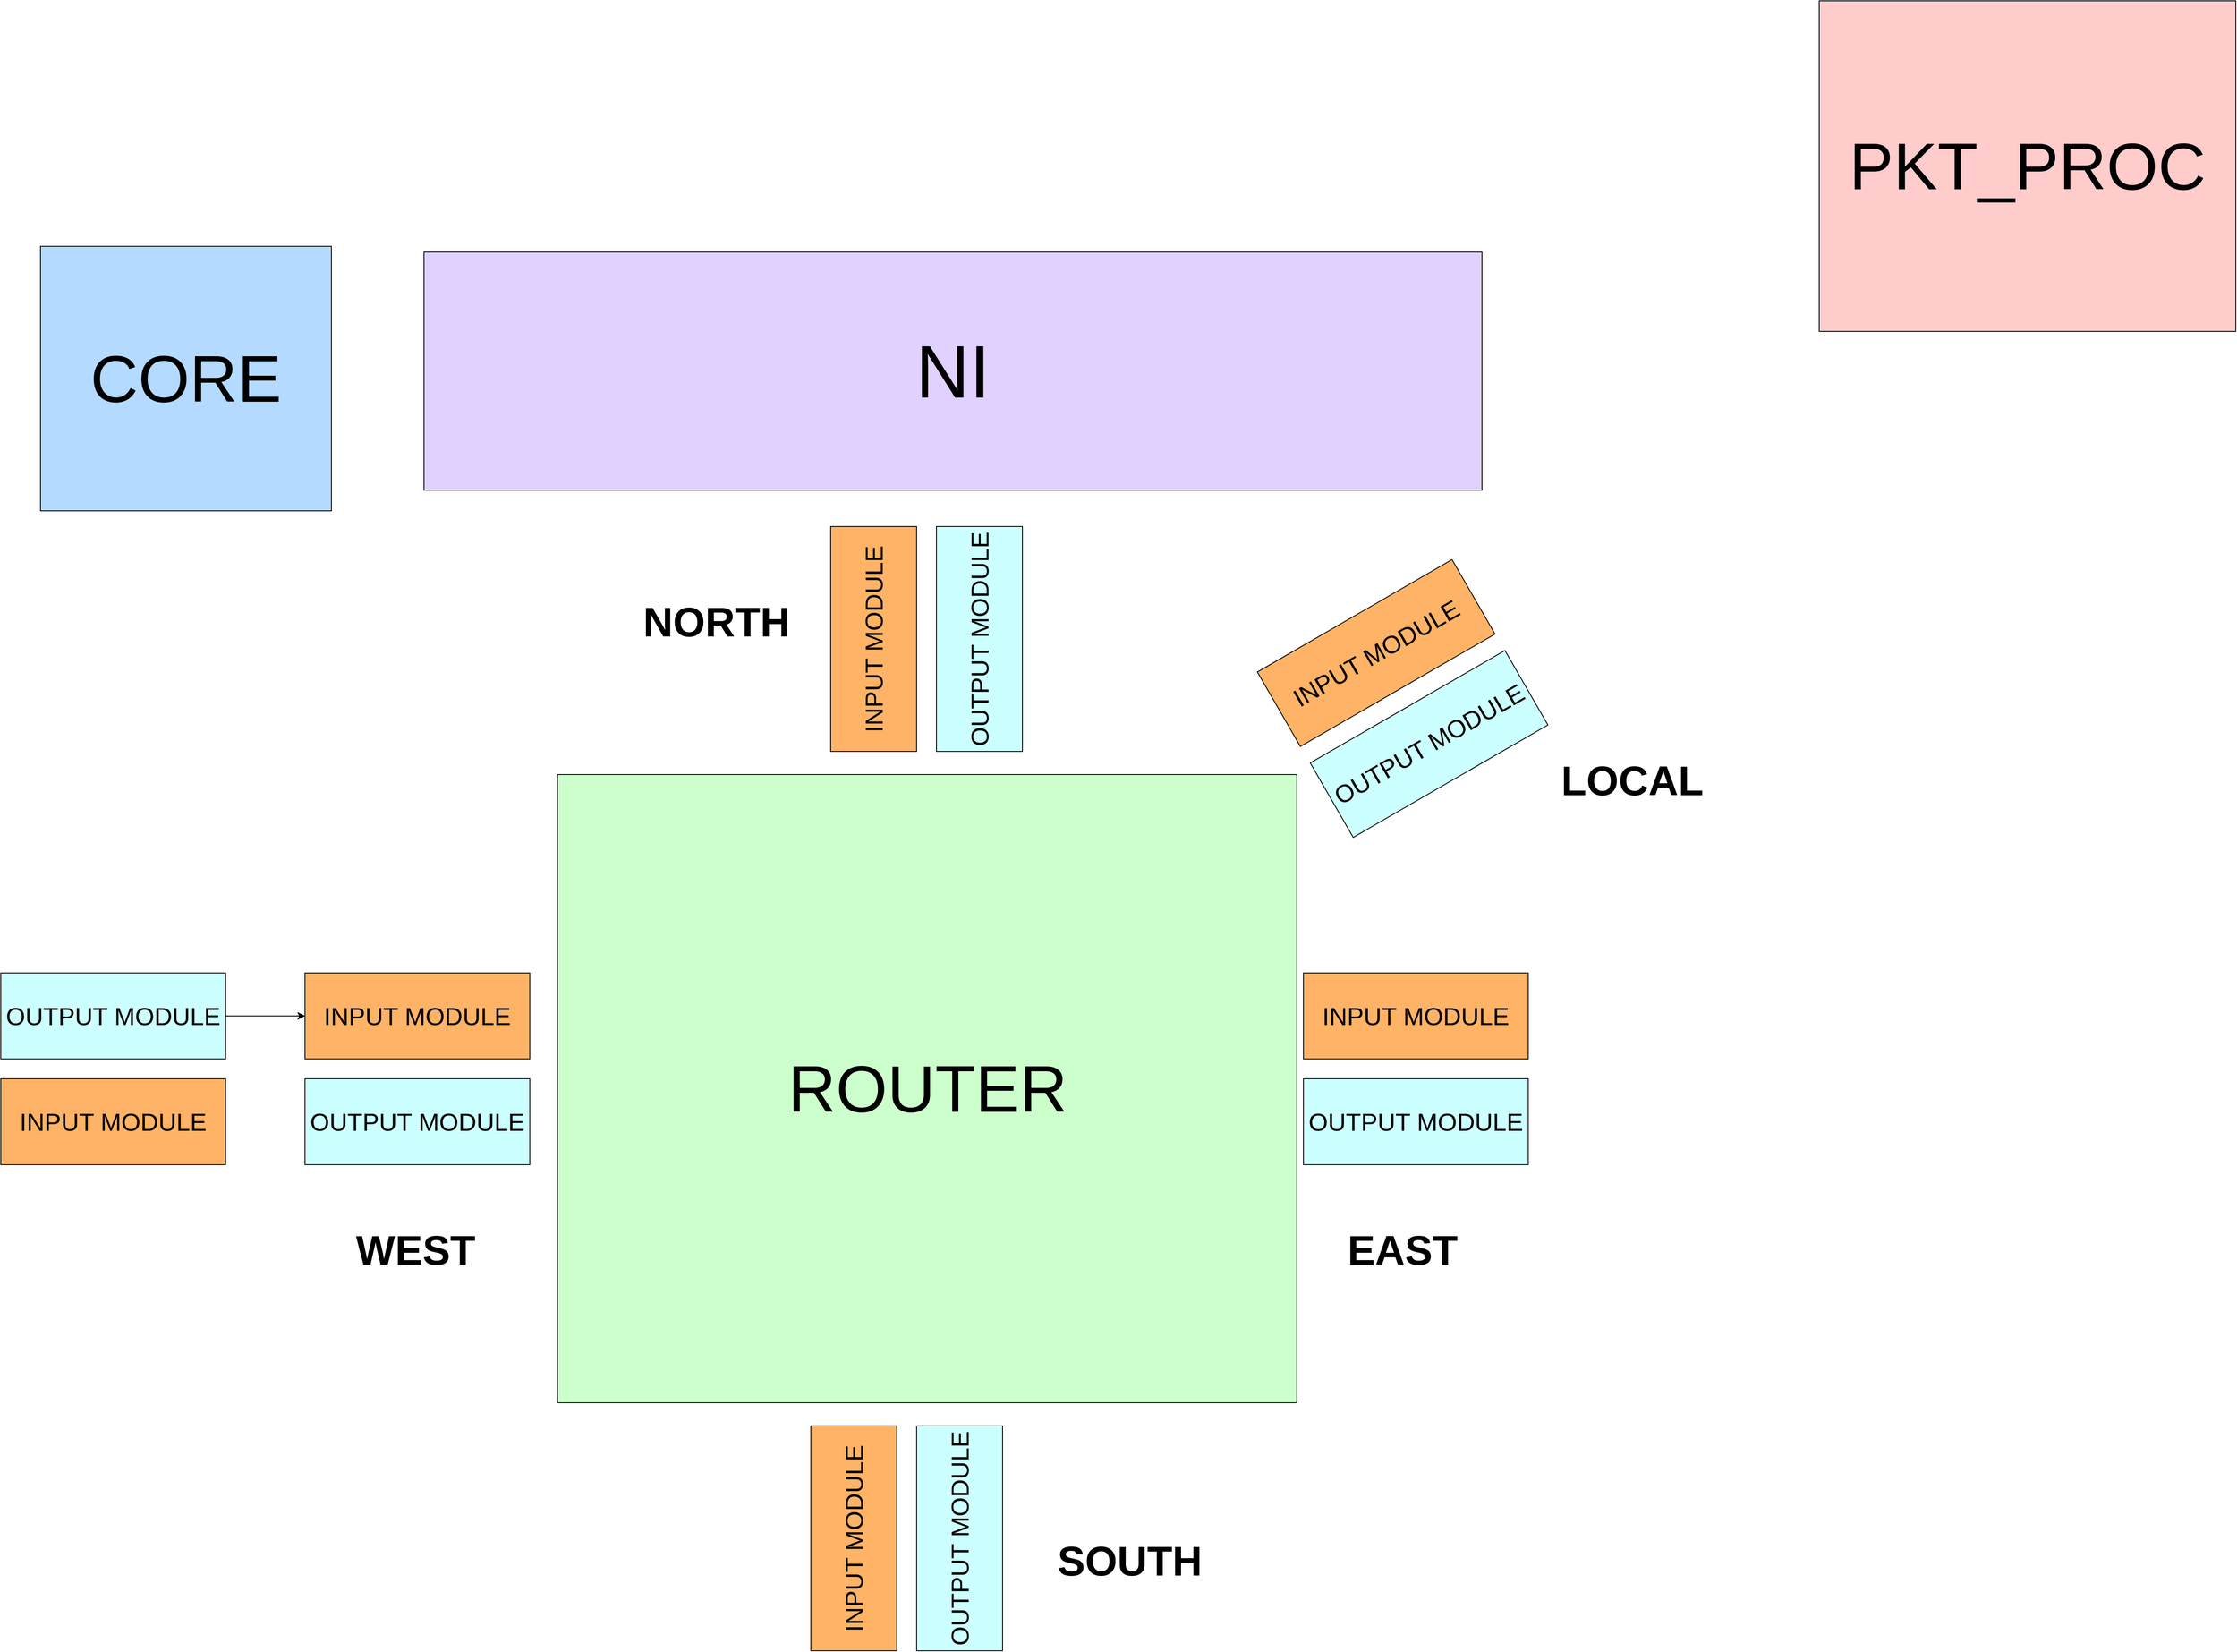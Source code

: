 <mxfile version="22.1.3" type="device" pages="16">
  <diagram name="NoC" id="niu4-VHboNSUo6bLYdJk">
    <mxGraphModel dx="3814" dy="1869" grid="1" gridSize="8" guides="1" tooltips="1" connect="1" arrows="1" fold="1" page="1" pageScale="1" pageWidth="4681" pageHeight="3300" math="0" shadow="0">
      <root>
        <mxCell id="0" />
        <mxCell id="1" parent="0" />
        <mxCell id="UonhhVrqpm3opVBmQxfF-37" value="&lt;font style=&quot;font-size: 80px;&quot;&gt;CORE&lt;/font&gt;" style="rounded=0;whiteSpace=wrap;html=1;fillColor=#B5DAFF;" parent="1" vertex="1">
          <mxGeometry x="216" y="425" width="352" height="320" as="geometry" />
        </mxCell>
        <mxCell id="UonhhVrqpm3opVBmQxfF-38" value="&lt;font style=&quot;font-size: 80px;&quot;&gt;PKT_PROC&lt;/font&gt;" style="rounded=0;whiteSpace=wrap;html=1;fillColor=#FFCCCC;" parent="1" vertex="1">
          <mxGeometry x="2368" y="128" width="504" height="400" as="geometry" />
        </mxCell>
        <mxCell id="UonhhVrqpm3opVBmQxfF-41" value="&lt;font style=&quot;font-size: 80px;&quot;&gt;ROUTER&lt;/font&gt;" style="rounded=0;whiteSpace=wrap;html=1;fillColor=#CCFFCC;" parent="1" vertex="1">
          <mxGeometry x="841.5" y="1064" width="894.5" height="760" as="geometry" />
        </mxCell>
        <mxCell id="UonhhVrqpm3opVBmQxfF-44" value="" style="group" parent="1" vertex="1" connectable="0">
          <mxGeometry x="1728" y="856" width="272" height="232" as="geometry" />
        </mxCell>
        <mxCell id="UonhhVrqpm3opVBmQxfF-74" value="" style="group;rotation=-30;" parent="UonhhVrqpm3opVBmQxfF-44" vertex="1" connectable="0">
          <mxGeometry width="272" height="232" as="geometry" />
        </mxCell>
        <mxCell id="UonhhVrqpm3opVBmQxfF-42" value="&lt;font style=&quot;font-size: 30px;&quot;&gt;INPUT MODULE&lt;/font&gt;" style="rounded=0;whiteSpace=wrap;html=1;rotation=-30;fillColor=#FFB366;" parent="UonhhVrqpm3opVBmQxfF-74" vertex="1">
          <mxGeometry x="-32" y="9" width="272" height="104" as="geometry" />
        </mxCell>
        <mxCell id="UonhhVrqpm3opVBmQxfF-43" value="&lt;font style=&quot;font-size: 30px;&quot;&gt;OUTPUT MODULE&lt;/font&gt;" style="rounded=0;whiteSpace=wrap;html=1;rotation=-30;fillColor=#CCFFFF;" parent="UonhhVrqpm3opVBmQxfF-74" vertex="1">
          <mxGeometry x="32" y="119" width="272" height="104" as="geometry" />
        </mxCell>
        <mxCell id="UonhhVrqpm3opVBmQxfF-61" value="&lt;font style=&quot;font-size: 30px;&quot;&gt;INPUT MODULE&lt;/font&gt;" style="rounded=0;whiteSpace=wrap;html=1;fillColor=#FFB366;" parent="1" vertex="1">
          <mxGeometry x="1744" y="1304" width="272" height="104" as="geometry" />
        </mxCell>
        <mxCell id="UonhhVrqpm3opVBmQxfF-62" value="&lt;font style=&quot;font-size: 30px;&quot;&gt;OUTPUT MODULE&lt;/font&gt;" style="rounded=0;whiteSpace=wrap;html=1;fillColor=#CCFFFF;" parent="1" vertex="1">
          <mxGeometry x="1744" y="1432" width="272" height="104" as="geometry" />
        </mxCell>
        <mxCell id="UonhhVrqpm3opVBmQxfF-68" value="&lt;font style=&quot;font-size: 30px;&quot;&gt;OUTPUT MODULE&lt;/font&gt;" style="rounded=0;whiteSpace=wrap;html=1;fillColor=#CCFFFF;" parent="1" vertex="1">
          <mxGeometry x="536" y="1432" width="272" height="104" as="geometry" />
        </mxCell>
        <mxCell id="UonhhVrqpm3opVBmQxfF-67" value="&lt;font style=&quot;font-size: 30px;&quot;&gt;INPUT MODULE&lt;/font&gt;" style="rounded=0;whiteSpace=wrap;html=1;fillColor=#FFB366;" parent="1" vertex="1">
          <mxGeometry x="536" y="1304" width="272" height="104" as="geometry" />
        </mxCell>
        <mxCell id="UonhhVrqpm3opVBmQxfF-72" value="" style="group;rotation=-90;" parent="1" vertex="1" connectable="0">
          <mxGeometry x="1152" y="784" width="272" height="232" as="geometry" />
        </mxCell>
        <mxCell id="UonhhVrqpm3opVBmQxfF-70" value="&lt;font style=&quot;font-size: 30px;&quot;&gt;INPUT MODULE&lt;/font&gt;" style="rounded=0;whiteSpace=wrap;html=1;rotation=-90;fillColor=#FFB366;" parent="UonhhVrqpm3opVBmQxfF-72" vertex="1">
          <mxGeometry x="-64" y="64" width="272" height="104" as="geometry" />
        </mxCell>
        <mxCell id="UonhhVrqpm3opVBmQxfF-71" value="&lt;font style=&quot;font-size: 30px;&quot;&gt;OUTPUT MODULE&lt;/font&gt;" style="rounded=0;whiteSpace=wrap;html=1;rotation=-90;fillColor=#CCFFFF;" parent="UonhhVrqpm3opVBmQxfF-72" vertex="1">
          <mxGeometry x="64" y="64" width="272" height="104" as="geometry" />
        </mxCell>
        <mxCell id="UonhhVrqpm3opVBmQxfF-73" value="" style="group;rotation=-90;" parent="1" vertex="1" connectable="0">
          <mxGeometry x="1128" y="1872" width="272" height="232" as="geometry" />
        </mxCell>
        <mxCell id="UonhhVrqpm3opVBmQxfF-64" value="&lt;font style=&quot;font-size: 30px;&quot;&gt;INPUT MODULE&lt;/font&gt;" style="rounded=0;whiteSpace=wrap;html=1;rotation=-90;fillColor=#FFB366;" parent="UonhhVrqpm3opVBmQxfF-73" vertex="1">
          <mxGeometry x="-64" y="64" width="272" height="104" as="geometry" />
        </mxCell>
        <mxCell id="UonhhVrqpm3opVBmQxfF-65" value="&lt;font style=&quot;font-size: 30px;&quot;&gt;OUTPUT MODULE&lt;/font&gt;" style="rounded=0;whiteSpace=wrap;html=1;rotation=-90;fillColor=#CCFFFF;" parent="UonhhVrqpm3opVBmQxfF-73" vertex="1">
          <mxGeometry x="64" y="64" width="272" height="104" as="geometry" />
        </mxCell>
        <mxCell id="pbVBFbDybi5omr4Up2du-1" value="&lt;font style=&quot;font-size: 90px;&quot;&gt;NI&lt;/font&gt;" style="rounded=0;whiteSpace=wrap;html=1;fillColor=#E0D1FF;" parent="1" vertex="1">
          <mxGeometry x="680" y="432" width="1280" height="288" as="geometry" />
        </mxCell>
        <mxCell id="Ex7diZ_eZcHLDQb1SqzM-1" value="&lt;font style=&quot;font-size: 50px;&quot;&gt;NORTH&lt;/font&gt;" style="text;html=1;strokeColor=none;fillColor=none;align=center;verticalAlign=middle;whiteSpace=wrap;rounded=0;fontStyle=1;fontSize=30;" parent="1" vertex="1">
          <mxGeometry x="940" y="832" width="188" height="94" as="geometry" />
        </mxCell>
        <mxCell id="Ex7diZ_eZcHLDQb1SqzM-2" value="&lt;font style=&quot;font-size: 50px;&quot;&gt;LOCAL&lt;/font&gt;" style="text;html=1;strokeColor=none;fillColor=none;align=center;verticalAlign=middle;whiteSpace=wrap;rounded=0;fontStyle=1;fontSize=30;" parent="1" vertex="1">
          <mxGeometry x="2048" y="1024" width="188" height="94" as="geometry" />
        </mxCell>
        <mxCell id="Ex7diZ_eZcHLDQb1SqzM-3" value="&lt;font style=&quot;font-size: 50px;&quot;&gt;EAST&lt;br&gt;&lt;/font&gt;" style="text;html=1;strokeColor=none;fillColor=none;align=center;verticalAlign=middle;whiteSpace=wrap;rounded=0;fontStyle=1;fontSize=30;" parent="1" vertex="1">
          <mxGeometry x="1770" y="1592" width="188" height="94" as="geometry" />
        </mxCell>
        <mxCell id="Ex7diZ_eZcHLDQb1SqzM-4" value="&lt;font style=&quot;font-size: 50px;&quot;&gt;WEST&lt;/font&gt;" style="text;html=1;strokeColor=none;fillColor=none;align=center;verticalAlign=middle;whiteSpace=wrap;rounded=0;fontStyle=1;fontSize=30;" parent="1" vertex="1">
          <mxGeometry x="576" y="1592" width="188" height="94" as="geometry" />
        </mxCell>
        <mxCell id="Ex7diZ_eZcHLDQb1SqzM-5" value="&lt;font style=&quot;font-size: 50px;&quot;&gt;SOUTH&lt;br&gt;&lt;/font&gt;" style="text;html=1;strokeColor=none;fillColor=none;align=center;verticalAlign=middle;whiteSpace=wrap;rounded=0;fontStyle=1;fontSize=30;" parent="1" vertex="1">
          <mxGeometry x="1440" y="1968" width="188" height="94" as="geometry" />
        </mxCell>
        <mxCell id="ocM6WtaqcBNxZza0PoGJ-1" value="&lt;font style=&quot;font-size: 30px;&quot;&gt;INPUT MODULE&lt;/font&gt;" style="rounded=0;whiteSpace=wrap;html=1;fillColor=#FFB366;" vertex="1" parent="1">
          <mxGeometry x="168" y="1432" width="272" height="104" as="geometry" />
        </mxCell>
        <mxCell id="ocM6WtaqcBNxZza0PoGJ-3" value="" style="edgeStyle=orthogonalEdgeStyle;rounded=0;orthogonalLoop=1;jettySize=auto;html=1;" edge="1" parent="1" source="ocM6WtaqcBNxZza0PoGJ-2" target="UonhhVrqpm3opVBmQxfF-67">
          <mxGeometry relative="1" as="geometry" />
        </mxCell>
        <mxCell id="ocM6WtaqcBNxZza0PoGJ-4" value="" style="edgeStyle=orthogonalEdgeStyle;rounded=0;orthogonalLoop=1;jettySize=auto;html=1;" edge="1" parent="1" source="ocM6WtaqcBNxZza0PoGJ-2" target="UonhhVrqpm3opVBmQxfF-67">
          <mxGeometry relative="1" as="geometry" />
        </mxCell>
        <mxCell id="ocM6WtaqcBNxZza0PoGJ-2" value="&lt;font style=&quot;font-size: 30px;&quot;&gt;OUTPUT MODULE&lt;/font&gt;" style="rounded=0;whiteSpace=wrap;html=1;fillColor=#CCFFFF;" vertex="1" parent="1">
          <mxGeometry x="168" y="1304" width="272" height="104" as="geometry" />
        </mxCell>
      </root>
    </mxGraphModel>
  </diagram>
  <diagram id="4vr7qQ4LBRB5dgsCv8YF" name="NI">
    <mxGraphModel dx="1575" dy="654" grid="0" gridSize="10" guides="1" tooltips="1" connect="1" arrows="1" fold="1" page="1" pageScale="1" pageWidth="1169" pageHeight="827" math="0" shadow="0">
      <root>
        <mxCell id="0" />
        <mxCell id="1" parent="0" />
        <mxCell id="oABtmhWJpyh_qXTSH9be-2" value="" style="rounded=0;whiteSpace=wrap;html=1;" parent="1" vertex="1">
          <mxGeometry x="884" y="280" width="771" height="220" as="geometry" />
        </mxCell>
        <mxCell id="oABtmhWJpyh_qXTSH9be-5" value="NI" style="text;html=1;align=center;verticalAlign=middle;resizable=0;points=[];autosize=1;strokeColor=none;fillColor=none;" parent="1" vertex="1">
          <mxGeometry x="903" y="235" width="30" height="26" as="geometry" />
        </mxCell>
        <mxCell id="oABtmhWJpyh_qXTSH9be-17" value="" style="group" parent="1" vertex="1" connectable="0">
          <mxGeometry x="778" y="322" width="204" height="150" as="geometry" />
        </mxCell>
        <mxCell id="oABtmhWJpyh_qXTSH9be-22" value="" style="rounded=0;whiteSpace=wrap;html=1;" parent="oABtmhWJpyh_qXTSH9be-17" vertex="1">
          <mxGeometry x="150" y="30" width="48" height="120" as="geometry" />
        </mxCell>
        <mxCell id="oABtmhWJpyh_qXTSH9be-25" value="AXI4_slave" style="text;html=1;strokeColor=none;fillColor=none;align=center;verticalAlign=middle;whiteSpace=wrap;rounded=0;" parent="oABtmhWJpyh_qXTSH9be-17" vertex="1">
          <mxGeometry x="144" width="60" height="30" as="geometry" />
        </mxCell>
        <mxCell id="bbf0PlpdrA8Ar95qGoEX-4" value="" style="rounded=0;whiteSpace=wrap;html=1;" parent="oABtmhWJpyh_qXTSH9be-17" vertex="1">
          <mxGeometry x="-10" y="25" width="48" height="120" as="geometry" />
        </mxCell>
        <mxCell id="bbf0PlpdrA8Ar95qGoEX-5" value="AXI4 I/F" style="text;html=1;strokeColor=none;fillColor=none;align=center;verticalAlign=middle;whiteSpace=wrap;rounded=0;rotation=-90;horizontal=1;" parent="oABtmhWJpyh_qXTSH9be-17" vertex="1">
          <mxGeometry x="-16" y="70" width="60" height="30" as="geometry" />
        </mxCell>
        <mxCell id="oABtmhWJpyh_qXTSH9be-24" value="AXI4 I/F" style="text;html=1;strokeColor=none;fillColor=none;align=center;verticalAlign=middle;whiteSpace=wrap;rounded=0;rotation=-90;horizontal=1;" parent="oABtmhWJpyh_qXTSH9be-17" vertex="1">
          <mxGeometry x="144" y="75" width="60" height="30" as="geometry" />
        </mxCell>
        <mxCell id="bbf0PlpdrA8Ar95qGoEX-7" style="edgeStyle=orthogonalEdgeStyle;rounded=0;orthogonalLoop=1;jettySize=auto;html=1;exitX=0;exitY=0.75;exitDx=0;exitDy=0;entryX=1;entryY=0.75;entryDx=0;entryDy=0;" parent="oABtmhWJpyh_qXTSH9be-17" edge="1">
          <mxGeometry relative="1" as="geometry">
            <mxPoint x="144" y="116.07" as="sourcePoint" />
            <mxPoint x="48" y="116.07" as="targetPoint" />
          </mxGeometry>
        </mxCell>
        <mxCell id="bbf0PlpdrA8Ar95qGoEX-8" style="edgeStyle=orthogonalEdgeStyle;rounded=0;orthogonalLoop=1;jettySize=auto;html=1;exitX=1;exitY=0.25;exitDx=0;exitDy=0;entryX=0;entryY=0.25;entryDx=0;entryDy=0;" parent="oABtmhWJpyh_qXTSH9be-17" edge="1">
          <mxGeometry relative="1" as="geometry">
            <mxPoint x="48" y="56.07" as="sourcePoint" />
            <mxPoint x="144" y="56.07" as="targetPoint" />
          </mxGeometry>
        </mxCell>
        <mxCell id="bbf0PlpdrA8Ar95qGoEX-9" style="edgeStyle=orthogonalEdgeStyle;rounded=0;orthogonalLoop=1;jettySize=auto;html=1;exitX=1;exitY=0.25;exitDx=0;exitDy=0;entryX=0;entryY=0.25;entryDx=0;entryDy=0;" parent="oABtmhWJpyh_qXTSH9be-17" edge="1">
          <mxGeometry relative="1" as="geometry">
            <mxPoint x="49.5" y="69.07" as="sourcePoint" />
            <mxPoint x="145.5" y="69.07" as="targetPoint" />
          </mxGeometry>
        </mxCell>
        <mxCell id="bbf0PlpdrA8Ar95qGoEX-10" style="edgeStyle=orthogonalEdgeStyle;rounded=0;orthogonalLoop=1;jettySize=auto;html=1;exitX=1;exitY=0.25;exitDx=0;exitDy=0;entryX=0;entryY=0.25;entryDx=0;entryDy=0;" parent="oABtmhWJpyh_qXTSH9be-17" edge="1">
          <mxGeometry relative="1" as="geometry">
            <mxPoint x="49.5" y="82.07" as="sourcePoint" />
            <mxPoint x="145.5" y="82.07" as="targetPoint" />
          </mxGeometry>
        </mxCell>
        <mxCell id="bbf0PlpdrA8Ar95qGoEX-11" style="edgeStyle=orthogonalEdgeStyle;rounded=0;orthogonalLoop=1;jettySize=auto;html=1;exitX=0;exitY=0.75;exitDx=0;exitDy=0;entryX=1;entryY=0.75;entryDx=0;entryDy=0;" parent="oABtmhWJpyh_qXTSH9be-17" edge="1">
          <mxGeometry relative="1" as="geometry">
            <mxPoint x="144" y="126.07" as="sourcePoint" />
            <mxPoint x="48" y="126.07" as="targetPoint" />
          </mxGeometry>
        </mxCell>
        <mxCell id="bbf0PlpdrA8Ar95qGoEX-12" value="WR_ADDR" style="text;html=1;strokeColor=none;fillColor=none;align=center;verticalAlign=middle;whiteSpace=wrap;rounded=0;fontSize=6;" parent="oABtmhWJpyh_qXTSH9be-17" vertex="1">
          <mxGeometry x="54" y="43.07" width="48" height="13" as="geometry" />
        </mxCell>
        <mxCell id="bbf0PlpdrA8Ar95qGoEX-13" value="RD_ADDR" style="text;html=1;strokeColor=none;fillColor=none;align=center;verticalAlign=middle;whiteSpace=wrap;rounded=0;fontSize=6;" parent="oABtmhWJpyh_qXTSH9be-17" vertex="1">
          <mxGeometry x="54" y="56.07" width="48" height="12.93" as="geometry" />
        </mxCell>
        <mxCell id="bbf0PlpdrA8Ar95qGoEX-14" value="WR_DATA" style="text;html=1;strokeColor=none;fillColor=none;align=center;verticalAlign=middle;whiteSpace=wrap;rounded=0;fontSize=6;" parent="oABtmhWJpyh_qXTSH9be-17" vertex="1">
          <mxGeometry x="54" y="69.07" width="48" height="13" as="geometry" />
        </mxCell>
        <mxCell id="bbf0PlpdrA8Ar95qGoEX-15" value="RD_DATA" style="text;html=1;strokeColor=none;fillColor=none;align=center;verticalAlign=middle;whiteSpace=wrap;rounded=0;fontSize=6;" parent="oABtmhWJpyh_qXTSH9be-17" vertex="1">
          <mxGeometry x="54" y="103.07" width="48" height="13" as="geometry" />
        </mxCell>
        <mxCell id="bbf0PlpdrA8Ar95qGoEX-16" value="WR_RESP" style="text;html=1;strokeColor=none;fillColor=none;align=center;verticalAlign=middle;whiteSpace=wrap;rounded=0;fontSize=6;" parent="oABtmhWJpyh_qXTSH9be-17" vertex="1">
          <mxGeometry x="54" y="113.07" width="48" height="13" as="geometry" />
        </mxCell>
        <mxCell id="oABtmhWJpyh_qXTSH9be-36" value="" style="rounded=0;whiteSpace=wrap;html=1;" parent="1" vertex="1">
          <mxGeometry x="1074" y="348" width="240" height="124" as="geometry" />
        </mxCell>
        <mxCell id="oABtmhWJpyh_qXTSH9be-37" style="edgeStyle=orthogonalEdgeStyle;rounded=0;orthogonalLoop=1;jettySize=auto;html=1;exitX=0;exitY=0.75;exitDx=0;exitDy=0;entryX=1;entryY=0.75;entryDx=0;entryDy=0;" parent="1" edge="1">
          <mxGeometry relative="1" as="geometry">
            <mxPoint x="1074" y="443" as="sourcePoint" />
            <mxPoint x="978" y="443" as="targetPoint" />
          </mxGeometry>
        </mxCell>
        <mxCell id="oABtmhWJpyh_qXTSH9be-38" style="edgeStyle=orthogonalEdgeStyle;rounded=0;orthogonalLoop=1;jettySize=auto;html=1;exitX=1;exitY=0.25;exitDx=0;exitDy=0;entryX=0;entryY=0.25;entryDx=0;entryDy=0;" parent="1" edge="1">
          <mxGeometry relative="1" as="geometry">
            <mxPoint x="978" y="383" as="sourcePoint" />
            <mxPoint x="1074" y="383" as="targetPoint" />
          </mxGeometry>
        </mxCell>
        <mxCell id="oABtmhWJpyh_qXTSH9be-39" style="edgeStyle=orthogonalEdgeStyle;rounded=0;orthogonalLoop=1;jettySize=auto;html=1;exitX=1;exitY=0.25;exitDx=0;exitDy=0;entryX=0;entryY=0.25;entryDx=0;entryDy=0;" parent="1" edge="1">
          <mxGeometry relative="1" as="geometry">
            <mxPoint x="979.5" y="396" as="sourcePoint" />
            <mxPoint x="1075.5" y="396" as="targetPoint" />
          </mxGeometry>
        </mxCell>
        <mxCell id="oABtmhWJpyh_qXTSH9be-40" style="edgeStyle=orthogonalEdgeStyle;rounded=0;orthogonalLoop=1;jettySize=auto;html=1;exitX=1;exitY=0.25;exitDx=0;exitDy=0;entryX=0;entryY=0.25;entryDx=0;entryDy=0;" parent="1" edge="1">
          <mxGeometry relative="1" as="geometry">
            <mxPoint x="979.5" y="409" as="sourcePoint" />
            <mxPoint x="1075.5" y="409" as="targetPoint" />
          </mxGeometry>
        </mxCell>
        <mxCell id="oABtmhWJpyh_qXTSH9be-41" style="edgeStyle=orthogonalEdgeStyle;rounded=0;orthogonalLoop=1;jettySize=auto;html=1;exitX=0;exitY=0.75;exitDx=0;exitDy=0;entryX=1;entryY=0.75;entryDx=0;entryDy=0;" parent="1" edge="1">
          <mxGeometry relative="1" as="geometry">
            <mxPoint x="1074" y="453" as="sourcePoint" />
            <mxPoint x="978" y="453" as="targetPoint" />
          </mxGeometry>
        </mxCell>
        <mxCell id="oABtmhWJpyh_qXTSH9be-42" value="WR_ADDR" style="text;html=1;strokeColor=none;fillColor=none;align=center;verticalAlign=middle;whiteSpace=wrap;rounded=0;fontSize=6;" parent="1" vertex="1">
          <mxGeometry x="984" y="370" width="48" height="13" as="geometry" />
        </mxCell>
        <mxCell id="oABtmhWJpyh_qXTSH9be-43" value="RD_ADDR" style="text;html=1;strokeColor=none;fillColor=none;align=center;verticalAlign=middle;whiteSpace=wrap;rounded=0;fontSize=6;" parent="1" vertex="1">
          <mxGeometry x="984" y="383" width="48" height="13" as="geometry" />
        </mxCell>
        <mxCell id="oABtmhWJpyh_qXTSH9be-44" value="WR_DATA" style="text;html=1;strokeColor=none;fillColor=none;align=center;verticalAlign=middle;whiteSpace=wrap;rounded=0;fontSize=6;" parent="1" vertex="1">
          <mxGeometry x="984" y="396" width="48" height="13" as="geometry" />
        </mxCell>
        <mxCell id="oABtmhWJpyh_qXTSH9be-45" value="RD_DATA" style="text;html=1;strokeColor=none;fillColor=none;align=center;verticalAlign=middle;whiteSpace=wrap;rounded=0;fontSize=6;" parent="1" vertex="1">
          <mxGeometry x="984" y="430" width="48" height="13" as="geometry" />
        </mxCell>
        <mxCell id="oABtmhWJpyh_qXTSH9be-46" value="WR_RESP" style="text;html=1;strokeColor=none;fillColor=none;align=center;verticalAlign=middle;whiteSpace=wrap;rounded=0;fontSize=6;" parent="1" vertex="1">
          <mxGeometry x="984" y="440" width="48" height="13" as="geometry" />
        </mxCell>
        <mxCell id="oABtmhWJpyh_qXTSH9be-47" value="FIFO" style="rounded=0;whiteSpace=wrap;html=1;fontSize=10;" parent="1" vertex="1">
          <mxGeometry x="1094" y="360.5" width="64" height="16" as="geometry" />
        </mxCell>
        <mxCell id="oABtmhWJpyh_qXTSH9be-48" value="WR_AXI4" style="text;html=1;strokeColor=none;fillColor=none;align=center;verticalAlign=middle;whiteSpace=wrap;rounded=0;fontSize=6;" parent="1" vertex="1">
          <mxGeometry x="1086" y="350" width="48" height="13" as="geometry" />
        </mxCell>
        <mxCell id="oABtmhWJpyh_qXTSH9be-49" value="FIFO" style="rounded=0;whiteSpace=wrap;html=1;fontSize=10;" parent="1" vertex="1">
          <mxGeometry x="1094" y="388" width="64" height="16" as="geometry" />
        </mxCell>
        <mxCell id="oABtmhWJpyh_qXTSH9be-50" value="RD_AXI4" style="text;html=1;strokeColor=none;fillColor=none;align=center;verticalAlign=middle;whiteSpace=wrap;rounded=0;fontSize=6;" parent="1" vertex="1">
          <mxGeometry x="1086" y="377.5" width="48" height="13" as="geometry" />
        </mxCell>
        <mxCell id="enAOahVx6nCD273Lj4xY-1" value="" style="endArrow=none;html=1;rounded=0;" parent="1" edge="1">
          <mxGeometry width="50" height="50" relative="1" as="geometry">
            <mxPoint x="240" y="390" as="sourcePoint" />
            <mxPoint x="389" y="390" as="targetPoint" />
          </mxGeometry>
        </mxCell>
        <mxCell id="enAOahVx6nCD273Lj4xY-2" value="" style="endArrow=none;html=1;rounded=0;entryX=0;entryY=0.5;entryDx=0;entryDy=0;" parent="1" edge="1">
          <mxGeometry width="50" height="50" relative="1" as="geometry">
            <mxPoint x="240" y="440" as="sourcePoint" />
            <mxPoint x="378" y="440" as="targetPoint" />
          </mxGeometry>
        </mxCell>
        <mxCell id="enAOahVx6nCD273Lj4xY-3" value="SWNET addr data(reg)" style="text;html=1;strokeColor=none;fillColor=none;align=center;verticalAlign=middle;whiteSpace=wrap;rounded=0;" parent="1" vertex="1">
          <mxGeometry x="230" y="358" width="130" height="30" as="geometry" />
        </mxCell>
        <mxCell id="enAOahVx6nCD273Lj4xY-4" value="LWNET reg" style="text;html=1;strokeColor=none;fillColor=none;align=center;verticalAlign=middle;whiteSpace=wrap;rounded=0;" parent="1" vertex="1">
          <mxGeometry x="230" y="410" width="130" height="30" as="geometry" />
        </mxCell>
        <mxCell id="enAOahVx6nCD273Lj4xY-5" value="SWNET decode" style="rounded=0;whiteSpace=wrap;html=1;" parent="1" vertex="1">
          <mxGeometry x="494" y="330.5" width="120" height="60" as="geometry" />
        </mxCell>
        <mxCell id="enAOahVx6nCD273Lj4xY-16" value="" style="edgeStyle=elbowEdgeStyle;elbow=horizontal;endArrow=classic;html=1;curved=0;rounded=0;endSize=8;startSize=8;entryX=0;entryY=0.847;entryDx=0;entryDy=0;entryPerimeter=0;exitX=0.5;exitY=1;exitDx=0;exitDy=0;" parent="1" source="oABtmhWJpyh_qXTSH9be-49" edge="1">
          <mxGeometry width="50" height="50" relative="1" as="geometry">
            <mxPoint x="1130" y="410" as="sourcePoint" />
            <mxPoint x="378" y="477.67" as="targetPoint" />
            <Array as="points">
              <mxPoint x="1126" y="461.33" />
            </Array>
          </mxGeometry>
        </mxCell>
        <mxCell id="enAOahVx6nCD273Lj4xY-17" value="INT for read" style="text;html=1;strokeColor=none;fillColor=none;align=center;verticalAlign=middle;whiteSpace=wrap;rounded=0;" parent="1" vertex="1">
          <mxGeometry x="382.5" y="444" width="60" height="30" as="geometry" />
        </mxCell>
        <mxCell id="enAOahVx6nCD273Lj4xY-19" value="After receiving whole packets worth of flits" style="text;html=1;strokeColor=none;fillColor=none;align=center;verticalAlign=middle;whiteSpace=wrap;rounded=0;" parent="1" vertex="1">
          <mxGeometry x="770" y="490" width="140" height="60" as="geometry" />
        </mxCell>
        <mxCell id="bbf0PlpdrA8Ar95qGoEX-2" value="" style="rounded=0;whiteSpace=wrap;html=1;" parent="1" vertex="1">
          <mxGeometry x="1404" y="347.88" width="191" height="121" as="geometry" />
        </mxCell>
        <mxCell id="enAOahVx6nCD273Lj4xY-18" value="FLIT HANDLE&amp;nbsp;" style="rounded=0;whiteSpace=wrap;html=1;" parent="1" vertex="1">
          <mxGeometry x="1179" y="358" width="120" height="95" as="geometry" />
        </mxCell>
        <mxCell id="bbf0PlpdrA8Ar95qGoEX-6" value="AXI4_master" style="text;html=1;strokeColor=none;fillColor=none;align=center;verticalAlign=middle;whiteSpace=wrap;rounded=0;" parent="1" vertex="1">
          <mxGeometry x="763" y="317.88" width="60" height="30" as="geometry" />
        </mxCell>
        <mxCell id="bbf0PlpdrA8Ar95qGoEX-17" value="LWNET decode" style="rounded=0;whiteSpace=wrap;html=1;" parent="1" vertex="1">
          <mxGeometry x="494" y="404" width="120" height="60" as="geometry" />
        </mxCell>
        <mxCell id="ShyVt2LBPixYQXnTOOW0-1" value="CDC_PKT" style="text;html=1;strokeColor=none;fillColor=none;align=center;verticalAlign=middle;whiteSpace=wrap;rounded=0;" parent="1" vertex="1">
          <mxGeometry x="1404" y="317.88" width="60" height="30" as="geometry" />
        </mxCell>
        <mxCell id="ShyVt2LBPixYQXnTOOW0-2" value="async_fifo" style="rounded=0;whiteSpace=wrap;html=1;fontSize=10;" parent="1" vertex="1">
          <mxGeometry x="1442" y="366.38" width="108" height="35.5" as="geometry" />
        </mxCell>
        <mxCell id="ShyVt2LBPixYQXnTOOW0-3" value="async_fifo" style="rounded=0;whiteSpace=wrap;html=1;fontSize=10;" parent="1" vertex="1">
          <mxGeometry x="1442" y="416.63" width="108" height="35.5" as="geometry" />
        </mxCell>
      </root>
    </mxGraphModel>
  </diagram>
  <diagram id="5yIE61LMtvf_U8QGwqjW" name="input_module">
    <mxGraphModel dx="1335" dy="654" grid="0" gridSize="10" guides="1" tooltips="1" connect="1" arrows="1" fold="1" page="1" pageScale="1" pageWidth="1169" pageHeight="827" math="0" shadow="0">
      <root>
        <mxCell id="0" />
        <mxCell id="1" parent="0" />
        <mxCell id="Z7M0ZRruvirQ6y9Ygy8Q-1" value="" style="rounded=0;whiteSpace=wrap;html=1;" parent="1" vertex="1">
          <mxGeometry x="128" y="75" width="1024" height="655" as="geometry" />
        </mxCell>
        <mxCell id="4ZKttsJJXIjd0f3jK5Rs-1" value="" style="rounded=0;whiteSpace=wrap;html=1;" parent="1" vertex="1">
          <mxGeometry x="357" y="122" width="578" height="561" as="geometry" />
        </mxCell>
        <mxCell id="4ZKttsJJXIjd0f3jK5Rs-2" value="&lt;font style=&quot;font-size: 22px;&quot;&gt;input router&lt;/font&gt;" style="rounded=0;whiteSpace=wrap;html=1;" parent="1" vertex="1">
          <mxGeometry x="158" y="494" width="149" height="150" as="geometry" />
        </mxCell>
        <mxCell id="4ZKttsJJXIjd0f3jK5Rs-3" value="&lt;font style=&quot;font-size: 20px;&quot;&gt;VC_Buffer&lt;/font&gt;" style="rounded=0;whiteSpace=wrap;html=1;" parent="1" vertex="1">
          <mxGeometry x="529" y="174" width="247" height="68" as="geometry" />
        </mxCell>
        <mxCell id="4ZKttsJJXIjd0f3jK5Rs-4" value="&lt;font style=&quot;font-size: 20px;&quot;&gt;VC_Buffer&lt;/font&gt;" style="rounded=0;whiteSpace=wrap;html=1;" parent="1" vertex="1">
          <mxGeometry x="529" y="257" width="247" height="70" as="geometry" />
        </mxCell>
        <mxCell id="4ZKttsJJXIjd0f3jK5Rs-5" value="&lt;font style=&quot;font-size: 20px;&quot;&gt;VC_Buffer&lt;/font&gt;" style="rounded=0;whiteSpace=wrap;html=1;" parent="1" vertex="1">
          <mxGeometry x="529" y="350" width="247" height="79" as="geometry" />
        </mxCell>
        <mxCell id="4ZKttsJJXIjd0f3jK5Rs-6" value="&lt;font style=&quot;font-size: 20px;&quot;&gt;VC_Buffer&lt;/font&gt;" style="rounded=0;whiteSpace=wrap;html=1;" parent="1" vertex="1">
          <mxGeometry x="529" y="452" width="247" height="79" as="geometry" />
        </mxCell>
        <mxCell id="4ZKttsJJXIjd0f3jK5Rs-7" value="" style="rounded=0;whiteSpace=wrap;html=1;" parent="1" vertex="1">
          <mxGeometry x="263" y="990" width="645" height="368" as="geometry" />
        </mxCell>
        <mxCell id="4ZKttsJJXIjd0f3jK5Rs-8" value="&lt;font style=&quot;font-size: 20px;&quot;&gt;VC_Buffer&lt;/font&gt;" style="text;html=1;strokeColor=none;fillColor=none;align=center;verticalAlign=middle;whiteSpace=wrap;rounded=0;" parent="1" vertex="1">
          <mxGeometry x="265" y="942" width="60" height="30" as="geometry" />
        </mxCell>
        <mxCell id="4ZKttsJJXIjd0f3jK5Rs-9" value="&lt;font style=&quot;font-size: 25px;&quot;&gt;FIFO&lt;/font&gt;" style="rounded=0;whiteSpace=wrap;html=1;" parent="1" vertex="1">
          <mxGeometry x="380" y="1073" width="410" height="190" as="geometry" />
        </mxCell>
        <mxCell id="4ZKttsJJXIjd0f3jK5Rs-11" value="" style="rounded=0;whiteSpace=wrap;html=1;" parent="1" vertex="1">
          <mxGeometry x="995" y="150" width="120" height="495" as="geometry" />
        </mxCell>
        <mxCell id="4ZKttsJJXIjd0f3jK5Rs-12" value="&lt;font style=&quot;font-size: 25px;&quot;&gt;rr_arbiter mux&lt;br&gt;&lt;/font&gt;" style="text;html=1;strokeColor=none;fillColor=none;align=center;verticalAlign=middle;whiteSpace=wrap;rounded=0;horizontal=0;fontSize=20;" parent="1" vertex="1">
          <mxGeometry x="1025" y="211" width="60" height="365" as="geometry" />
        </mxCell>
      </root>
    </mxGraphModel>
  </diagram>
  <diagram id="EUyyCLK_ffTZVWVeNePG" name="output_module">
    <mxGraphModel dx="1335" dy="654" grid="0" gridSize="10" guides="1" tooltips="1" connect="1" arrows="1" fold="1" page="1" pageScale="1" pageWidth="1169" pageHeight="827" math="0" shadow="0">
      <root>
        <mxCell id="0" />
        <mxCell id="1" parent="0" />
      </root>
    </mxGraphModel>
  </diagram>
  <diagram id="xheNTm2OwYwsj3wd33eP" name="router">
    <mxGraphModel dx="1907" dy="934" grid="0" gridSize="10" guides="1" tooltips="1" connect="1" arrows="1" fold="1" page="1" pageScale="1" pageWidth="1169" pageHeight="827" math="0" shadow="0">
      <root>
        <mxCell id="0" />
        <mxCell id="1" parent="0" />
        <mxCell id="ns4gZgUUoukfnr8ej0_0-1" value="" style="rounded=0;whiteSpace=wrap;html=1;" parent="1" vertex="1">
          <mxGeometry x="191" y="81" width="757" height="556" as="geometry" />
        </mxCell>
      </root>
    </mxGraphModel>
  </diagram>
  <diagram id="ovDpyuA_zMEo3ElBytKl" name="FIFO">
    <mxGraphModel dx="1335" dy="654" grid="1" gridSize="8" guides="1" tooltips="1" connect="1" arrows="1" fold="1" page="1" pageScale="1" pageWidth="1169" pageHeight="827" math="0" shadow="0">
      <root>
        <mxCell id="0" />
        <mxCell id="1" parent="0" />
      </root>
    </mxGraphModel>
  </diagram>
  <diagram id="tQtFoaQzOe_I3gYQT_pr" name="Interrupt">
    <mxGraphModel dx="1335" dy="654" grid="1" gridSize="8" guides="1" tooltips="1" connect="1" arrows="1" fold="1" page="1" pageScale="1" pageWidth="1169" pageHeight="827" math="0" shadow="0">
      <root>
        <mxCell id="0" />
        <mxCell id="1" parent="0" />
      </root>
    </mxGraphModel>
  </diagram>
  <diagram id="76_9KdAvB_WUGLjI1oxV" name="temp">
    <mxGraphModel dx="1335" dy="654" grid="1" gridSize="10" guides="1" tooltips="1" connect="1" arrows="1" fold="1" page="1" pageScale="1" pageWidth="1169" pageHeight="827" math="0" shadow="0">
      <root>
        <mxCell id="0" />
        <mxCell id="1" parent="0" />
        <mxCell id="FkmZeQaL1j32y8pPALz9-1" value="" style="rounded=0;whiteSpace=wrap;html=1;fillColor=#99CCFF;" parent="1" vertex="1">
          <mxGeometry x="460" y="532.75" width="150" height="137.25" as="geometry" />
        </mxCell>
        <mxCell id="FkmZeQaL1j32y8pPALz9-4" value="&lt;font style=&quot;font-size: 50px;&quot;&gt;ROUTER&lt;/font&gt;" style="rounded=0;whiteSpace=wrap;html=1;fillColor=#CCFFCC;" parent="1" vertex="1">
          <mxGeometry x="320" y="112.5" width="290" height="260" as="geometry" />
        </mxCell>
        <mxCell id="FkmZeQaL1j32y8pPALz9-5" value="&lt;font style=&quot;font-size: 50px;&quot;&gt;ROUTER&lt;/font&gt;" style="rounded=0;whiteSpace=wrap;html=1;fillColor=#CCFFCC;" parent="1" vertex="1">
          <mxGeometry x="800" y="110.5" width="290" height="260" as="geometry" />
        </mxCell>
        <mxCell id="FkmZeQaL1j32y8pPALz9-6" value="" style="rounded=0;whiteSpace=wrap;html=1;fillColor=#99CCFF;" parent="1" vertex="1">
          <mxGeometry x="950" y="530" width="140" height="140" as="geometry" />
        </mxCell>
        <mxCell id="FkmZeQaL1j32y8pPALz9-7" value="&lt;b&gt;&lt;font style=&quot;font-size: 20px;&quot;&gt;NI&lt;/font&gt;&lt;/b&gt;" style="rounded=0;whiteSpace=wrap;html=1;fillColor=#E5CCFF;" parent="1" vertex="1">
          <mxGeometry x="197.5" y="530" width="240" height="70" as="geometry" />
        </mxCell>
        <mxCell id="FkmZeQaL1j32y8pPALz9-8" value="&lt;font style=&quot;font-size: 20px;&quot;&gt;&lt;b&gt;NI&lt;/b&gt;&lt;/font&gt;" style="rounded=0;whiteSpace=wrap;html=1;fillColor=#E5CCFF;" parent="1" vertex="1">
          <mxGeometry x="690" y="529.5" width="240" height="70" as="geometry" />
        </mxCell>
        <mxCell id="FkmZeQaL1j32y8pPALz9-9" value="&lt;b&gt;input module&lt;/b&gt;" style="rounded=0;whiteSpace=wrap;html=1;fillColor=#FFCC99;" parent="1" vertex="1">
          <mxGeometry x="650" y="195.5" width="110" height="40" as="geometry" />
        </mxCell>
        <mxCell id="FkmZeQaL1j32y8pPALz9-10" value="&lt;b&gt;output module&lt;/b&gt;" style="rounded=0;whiteSpace=wrap;html=1;fillColor=#CCFFFF;" parent="1" vertex="1">
          <mxGeometry x="650" y="245.5" width="110" height="40" as="geometry" />
        </mxCell>
        <mxCell id="FkmZeQaL1j32y8pPALz9-11" value="&lt;b&gt;PKT_PROC&lt;/b&gt;" style="rounded=0;whiteSpace=wrap;html=1;fillColor=#FFCCE6;" parent="1" vertex="1">
          <mxGeometry x="200" y="444.5" width="65" height="61" as="geometry" />
        </mxCell>
        <mxCell id="FkmZeQaL1j32y8pPALz9-12" value="&lt;b&gt;PKT_PROC&lt;/b&gt;" style="rounded=0;whiteSpace=wrap;html=1;fillColor=#FFCCE6;" parent="1" vertex="1">
          <mxGeometry x="690" y="444.5" width="65" height="61" as="geometry" />
        </mxCell>
        <mxCell id="FkmZeQaL1j32y8pPALz9-13" value="&lt;b&gt;input module&lt;/b&gt;" style="rounded=0;whiteSpace=wrap;html=1;rotation=-45;fillColor=#FFCC99;" parent="1" vertex="1">
          <mxGeometry x="240" y="378" width="75" height="36" as="geometry" />
        </mxCell>
        <mxCell id="FkmZeQaL1j32y8pPALz9-14" value="&lt;b&gt;output module&lt;/b&gt;" style="rounded=0;whiteSpace=wrap;html=1;rotation=-45;fillColor=#CCFFFF;" parent="1" vertex="1">
          <mxGeometry x="280" y="414" width="75" height="36" as="geometry" />
        </mxCell>
        <mxCell id="FkmZeQaL1j32y8pPALz9-16" value="&lt;b&gt;input module&lt;/b&gt;" style="rounded=0;whiteSpace=wrap;html=1;rotation=-45;fillColor=#FFCC99;" parent="1" vertex="1">
          <mxGeometry x="720" y="372.5" width="75" height="36" as="geometry" />
        </mxCell>
        <mxCell id="FkmZeQaL1j32y8pPALz9-17" value="&lt;b&gt;output module&lt;/b&gt;" style="rounded=0;whiteSpace=wrap;html=1;rotation=-45;fillColor=#CCFFFF;" parent="1" vertex="1">
          <mxGeometry x="760" y="408.5" width="75" height="36" as="geometry" />
        </mxCell>
        <mxCell id="FkmZeQaL1j32y8pPALz9-19" value="" style="ellipse;whiteSpace=wrap;html=1;aspect=fixed;fillColor=#EA6B66;" parent="1" vertex="1">
          <mxGeometry x="510" y="544.5" width="40" height="40" as="geometry" />
        </mxCell>
        <mxCell id="FkmZeQaL1j32y8pPALz9-20" value="" style="ellipse;whiteSpace=wrap;html=1;aspect=fixed;fillColor=#EA6B66;" parent="1" vertex="1">
          <mxGeometry x="990" y="617.25" width="40" height="40" as="geometry" />
        </mxCell>
        <mxCell id="FkmZeQaL1j32y8pPALz9-21" value="" style="ellipse;whiteSpace=wrap;html=1;aspect=fixed;fillColor=#EA6B66;" parent="1" vertex="1">
          <mxGeometry x="970" y="544.5" width="40" height="40" as="geometry" />
        </mxCell>
        <mxCell id="FkmZeQaL1j32y8pPALz9-24" value="&lt;b&gt;Neuron 1&lt;/b&gt;" style="text;html=1;strokeColor=none;fillColor=none;align=center;verticalAlign=middle;whiteSpace=wrap;rounded=0;" parent="1" vertex="1">
          <mxGeometry x="465" y="580" width="60" height="30" as="geometry" />
        </mxCell>
        <mxCell id="FkmZeQaL1j32y8pPALz9-25" value="&lt;b&gt;Neuron 3&lt;/b&gt;" style="text;html=1;strokeColor=none;fillColor=none;align=center;verticalAlign=middle;whiteSpace=wrap;rounded=0;" parent="1" vertex="1">
          <mxGeometry x="1015" y="544.5" width="60" height="30" as="geometry" />
        </mxCell>
        <mxCell id="FkmZeQaL1j32y8pPALz9-26" value="&lt;b&gt;Neuron 4&lt;/b&gt;" style="text;html=1;strokeColor=none;fillColor=none;align=center;verticalAlign=middle;whiteSpace=wrap;rounded=0;" parent="1" vertex="1">
          <mxGeometry x="1030" y="640" width="60" height="30" as="geometry" />
        </mxCell>
        <mxCell id="yLaCfeYW84FH5RfILn63-1" value="&lt;b&gt;&lt;font style=&quot;font-size: 20px;&quot;&gt;CORE 1&amp;nbsp;&lt;/font&gt;&lt;/b&gt;" style="text;html=1;strokeColor=none;fillColor=none;align=center;verticalAlign=middle;whiteSpace=wrap;rounded=0;" parent="1" vertex="1">
          <mxGeometry x="475" y="670" width="110" height="40" as="geometry" />
        </mxCell>
        <mxCell id="yLaCfeYW84FH5RfILn63-2" value="&lt;b&gt;&lt;font style=&quot;font-size: 20px;&quot;&gt;CORE 2&amp;nbsp;&lt;/font&gt;&lt;/b&gt;" style="text;html=1;strokeColor=none;fillColor=none;align=center;verticalAlign=middle;whiteSpace=wrap;rounded=0;" parent="1" vertex="1">
          <mxGeometry x="965" y="670" width="110" height="40" as="geometry" />
        </mxCell>
        <mxCell id="lfrpstoQojawTGbyoc83-1" value="" style="ellipse;whiteSpace=wrap;html=1;aspect=fixed;fillColor=#EA6B66;" parent="1" vertex="1">
          <mxGeometry x="550" y="617.25" width="40" height="40" as="geometry" />
        </mxCell>
        <mxCell id="lfrpstoQojawTGbyoc83-2" value="&lt;b&gt;Neuron 2&lt;/b&gt;" style="text;html=1;strokeColor=none;fillColor=none;align=center;verticalAlign=middle;whiteSpace=wrap;rounded=0;" parent="1" vertex="1">
          <mxGeometry x="490" y="640" width="60" height="30" as="geometry" />
        </mxCell>
      </root>
    </mxGraphModel>
  </diagram>
  <diagram name="temp-1" id="WuZH3yjOt6I-hXwCW9xJ">
    <mxGraphModel dx="1335" dy="654" grid="1" gridSize="10" guides="1" tooltips="1" connect="1" arrows="1" fold="1" page="1" pageScale="1" pageWidth="1169" pageHeight="827" math="0" shadow="0">
      <root>
        <mxCell id="FRq0dUwfVXwupMV8VDm8-0" />
        <mxCell id="FRq0dUwfVXwupMV8VDm8-1" parent="FRq0dUwfVXwupMV8VDm8-0" />
        <mxCell id="FRq0dUwfVXwupMV8VDm8-2" value="" style="rounded=0;whiteSpace=wrap;html=1;fillColor=#99CCFF;" parent="FRq0dUwfVXwupMV8VDm8-1" vertex="1">
          <mxGeometry x="872.5" y="260" width="240" height="237.25" as="geometry" />
        </mxCell>
        <mxCell id="FRq0dUwfVXwupMV8VDm8-3" value="&lt;font style=&quot;font-size: 50px;&quot;&gt;ROUTER&lt;/font&gt;" style="rounded=0;whiteSpace=wrap;html=1;fillColor=#CCFFCC;" parent="FRq0dUwfVXwupMV8VDm8-1" vertex="1">
          <mxGeometry x="100" y="110" width="290" height="260" as="geometry" />
        </mxCell>
        <mxCell id="FRq0dUwfVXwupMV8VDm8-6" value="&lt;b&gt;&lt;font style=&quot;font-size: 20px;&quot;&gt;NI&lt;/font&gt;&lt;/b&gt;" style="rounded=0;whiteSpace=wrap;html=1;fillColor=#E5CCFF;" parent="FRq0dUwfVXwupMV8VDm8-1" vertex="1">
          <mxGeometry x="610" y="430" width="240" height="70" as="geometry" />
        </mxCell>
        <mxCell id="FRq0dUwfVXwupMV8VDm8-10" value="&lt;b&gt;PKT_PROC&lt;/b&gt;" style="rounded=0;whiteSpace=wrap;html=1;fillColor=#FFCCE6;" parent="FRq0dUwfVXwupMV8VDm8-1" vertex="1">
          <mxGeometry x="520" y="429" width="65" height="61" as="geometry" />
        </mxCell>
        <mxCell id="FRq0dUwfVXwupMV8VDm8-12" value="&lt;b&gt;input module&lt;/b&gt;" style="rounded=0;whiteSpace=wrap;html=1;rotation=45;fillColor=#FFCC99;" parent="FRq0dUwfVXwupMV8VDm8-1" vertex="1">
          <mxGeometry x="400" y="420" width="75" height="36" as="geometry" />
        </mxCell>
        <mxCell id="FRq0dUwfVXwupMV8VDm8-13" value="&lt;b&gt;output module&lt;/b&gt;" style="rounded=0;whiteSpace=wrap;html=1;rotation=45;fillColor=#CCFFFF;" parent="FRq0dUwfVXwupMV8VDm8-1" vertex="1">
          <mxGeometry x="445" y="378" width="75" height="36" as="geometry" />
        </mxCell>
        <mxCell id="FRq0dUwfVXwupMV8VDm8-16" value="" style="ellipse;whiteSpace=wrap;html=1;aspect=fixed;fillColor=#EA6B66;" parent="FRq0dUwfVXwupMV8VDm8-1" vertex="1">
          <mxGeometry x="937.5" y="317.25" width="40" height="40" as="geometry" />
        </mxCell>
        <mxCell id="FRq0dUwfVXwupMV8VDm8-19" value="&lt;b&gt;Neuron 1&lt;/b&gt;" style="text;html=1;strokeColor=none;fillColor=none;align=center;verticalAlign=middle;whiteSpace=wrap;rounded=0;" parent="FRq0dUwfVXwupMV8VDm8-1" vertex="1">
          <mxGeometry x="892.5" y="352.75" width="60" height="30" as="geometry" />
        </mxCell>
        <mxCell id="FRq0dUwfVXwupMV8VDm8-22" value="&lt;b&gt;&lt;font style=&quot;font-size: 20px;&quot;&gt;CORE 1&amp;nbsp;&lt;/font&gt;&lt;/b&gt;" style="text;html=1;strokeColor=none;fillColor=none;align=center;verticalAlign=middle;whiteSpace=wrap;rounded=0;" parent="FRq0dUwfVXwupMV8VDm8-1" vertex="1">
          <mxGeometry x="912.5" y="507.25" width="110" height="40" as="geometry" />
        </mxCell>
        <mxCell id="FRq0dUwfVXwupMV8VDm8-24" value="" style="ellipse;whiteSpace=wrap;html=1;aspect=fixed;fillColor=#EA6B66;" parent="FRq0dUwfVXwupMV8VDm8-1" vertex="1">
          <mxGeometry x="952.5" y="417.25" width="40" height="40" as="geometry" />
        </mxCell>
        <mxCell id="FRq0dUwfVXwupMV8VDm8-25" value="&lt;b&gt;Neuron 2&lt;/b&gt;" style="text;html=1;strokeColor=none;fillColor=none;align=center;verticalAlign=middle;whiteSpace=wrap;rounded=0;" parent="FRq0dUwfVXwupMV8VDm8-1" vertex="1">
          <mxGeometry x="892.5" y="440" width="60" height="30" as="geometry" />
        </mxCell>
        <mxCell id="gON7FhsgQoojYb8qOFJX-0" value="" style="ellipse;whiteSpace=wrap;html=1;aspect=fixed;fillColor=#EA6B66;" parent="FRq0dUwfVXwupMV8VDm8-1" vertex="1">
          <mxGeometry x="1042.5" y="317.25" width="40" height="40" as="geometry" />
        </mxCell>
        <mxCell id="gON7FhsgQoojYb8qOFJX-1" value="&lt;b&gt;Neuron 3&lt;/b&gt;" style="text;html=1;strokeColor=none;fillColor=none;align=center;verticalAlign=middle;whiteSpace=wrap;rounded=0;" parent="FRq0dUwfVXwupMV8VDm8-1" vertex="1">
          <mxGeometry x="997.5" y="352.75" width="60" height="30" as="geometry" />
        </mxCell>
        <mxCell id="gON7FhsgQoojYb8qOFJX-2" value="" style="ellipse;whiteSpace=wrap;html=1;aspect=fixed;fillColor=#EA6B66;" parent="FRq0dUwfVXwupMV8VDm8-1" vertex="1">
          <mxGeometry x="1057.5" y="417.25" width="40" height="40" as="geometry" />
        </mxCell>
        <mxCell id="gON7FhsgQoojYb8qOFJX-3" value="&lt;b&gt;Neuron 4&lt;/b&gt;" style="text;html=1;strokeColor=none;fillColor=none;align=center;verticalAlign=middle;whiteSpace=wrap;rounded=0;" parent="FRq0dUwfVXwupMV8VDm8-1" vertex="1">
          <mxGeometry x="997.5" y="440" width="60" height="30" as="geometry" />
        </mxCell>
      </root>
    </mxGraphModel>
  </diagram>
  <diagram name="temp-2" id="iUv_-gm1kUv5Jlo5PMgP">
    <mxGraphModel dx="3814" dy="2696" grid="1" gridSize="10" guides="1" tooltips="1" connect="1" arrows="1" fold="1" page="1" pageScale="1" pageWidth="1169" pageHeight="827" background="none" math="0" shadow="0">
      <root>
        <mxCell id="5UPSUNfbGGAKRaAo_0kr-0" />
        <mxCell id="5UPSUNfbGGAKRaAo_0kr-1" parent="5UPSUNfbGGAKRaAo_0kr-0" />
        <mxCell id="2Q6O001YbCYvVmKEsgLM-72" value="" style="shape=table;startSize=0;container=1;collapsible=0;childLayout=tableLayout;strokeWidth=5;strokeColor=#000000;" parent="5UPSUNfbGGAKRaAo_0kr-1" vertex="1">
          <mxGeometry x="1430" y="-150" width="300" height="800" as="geometry" />
        </mxCell>
        <mxCell id="2Q6O001YbCYvVmKEsgLM-73" value="" style="shape=tableRow;horizontal=0;startSize=0;swimlaneHead=0;swimlaneBody=0;strokeColor=inherit;top=0;left=0;bottom=0;right=0;collapsible=0;dropTarget=0;fillColor=#66FF66;points=[[0,0.5],[1,0.5]];portConstraint=eastwest;strokeWidth=5;" parent="2Q6O001YbCYvVmKEsgLM-72" vertex="1">
          <mxGeometry width="300" height="40" as="geometry" />
        </mxCell>
        <mxCell id="2Q6O001YbCYvVmKEsgLM-74" value="" style="shape=partialRectangle;html=1;whiteSpace=wrap;connectable=0;strokeColor=inherit;overflow=hidden;fillColor=#66FF66;top=0;left=0;bottom=0;right=0;pointerEvents=1;strokeWidth=5;" parent="2Q6O001YbCYvVmKEsgLM-73" vertex="1">
          <mxGeometry width="60" height="40" as="geometry">
            <mxRectangle width="60" height="40" as="alternateBounds" />
          </mxGeometry>
        </mxCell>
        <mxCell id="2Q6O001YbCYvVmKEsgLM-75" value="" style="shape=partialRectangle;html=1;whiteSpace=wrap;connectable=0;strokeColor=inherit;overflow=hidden;fillColor=#66FF66;top=0;left=0;bottom=0;right=0;pointerEvents=1;strokeWidth=5;" parent="2Q6O001YbCYvVmKEsgLM-73" vertex="1">
          <mxGeometry x="60" width="60" height="40" as="geometry">
            <mxRectangle width="60" height="40" as="alternateBounds" />
          </mxGeometry>
        </mxCell>
        <mxCell id="2Q6O001YbCYvVmKEsgLM-76" value="" style="shape=partialRectangle;html=1;whiteSpace=wrap;connectable=0;strokeColor=inherit;overflow=hidden;fillColor=#66FF66;top=0;left=0;bottom=0;right=0;pointerEvents=1;strokeWidth=5;" parent="2Q6O001YbCYvVmKEsgLM-73" vertex="1">
          <mxGeometry x="120" width="60" height="40" as="geometry">
            <mxRectangle width="60" height="40" as="alternateBounds" />
          </mxGeometry>
        </mxCell>
        <mxCell id="2Q6O001YbCYvVmKEsgLM-77" value="" style="shape=partialRectangle;html=1;whiteSpace=wrap;connectable=0;strokeColor=inherit;overflow=hidden;fillColor=#66FF66;top=0;left=0;bottom=0;right=0;pointerEvents=1;strokeWidth=5;" parent="2Q6O001YbCYvVmKEsgLM-73" vertex="1">
          <mxGeometry x="180" width="60" height="40" as="geometry">
            <mxRectangle width="60" height="40" as="alternateBounds" />
          </mxGeometry>
        </mxCell>
        <mxCell id="2Q6O001YbCYvVmKEsgLM-78" value="" style="shape=partialRectangle;html=1;whiteSpace=wrap;connectable=0;strokeColor=inherit;overflow=hidden;fillColor=#66FF66;top=0;left=0;bottom=0;right=0;pointerEvents=1;strokeWidth=5;" parent="2Q6O001YbCYvVmKEsgLM-73" vertex="1">
          <mxGeometry x="240" width="60" height="40" as="geometry">
            <mxRectangle width="60" height="40" as="alternateBounds" />
          </mxGeometry>
        </mxCell>
        <mxCell id="2Q6O001YbCYvVmKEsgLM-79" value="" style="shape=tableRow;horizontal=0;startSize=0;swimlaneHead=0;swimlaneBody=0;strokeColor=inherit;top=0;left=0;bottom=0;right=0;collapsible=0;dropTarget=0;fillColor=#66FF66;points=[[0,0.5],[1,0.5]];portConstraint=eastwest;strokeWidth=5;" parent="2Q6O001YbCYvVmKEsgLM-72" vertex="1">
          <mxGeometry y="40" width="300" height="40" as="geometry" />
        </mxCell>
        <mxCell id="2Q6O001YbCYvVmKEsgLM-80" value="" style="shape=partialRectangle;html=1;whiteSpace=wrap;connectable=0;strokeColor=inherit;overflow=hidden;fillColor=#66FF66;top=0;left=0;bottom=0;right=0;pointerEvents=1;strokeWidth=5;" parent="2Q6O001YbCYvVmKEsgLM-79" vertex="1">
          <mxGeometry width="60" height="40" as="geometry">
            <mxRectangle width="60" height="40" as="alternateBounds" />
          </mxGeometry>
        </mxCell>
        <mxCell id="2Q6O001YbCYvVmKEsgLM-81" value="" style="shape=partialRectangle;html=1;whiteSpace=wrap;connectable=0;strokeColor=inherit;overflow=hidden;fillColor=#66FF66;top=0;left=0;bottom=0;right=0;pointerEvents=1;strokeWidth=5;" parent="2Q6O001YbCYvVmKEsgLM-79" vertex="1">
          <mxGeometry x="60" width="60" height="40" as="geometry">
            <mxRectangle width="60" height="40" as="alternateBounds" />
          </mxGeometry>
        </mxCell>
        <mxCell id="2Q6O001YbCYvVmKEsgLM-82" value="" style="shape=partialRectangle;html=1;whiteSpace=wrap;connectable=0;strokeColor=inherit;overflow=hidden;fillColor=#66FF66;top=0;left=0;bottom=0;right=0;pointerEvents=1;strokeWidth=5;" parent="2Q6O001YbCYvVmKEsgLM-79" vertex="1">
          <mxGeometry x="120" width="60" height="40" as="geometry">
            <mxRectangle width="60" height="40" as="alternateBounds" />
          </mxGeometry>
        </mxCell>
        <mxCell id="2Q6O001YbCYvVmKEsgLM-83" value="" style="shape=partialRectangle;html=1;whiteSpace=wrap;connectable=0;strokeColor=inherit;overflow=hidden;fillColor=#66FF66;top=0;left=0;bottom=0;right=0;pointerEvents=1;strokeWidth=5;" parent="2Q6O001YbCYvVmKEsgLM-79" vertex="1">
          <mxGeometry x="180" width="60" height="40" as="geometry">
            <mxRectangle width="60" height="40" as="alternateBounds" />
          </mxGeometry>
        </mxCell>
        <mxCell id="2Q6O001YbCYvVmKEsgLM-84" value="" style="shape=partialRectangle;html=1;whiteSpace=wrap;connectable=0;strokeColor=inherit;overflow=hidden;fillColor=#66FF66;top=0;left=0;bottom=0;right=0;pointerEvents=1;strokeWidth=5;" parent="2Q6O001YbCYvVmKEsgLM-79" vertex="1">
          <mxGeometry x="240" width="60" height="40" as="geometry">
            <mxRectangle width="60" height="40" as="alternateBounds" />
          </mxGeometry>
        </mxCell>
        <mxCell id="2Q6O001YbCYvVmKEsgLM-85" value="" style="shape=tableRow;horizontal=0;startSize=0;swimlaneHead=0;swimlaneBody=0;strokeColor=inherit;top=0;left=0;bottom=0;right=0;collapsible=0;dropTarget=0;fillColor=#66FF66;points=[[0,0.5],[1,0.5]];portConstraint=eastwest;strokeWidth=5;" parent="2Q6O001YbCYvVmKEsgLM-72" vertex="1">
          <mxGeometry y="80" width="300" height="40" as="geometry" />
        </mxCell>
        <mxCell id="2Q6O001YbCYvVmKEsgLM-86" value="" style="shape=partialRectangle;html=1;whiteSpace=wrap;connectable=0;strokeColor=inherit;overflow=hidden;fillColor=#66FF66;top=0;left=0;bottom=0;right=0;pointerEvents=1;strokeWidth=5;" parent="2Q6O001YbCYvVmKEsgLM-85" vertex="1">
          <mxGeometry width="60" height="40" as="geometry">
            <mxRectangle width="60" height="40" as="alternateBounds" />
          </mxGeometry>
        </mxCell>
        <mxCell id="2Q6O001YbCYvVmKEsgLM-87" value="" style="shape=partialRectangle;html=1;whiteSpace=wrap;connectable=0;strokeColor=inherit;overflow=hidden;fillColor=#66FF66;top=0;left=0;bottom=0;right=0;pointerEvents=1;strokeWidth=5;" parent="2Q6O001YbCYvVmKEsgLM-85" vertex="1">
          <mxGeometry x="60" width="60" height="40" as="geometry">
            <mxRectangle width="60" height="40" as="alternateBounds" />
          </mxGeometry>
        </mxCell>
        <mxCell id="2Q6O001YbCYvVmKEsgLM-88" value="" style="shape=partialRectangle;html=1;whiteSpace=wrap;connectable=0;strokeColor=inherit;overflow=hidden;fillColor=#66FF66;top=0;left=0;bottom=0;right=0;pointerEvents=1;strokeWidth=5;" parent="2Q6O001YbCYvVmKEsgLM-85" vertex="1">
          <mxGeometry x="120" width="60" height="40" as="geometry">
            <mxRectangle width="60" height="40" as="alternateBounds" />
          </mxGeometry>
        </mxCell>
        <mxCell id="2Q6O001YbCYvVmKEsgLM-89" value="" style="shape=partialRectangle;html=1;whiteSpace=wrap;connectable=0;strokeColor=inherit;overflow=hidden;fillColor=#66FF66;top=0;left=0;bottom=0;right=0;pointerEvents=1;strokeWidth=5;" parent="2Q6O001YbCYvVmKEsgLM-85" vertex="1">
          <mxGeometry x="180" width="60" height="40" as="geometry">
            <mxRectangle width="60" height="40" as="alternateBounds" />
          </mxGeometry>
        </mxCell>
        <mxCell id="2Q6O001YbCYvVmKEsgLM-90" value="" style="shape=partialRectangle;html=1;whiteSpace=wrap;connectable=0;strokeColor=inherit;overflow=hidden;fillColor=#66FF66;top=0;left=0;bottom=0;right=0;pointerEvents=1;strokeWidth=5;" parent="2Q6O001YbCYvVmKEsgLM-85" vertex="1">
          <mxGeometry x="240" width="60" height="40" as="geometry">
            <mxRectangle width="60" height="40" as="alternateBounds" />
          </mxGeometry>
        </mxCell>
        <mxCell id="2Q6O001YbCYvVmKEsgLM-91" value="" style="shape=tableRow;horizontal=0;startSize=0;swimlaneHead=0;swimlaneBody=0;strokeColor=inherit;top=0;left=0;bottom=0;right=0;collapsible=0;dropTarget=0;fillColor=#66FF66;points=[[0,0.5],[1,0.5]];portConstraint=eastwest;strokeWidth=5;" parent="2Q6O001YbCYvVmKEsgLM-72" vertex="1">
          <mxGeometry y="120" width="300" height="40" as="geometry" />
        </mxCell>
        <mxCell id="2Q6O001YbCYvVmKEsgLM-92" value="" style="shape=partialRectangle;html=1;whiteSpace=wrap;connectable=0;strokeColor=inherit;overflow=hidden;fillColor=#66FF66;top=0;left=0;bottom=0;right=0;pointerEvents=1;strokeWidth=5;" parent="2Q6O001YbCYvVmKEsgLM-91" vertex="1">
          <mxGeometry width="60" height="40" as="geometry">
            <mxRectangle width="60" height="40" as="alternateBounds" />
          </mxGeometry>
        </mxCell>
        <mxCell id="2Q6O001YbCYvVmKEsgLM-93" value="" style="shape=partialRectangle;html=1;whiteSpace=wrap;connectable=0;strokeColor=inherit;overflow=hidden;fillColor=#66FF66;top=0;left=0;bottom=0;right=0;pointerEvents=1;strokeWidth=5;" parent="2Q6O001YbCYvVmKEsgLM-91" vertex="1">
          <mxGeometry x="60" width="60" height="40" as="geometry">
            <mxRectangle width="60" height="40" as="alternateBounds" />
          </mxGeometry>
        </mxCell>
        <mxCell id="2Q6O001YbCYvVmKEsgLM-94" value="" style="shape=partialRectangle;html=1;whiteSpace=wrap;connectable=0;strokeColor=inherit;overflow=hidden;fillColor=#66FF66;top=0;left=0;bottom=0;right=0;pointerEvents=1;strokeWidth=5;" parent="2Q6O001YbCYvVmKEsgLM-91" vertex="1">
          <mxGeometry x="120" width="60" height="40" as="geometry">
            <mxRectangle width="60" height="40" as="alternateBounds" />
          </mxGeometry>
        </mxCell>
        <mxCell id="2Q6O001YbCYvVmKEsgLM-95" value="" style="shape=partialRectangle;html=1;whiteSpace=wrap;connectable=0;strokeColor=inherit;overflow=hidden;fillColor=#66FF66;top=0;left=0;bottom=0;right=0;pointerEvents=1;strokeWidth=5;" parent="2Q6O001YbCYvVmKEsgLM-91" vertex="1">
          <mxGeometry x="180" width="60" height="40" as="geometry">
            <mxRectangle width="60" height="40" as="alternateBounds" />
          </mxGeometry>
        </mxCell>
        <mxCell id="2Q6O001YbCYvVmKEsgLM-96" value="" style="shape=partialRectangle;html=1;whiteSpace=wrap;connectable=0;strokeColor=inherit;overflow=hidden;fillColor=#66FF66;top=0;left=0;bottom=0;right=0;pointerEvents=1;strokeWidth=5;" parent="2Q6O001YbCYvVmKEsgLM-91" vertex="1">
          <mxGeometry x="240" width="60" height="40" as="geometry">
            <mxRectangle width="60" height="40" as="alternateBounds" />
          </mxGeometry>
        </mxCell>
        <mxCell id="2Q6O001YbCYvVmKEsgLM-97" value="" style="shape=tableRow;horizontal=0;startSize=0;swimlaneHead=0;swimlaneBody=0;strokeColor=inherit;top=0;left=0;bottom=0;right=0;collapsible=0;dropTarget=0;fillColor=#66FF66;points=[[0,0.5],[1,0.5]];portConstraint=eastwest;strokeWidth=5;" parent="2Q6O001YbCYvVmKEsgLM-72" vertex="1">
          <mxGeometry y="160" width="300" height="40" as="geometry" />
        </mxCell>
        <mxCell id="2Q6O001YbCYvVmKEsgLM-98" value="" style="shape=partialRectangle;html=1;whiteSpace=wrap;connectable=0;strokeColor=inherit;overflow=hidden;fillColor=#66FF66;top=0;left=0;bottom=0;right=0;pointerEvents=1;strokeWidth=5;" parent="2Q6O001YbCYvVmKEsgLM-97" vertex="1">
          <mxGeometry width="60" height="40" as="geometry">
            <mxRectangle width="60" height="40" as="alternateBounds" />
          </mxGeometry>
        </mxCell>
        <mxCell id="2Q6O001YbCYvVmKEsgLM-99" value="" style="shape=partialRectangle;html=1;whiteSpace=wrap;connectable=0;strokeColor=inherit;overflow=hidden;fillColor=#66FF66;top=0;left=0;bottom=0;right=0;pointerEvents=1;strokeWidth=5;" parent="2Q6O001YbCYvVmKEsgLM-97" vertex="1">
          <mxGeometry x="60" width="60" height="40" as="geometry">
            <mxRectangle width="60" height="40" as="alternateBounds" />
          </mxGeometry>
        </mxCell>
        <mxCell id="2Q6O001YbCYvVmKEsgLM-100" value="" style="shape=partialRectangle;html=1;whiteSpace=wrap;connectable=0;strokeColor=inherit;overflow=hidden;fillColor=#66FF66;top=0;left=0;bottom=0;right=0;pointerEvents=1;strokeWidth=5;" parent="2Q6O001YbCYvVmKEsgLM-97" vertex="1">
          <mxGeometry x="120" width="60" height="40" as="geometry">
            <mxRectangle width="60" height="40" as="alternateBounds" />
          </mxGeometry>
        </mxCell>
        <mxCell id="2Q6O001YbCYvVmKEsgLM-101" value="" style="shape=partialRectangle;html=1;whiteSpace=wrap;connectable=0;strokeColor=inherit;overflow=hidden;fillColor=#66FF66;top=0;left=0;bottom=0;right=0;pointerEvents=1;strokeWidth=5;" parent="2Q6O001YbCYvVmKEsgLM-97" vertex="1">
          <mxGeometry x="180" width="60" height="40" as="geometry">
            <mxRectangle width="60" height="40" as="alternateBounds" />
          </mxGeometry>
        </mxCell>
        <mxCell id="2Q6O001YbCYvVmKEsgLM-102" value="" style="shape=partialRectangle;html=1;whiteSpace=wrap;connectable=0;strokeColor=inherit;overflow=hidden;fillColor=#66FF66;top=0;left=0;bottom=0;right=0;pointerEvents=1;strokeWidth=5;" parent="2Q6O001YbCYvVmKEsgLM-97" vertex="1">
          <mxGeometry x="240" width="60" height="40" as="geometry">
            <mxRectangle width="60" height="40" as="alternateBounds" />
          </mxGeometry>
        </mxCell>
        <mxCell id="2Q6O001YbCYvVmKEsgLM-103" value="" style="shape=tableRow;horizontal=0;startSize=0;swimlaneHead=0;swimlaneBody=0;strokeColor=inherit;top=0;left=0;bottom=0;right=0;collapsible=0;dropTarget=0;fillColor=#66FF66;points=[[0,0.5],[1,0.5]];portConstraint=eastwest;strokeWidth=5;" parent="2Q6O001YbCYvVmKEsgLM-72" vertex="1">
          <mxGeometry y="200" width="300" height="40" as="geometry" />
        </mxCell>
        <mxCell id="2Q6O001YbCYvVmKEsgLM-104" value="" style="shape=partialRectangle;html=1;whiteSpace=wrap;connectable=0;strokeColor=inherit;overflow=hidden;fillColor=#66FF66;top=0;left=0;bottom=0;right=0;pointerEvents=1;strokeWidth=5;" parent="2Q6O001YbCYvVmKEsgLM-103" vertex="1">
          <mxGeometry width="60" height="40" as="geometry">
            <mxRectangle width="60" height="40" as="alternateBounds" />
          </mxGeometry>
        </mxCell>
        <mxCell id="2Q6O001YbCYvVmKEsgLM-105" value="" style="shape=partialRectangle;html=1;whiteSpace=wrap;connectable=0;strokeColor=inherit;overflow=hidden;fillColor=#66FF66;top=0;left=0;bottom=0;right=0;pointerEvents=1;strokeWidth=5;" parent="2Q6O001YbCYvVmKEsgLM-103" vertex="1">
          <mxGeometry x="60" width="60" height="40" as="geometry">
            <mxRectangle width="60" height="40" as="alternateBounds" />
          </mxGeometry>
        </mxCell>
        <mxCell id="2Q6O001YbCYvVmKEsgLM-106" value="" style="shape=partialRectangle;html=1;whiteSpace=wrap;connectable=0;strokeColor=inherit;overflow=hidden;fillColor=#66FF66;top=0;left=0;bottom=0;right=0;pointerEvents=1;strokeWidth=5;" parent="2Q6O001YbCYvVmKEsgLM-103" vertex="1">
          <mxGeometry x="120" width="60" height="40" as="geometry">
            <mxRectangle width="60" height="40" as="alternateBounds" />
          </mxGeometry>
        </mxCell>
        <mxCell id="2Q6O001YbCYvVmKEsgLM-107" value="" style="shape=partialRectangle;html=1;whiteSpace=wrap;connectable=0;strokeColor=inherit;overflow=hidden;fillColor=#66FF66;top=0;left=0;bottom=0;right=0;pointerEvents=1;strokeWidth=5;" parent="2Q6O001YbCYvVmKEsgLM-103" vertex="1">
          <mxGeometry x="180" width="60" height="40" as="geometry">
            <mxRectangle width="60" height="40" as="alternateBounds" />
          </mxGeometry>
        </mxCell>
        <mxCell id="2Q6O001YbCYvVmKEsgLM-108" value="" style="shape=partialRectangle;html=1;whiteSpace=wrap;connectable=0;strokeColor=inherit;overflow=hidden;fillColor=#66FF66;top=0;left=0;bottom=0;right=0;pointerEvents=1;strokeWidth=5;" parent="2Q6O001YbCYvVmKEsgLM-103" vertex="1">
          <mxGeometry x="240" width="60" height="40" as="geometry">
            <mxRectangle width="60" height="40" as="alternateBounds" />
          </mxGeometry>
        </mxCell>
        <mxCell id="2Q6O001YbCYvVmKEsgLM-109" value="" style="shape=tableRow;horizontal=0;startSize=0;swimlaneHead=0;swimlaneBody=0;strokeColor=inherit;top=0;left=0;bottom=0;right=0;collapsible=0;dropTarget=0;fillColor=#66FF66;points=[[0,0.5],[1,0.5]];portConstraint=eastwest;strokeWidth=5;" parent="2Q6O001YbCYvVmKEsgLM-72" vertex="1">
          <mxGeometry y="240" width="300" height="40" as="geometry" />
        </mxCell>
        <mxCell id="2Q6O001YbCYvVmKEsgLM-110" value="" style="shape=partialRectangle;html=1;whiteSpace=wrap;connectable=0;strokeColor=inherit;overflow=hidden;fillColor=#66FF66;top=0;left=0;bottom=0;right=0;pointerEvents=1;strokeWidth=5;" parent="2Q6O001YbCYvVmKEsgLM-109" vertex="1">
          <mxGeometry width="60" height="40" as="geometry">
            <mxRectangle width="60" height="40" as="alternateBounds" />
          </mxGeometry>
        </mxCell>
        <mxCell id="2Q6O001YbCYvVmKEsgLM-111" value="" style="shape=partialRectangle;html=1;whiteSpace=wrap;connectable=0;strokeColor=inherit;overflow=hidden;fillColor=#66FF66;top=0;left=0;bottom=0;right=0;pointerEvents=1;strokeWidth=5;" parent="2Q6O001YbCYvVmKEsgLM-109" vertex="1">
          <mxGeometry x="60" width="60" height="40" as="geometry">
            <mxRectangle width="60" height="40" as="alternateBounds" />
          </mxGeometry>
        </mxCell>
        <mxCell id="2Q6O001YbCYvVmKEsgLM-112" value="" style="shape=partialRectangle;html=1;whiteSpace=wrap;connectable=0;strokeColor=inherit;overflow=hidden;fillColor=#66FF66;top=0;left=0;bottom=0;right=0;pointerEvents=1;strokeWidth=5;" parent="2Q6O001YbCYvVmKEsgLM-109" vertex="1">
          <mxGeometry x="120" width="60" height="40" as="geometry">
            <mxRectangle width="60" height="40" as="alternateBounds" />
          </mxGeometry>
        </mxCell>
        <mxCell id="2Q6O001YbCYvVmKEsgLM-113" value="" style="shape=partialRectangle;html=1;whiteSpace=wrap;connectable=0;strokeColor=inherit;overflow=hidden;fillColor=#66FF66;top=0;left=0;bottom=0;right=0;pointerEvents=1;strokeWidth=5;" parent="2Q6O001YbCYvVmKEsgLM-109" vertex="1">
          <mxGeometry x="180" width="60" height="40" as="geometry">
            <mxRectangle width="60" height="40" as="alternateBounds" />
          </mxGeometry>
        </mxCell>
        <mxCell id="2Q6O001YbCYvVmKEsgLM-114" value="" style="shape=partialRectangle;html=1;whiteSpace=wrap;connectable=0;strokeColor=inherit;overflow=hidden;fillColor=#66FF66;top=0;left=0;bottom=0;right=0;pointerEvents=1;strokeWidth=5;" parent="2Q6O001YbCYvVmKEsgLM-109" vertex="1">
          <mxGeometry x="240" width="60" height="40" as="geometry">
            <mxRectangle width="60" height="40" as="alternateBounds" />
          </mxGeometry>
        </mxCell>
        <mxCell id="2Q6O001YbCYvVmKEsgLM-115" value="" style="shape=tableRow;horizontal=0;startSize=0;swimlaneHead=0;swimlaneBody=0;strokeColor=inherit;top=0;left=0;bottom=0;right=0;collapsible=0;dropTarget=0;fillColor=#66FF66;points=[[0,0.5],[1,0.5]];portConstraint=eastwest;strokeWidth=5;" parent="2Q6O001YbCYvVmKEsgLM-72" vertex="1">
          <mxGeometry y="280" width="300" height="40" as="geometry" />
        </mxCell>
        <mxCell id="2Q6O001YbCYvVmKEsgLM-116" value="" style="shape=partialRectangle;html=1;whiteSpace=wrap;connectable=0;strokeColor=inherit;overflow=hidden;fillColor=#66FF66;top=0;left=0;bottom=0;right=0;pointerEvents=1;strokeWidth=5;" parent="2Q6O001YbCYvVmKEsgLM-115" vertex="1">
          <mxGeometry width="60" height="40" as="geometry">
            <mxRectangle width="60" height="40" as="alternateBounds" />
          </mxGeometry>
        </mxCell>
        <mxCell id="2Q6O001YbCYvVmKEsgLM-117" value="" style="shape=partialRectangle;html=1;whiteSpace=wrap;connectable=0;strokeColor=inherit;overflow=hidden;fillColor=#66FF66;top=0;left=0;bottom=0;right=0;pointerEvents=1;strokeWidth=5;" parent="2Q6O001YbCYvVmKEsgLM-115" vertex="1">
          <mxGeometry x="60" width="60" height="40" as="geometry">
            <mxRectangle width="60" height="40" as="alternateBounds" />
          </mxGeometry>
        </mxCell>
        <mxCell id="2Q6O001YbCYvVmKEsgLM-118" value="" style="shape=partialRectangle;html=1;whiteSpace=wrap;connectable=0;strokeColor=inherit;overflow=hidden;fillColor=#66FF66;top=0;left=0;bottom=0;right=0;pointerEvents=1;strokeWidth=5;" parent="2Q6O001YbCYvVmKEsgLM-115" vertex="1">
          <mxGeometry x="120" width="60" height="40" as="geometry">
            <mxRectangle width="60" height="40" as="alternateBounds" />
          </mxGeometry>
        </mxCell>
        <mxCell id="2Q6O001YbCYvVmKEsgLM-119" value="" style="shape=partialRectangle;html=1;whiteSpace=wrap;connectable=0;strokeColor=inherit;overflow=hidden;fillColor=#66FF66;top=0;left=0;bottom=0;right=0;pointerEvents=1;strokeWidth=5;" parent="2Q6O001YbCYvVmKEsgLM-115" vertex="1">
          <mxGeometry x="180" width="60" height="40" as="geometry">
            <mxRectangle width="60" height="40" as="alternateBounds" />
          </mxGeometry>
        </mxCell>
        <mxCell id="2Q6O001YbCYvVmKEsgLM-120" value="" style="shape=partialRectangle;html=1;whiteSpace=wrap;connectable=0;strokeColor=inherit;overflow=hidden;fillColor=#66FF66;top=0;left=0;bottom=0;right=0;pointerEvents=1;strokeWidth=5;" parent="2Q6O001YbCYvVmKEsgLM-115" vertex="1">
          <mxGeometry x="240" width="60" height="40" as="geometry">
            <mxRectangle width="60" height="40" as="alternateBounds" />
          </mxGeometry>
        </mxCell>
        <mxCell id="2Q6O001YbCYvVmKEsgLM-121" value="" style="shape=tableRow;horizontal=0;startSize=0;swimlaneHead=0;swimlaneBody=0;strokeColor=inherit;top=0;left=0;bottom=0;right=0;collapsible=0;dropTarget=0;fillColor=#66FF66;points=[[0,0.5],[1,0.5]];portConstraint=eastwest;strokeWidth=5;" parent="2Q6O001YbCYvVmKEsgLM-72" vertex="1">
          <mxGeometry y="320" width="300" height="40" as="geometry" />
        </mxCell>
        <mxCell id="2Q6O001YbCYvVmKEsgLM-122" value="" style="shape=partialRectangle;html=1;whiteSpace=wrap;connectable=0;strokeColor=inherit;overflow=hidden;fillColor=#66FF66;top=0;left=0;bottom=0;right=0;pointerEvents=1;strokeWidth=5;" parent="2Q6O001YbCYvVmKEsgLM-121" vertex="1">
          <mxGeometry width="60" height="40" as="geometry">
            <mxRectangle width="60" height="40" as="alternateBounds" />
          </mxGeometry>
        </mxCell>
        <mxCell id="2Q6O001YbCYvVmKEsgLM-123" value="" style="shape=partialRectangle;html=1;whiteSpace=wrap;connectable=0;strokeColor=inherit;overflow=hidden;fillColor=#66FF66;top=0;left=0;bottom=0;right=0;pointerEvents=1;strokeWidth=5;" parent="2Q6O001YbCYvVmKEsgLM-121" vertex="1">
          <mxGeometry x="60" width="60" height="40" as="geometry">
            <mxRectangle width="60" height="40" as="alternateBounds" />
          </mxGeometry>
        </mxCell>
        <mxCell id="2Q6O001YbCYvVmKEsgLM-124" value="" style="shape=partialRectangle;html=1;whiteSpace=wrap;connectable=0;strokeColor=inherit;overflow=hidden;fillColor=#66FF66;top=0;left=0;bottom=0;right=0;pointerEvents=1;strokeWidth=5;" parent="2Q6O001YbCYvVmKEsgLM-121" vertex="1">
          <mxGeometry x="120" width="60" height="40" as="geometry">
            <mxRectangle width="60" height="40" as="alternateBounds" />
          </mxGeometry>
        </mxCell>
        <mxCell id="2Q6O001YbCYvVmKEsgLM-125" value="" style="shape=partialRectangle;html=1;whiteSpace=wrap;connectable=0;strokeColor=inherit;overflow=hidden;fillColor=#66FF66;top=0;left=0;bottom=0;right=0;pointerEvents=1;strokeWidth=5;" parent="2Q6O001YbCYvVmKEsgLM-121" vertex="1">
          <mxGeometry x="180" width="60" height="40" as="geometry">
            <mxRectangle width="60" height="40" as="alternateBounds" />
          </mxGeometry>
        </mxCell>
        <mxCell id="2Q6O001YbCYvVmKEsgLM-126" value="" style="shape=partialRectangle;html=1;whiteSpace=wrap;connectable=0;strokeColor=inherit;overflow=hidden;fillColor=#66FF66;top=0;left=0;bottom=0;right=0;pointerEvents=1;strokeWidth=5;" parent="2Q6O001YbCYvVmKEsgLM-121" vertex="1">
          <mxGeometry x="240" width="60" height="40" as="geometry">
            <mxRectangle width="60" height="40" as="alternateBounds" />
          </mxGeometry>
        </mxCell>
        <mxCell id="2Q6O001YbCYvVmKEsgLM-127" value="" style="shape=tableRow;horizontal=0;startSize=0;swimlaneHead=0;swimlaneBody=0;strokeColor=inherit;top=0;left=0;bottom=0;right=0;collapsible=0;dropTarget=0;fillColor=#9999FF;points=[[0,0.5],[1,0.5]];portConstraint=eastwest;strokeWidth=5;" parent="2Q6O001YbCYvVmKEsgLM-72" vertex="1">
          <mxGeometry y="360" width="300" height="40" as="geometry" />
        </mxCell>
        <mxCell id="2Q6O001YbCYvVmKEsgLM-128" value="" style="shape=partialRectangle;html=1;whiteSpace=wrap;connectable=0;strokeColor=inherit;overflow=hidden;fillColor=#9999FF;top=0;left=0;bottom=0;right=0;pointerEvents=1;strokeWidth=5;" parent="2Q6O001YbCYvVmKEsgLM-127" vertex="1">
          <mxGeometry width="60" height="40" as="geometry">
            <mxRectangle width="60" height="40" as="alternateBounds" />
          </mxGeometry>
        </mxCell>
        <mxCell id="2Q6O001YbCYvVmKEsgLM-129" value="" style="shape=partialRectangle;html=1;whiteSpace=wrap;connectable=0;strokeColor=inherit;overflow=hidden;fillColor=#9999FF;top=0;left=0;bottom=0;right=0;pointerEvents=1;strokeWidth=5;" parent="2Q6O001YbCYvVmKEsgLM-127" vertex="1">
          <mxGeometry x="60" width="60" height="40" as="geometry">
            <mxRectangle width="60" height="40" as="alternateBounds" />
          </mxGeometry>
        </mxCell>
        <mxCell id="2Q6O001YbCYvVmKEsgLM-130" value="" style="shape=partialRectangle;html=1;whiteSpace=wrap;connectable=0;strokeColor=inherit;overflow=hidden;fillColor=#9999FF;top=0;left=0;bottom=0;right=0;pointerEvents=1;strokeWidth=5;" parent="2Q6O001YbCYvVmKEsgLM-127" vertex="1">
          <mxGeometry x="120" width="60" height="40" as="geometry">
            <mxRectangle width="60" height="40" as="alternateBounds" />
          </mxGeometry>
        </mxCell>
        <mxCell id="2Q6O001YbCYvVmKEsgLM-131" value="" style="shape=partialRectangle;html=1;whiteSpace=wrap;connectable=0;strokeColor=inherit;overflow=hidden;fillColor=#9999FF;top=0;left=0;bottom=0;right=0;pointerEvents=1;strokeWidth=5;" parent="2Q6O001YbCYvVmKEsgLM-127" vertex="1">
          <mxGeometry x="180" width="60" height="40" as="geometry">
            <mxRectangle width="60" height="40" as="alternateBounds" />
          </mxGeometry>
        </mxCell>
        <mxCell id="2Q6O001YbCYvVmKEsgLM-132" value="" style="shape=partialRectangle;html=1;whiteSpace=wrap;connectable=0;strokeColor=inherit;overflow=hidden;fillColor=#9999FF;top=0;left=0;bottom=0;right=0;pointerEvents=1;strokeWidth=5;" parent="2Q6O001YbCYvVmKEsgLM-127" vertex="1">
          <mxGeometry x="240" width="60" height="40" as="geometry">
            <mxRectangle width="60" height="40" as="alternateBounds" />
          </mxGeometry>
        </mxCell>
        <mxCell id="2Q6O001YbCYvVmKEsgLM-133" value="" style="shape=tableRow;horizontal=0;startSize=0;swimlaneHead=0;swimlaneBody=0;strokeColor=#9673a6;top=0;left=0;bottom=0;right=0;collapsible=0;dropTarget=0;fillColor=#9999FF;points=[[0,0.5],[1,0.5]];portConstraint=eastwest;strokeWidth=5;" parent="2Q6O001YbCYvVmKEsgLM-72" vertex="1">
          <mxGeometry y="400" width="300" height="40" as="geometry" />
        </mxCell>
        <mxCell id="2Q6O001YbCYvVmKEsgLM-134" value="" style="shape=partialRectangle;html=1;whiteSpace=wrap;connectable=0;strokeColor=#9673a6;overflow=hidden;fillColor=#9999FF;top=0;left=0;bottom=0;right=0;pointerEvents=1;strokeWidth=5;" parent="2Q6O001YbCYvVmKEsgLM-133" vertex="1">
          <mxGeometry width="60" height="40" as="geometry">
            <mxRectangle width="60" height="40" as="alternateBounds" />
          </mxGeometry>
        </mxCell>
        <mxCell id="2Q6O001YbCYvVmKEsgLM-135" value="" style="shape=partialRectangle;html=1;whiteSpace=wrap;connectable=0;strokeColor=#9673a6;overflow=hidden;fillColor=#9999FF;top=0;left=0;bottom=0;right=0;pointerEvents=1;strokeWidth=5;" parent="2Q6O001YbCYvVmKEsgLM-133" vertex="1">
          <mxGeometry x="60" width="60" height="40" as="geometry">
            <mxRectangle width="60" height="40" as="alternateBounds" />
          </mxGeometry>
        </mxCell>
        <mxCell id="2Q6O001YbCYvVmKEsgLM-136" value="" style="shape=partialRectangle;html=1;whiteSpace=wrap;connectable=0;strokeColor=#9673a6;overflow=hidden;fillColor=#9999FF;top=0;left=0;bottom=0;right=0;pointerEvents=1;strokeWidth=5;" parent="2Q6O001YbCYvVmKEsgLM-133" vertex="1">
          <mxGeometry x="120" width="60" height="40" as="geometry">
            <mxRectangle width="60" height="40" as="alternateBounds" />
          </mxGeometry>
        </mxCell>
        <mxCell id="2Q6O001YbCYvVmKEsgLM-137" value="" style="shape=partialRectangle;html=1;whiteSpace=wrap;connectable=0;strokeColor=#9673a6;overflow=hidden;fillColor=#9999FF;top=0;left=0;bottom=0;right=0;pointerEvents=1;strokeWidth=5;" parent="2Q6O001YbCYvVmKEsgLM-133" vertex="1">
          <mxGeometry x="180" width="60" height="40" as="geometry">
            <mxRectangle width="60" height="40" as="alternateBounds" />
          </mxGeometry>
        </mxCell>
        <mxCell id="2Q6O001YbCYvVmKEsgLM-138" value="" style="shape=partialRectangle;html=1;whiteSpace=wrap;connectable=0;strokeColor=#9673a6;overflow=hidden;fillColor=#9999FF;top=0;left=0;bottom=0;right=0;pointerEvents=1;strokeWidth=5;" parent="2Q6O001YbCYvVmKEsgLM-133" vertex="1">
          <mxGeometry x="240" width="60" height="40" as="geometry">
            <mxRectangle width="60" height="40" as="alternateBounds" />
          </mxGeometry>
        </mxCell>
        <mxCell id="2Q6O001YbCYvVmKEsgLM-139" value="" style="shape=tableRow;horizontal=0;startSize=0;swimlaneHead=0;swimlaneBody=0;strokeColor=#9673a6;top=0;left=0;bottom=0;right=0;collapsible=0;dropTarget=0;fillColor=#9999FF;points=[[0,0.5],[1,0.5]];portConstraint=eastwest;strokeWidth=5;" parent="2Q6O001YbCYvVmKEsgLM-72" vertex="1">
          <mxGeometry y="440" width="300" height="40" as="geometry" />
        </mxCell>
        <mxCell id="2Q6O001YbCYvVmKEsgLM-140" value="" style="shape=partialRectangle;html=1;whiteSpace=wrap;connectable=0;strokeColor=#9673a6;overflow=hidden;fillColor=#9999FF;top=0;left=0;bottom=0;right=0;pointerEvents=1;strokeWidth=5;" parent="2Q6O001YbCYvVmKEsgLM-139" vertex="1">
          <mxGeometry width="60" height="40" as="geometry">
            <mxRectangle width="60" height="40" as="alternateBounds" />
          </mxGeometry>
        </mxCell>
        <mxCell id="2Q6O001YbCYvVmKEsgLM-141" value="" style="shape=partialRectangle;html=1;whiteSpace=wrap;connectable=0;strokeColor=#9673a6;overflow=hidden;fillColor=#9999FF;top=0;left=0;bottom=0;right=0;pointerEvents=1;strokeWidth=5;" parent="2Q6O001YbCYvVmKEsgLM-139" vertex="1">
          <mxGeometry x="60" width="60" height="40" as="geometry">
            <mxRectangle width="60" height="40" as="alternateBounds" />
          </mxGeometry>
        </mxCell>
        <mxCell id="2Q6O001YbCYvVmKEsgLM-142" value="" style="shape=partialRectangle;html=1;whiteSpace=wrap;connectable=0;strokeColor=#9673a6;overflow=hidden;fillColor=#9999FF;top=0;left=0;bottom=0;right=0;pointerEvents=1;strokeWidth=5;" parent="2Q6O001YbCYvVmKEsgLM-139" vertex="1">
          <mxGeometry x="120" width="60" height="40" as="geometry">
            <mxRectangle width="60" height="40" as="alternateBounds" />
          </mxGeometry>
        </mxCell>
        <mxCell id="2Q6O001YbCYvVmKEsgLM-143" value="" style="shape=partialRectangle;html=1;whiteSpace=wrap;connectable=0;strokeColor=#9673a6;overflow=hidden;fillColor=#9999FF;top=0;left=0;bottom=0;right=0;pointerEvents=1;strokeWidth=5;" parent="2Q6O001YbCYvVmKEsgLM-139" vertex="1">
          <mxGeometry x="180" width="60" height="40" as="geometry">
            <mxRectangle width="60" height="40" as="alternateBounds" />
          </mxGeometry>
        </mxCell>
        <mxCell id="2Q6O001YbCYvVmKEsgLM-144" value="" style="shape=partialRectangle;html=1;whiteSpace=wrap;connectable=0;strokeColor=#9673a6;overflow=hidden;fillColor=#9999FF;top=0;left=0;bottom=0;right=0;pointerEvents=1;strokeWidth=5;" parent="2Q6O001YbCYvVmKEsgLM-139" vertex="1">
          <mxGeometry x="240" width="60" height="40" as="geometry">
            <mxRectangle width="60" height="40" as="alternateBounds" />
          </mxGeometry>
        </mxCell>
        <mxCell id="2Q6O001YbCYvVmKEsgLM-145" value="" style="shape=tableRow;horizontal=0;startSize=0;swimlaneHead=0;swimlaneBody=0;strokeColor=#9673a6;top=0;left=0;bottom=0;right=0;collapsible=0;dropTarget=0;fillColor=#9999FF;points=[[0,0.5],[1,0.5]];portConstraint=eastwest;strokeWidth=5;" parent="2Q6O001YbCYvVmKEsgLM-72" vertex="1">
          <mxGeometry y="480" width="300" height="40" as="geometry" />
        </mxCell>
        <mxCell id="2Q6O001YbCYvVmKEsgLM-146" value="" style="shape=partialRectangle;html=1;whiteSpace=wrap;connectable=0;strokeColor=#9673a6;overflow=hidden;fillColor=#9999FF;top=0;left=0;bottom=0;right=0;pointerEvents=1;strokeWidth=5;" parent="2Q6O001YbCYvVmKEsgLM-145" vertex="1">
          <mxGeometry width="60" height="40" as="geometry">
            <mxRectangle width="60" height="40" as="alternateBounds" />
          </mxGeometry>
        </mxCell>
        <mxCell id="2Q6O001YbCYvVmKEsgLM-147" value="" style="shape=partialRectangle;html=1;whiteSpace=wrap;connectable=0;strokeColor=#9673a6;overflow=hidden;fillColor=#9999FF;top=0;left=0;bottom=0;right=0;pointerEvents=1;strokeWidth=5;" parent="2Q6O001YbCYvVmKEsgLM-145" vertex="1">
          <mxGeometry x="60" width="60" height="40" as="geometry">
            <mxRectangle width="60" height="40" as="alternateBounds" />
          </mxGeometry>
        </mxCell>
        <mxCell id="2Q6O001YbCYvVmKEsgLM-148" value="" style="shape=partialRectangle;html=1;whiteSpace=wrap;connectable=0;strokeColor=#9673a6;overflow=hidden;fillColor=#9999FF;top=0;left=0;bottom=0;right=0;pointerEvents=1;strokeWidth=5;" parent="2Q6O001YbCYvVmKEsgLM-145" vertex="1">
          <mxGeometry x="120" width="60" height="40" as="geometry">
            <mxRectangle width="60" height="40" as="alternateBounds" />
          </mxGeometry>
        </mxCell>
        <mxCell id="2Q6O001YbCYvVmKEsgLM-149" value="" style="shape=partialRectangle;html=1;whiteSpace=wrap;connectable=0;strokeColor=#9673a6;overflow=hidden;fillColor=#9999FF;top=0;left=0;bottom=0;right=0;pointerEvents=1;strokeWidth=5;" parent="2Q6O001YbCYvVmKEsgLM-145" vertex="1">
          <mxGeometry x="180" width="60" height="40" as="geometry">
            <mxRectangle width="60" height="40" as="alternateBounds" />
          </mxGeometry>
        </mxCell>
        <mxCell id="2Q6O001YbCYvVmKEsgLM-150" value="" style="shape=partialRectangle;html=1;whiteSpace=wrap;connectable=0;strokeColor=#9673a6;overflow=hidden;fillColor=#9999FF;top=0;left=0;bottom=0;right=0;pointerEvents=1;strokeWidth=5;" parent="2Q6O001YbCYvVmKEsgLM-145" vertex="1">
          <mxGeometry x="240" width="60" height="40" as="geometry">
            <mxRectangle width="60" height="40" as="alternateBounds" />
          </mxGeometry>
        </mxCell>
        <mxCell id="2Q6O001YbCYvVmKEsgLM-151" value="" style="shape=tableRow;horizontal=0;startSize=0;swimlaneHead=0;swimlaneBody=0;strokeColor=#9673a6;top=0;left=0;bottom=0;right=0;collapsible=0;dropTarget=0;fillColor=#9999FF;points=[[0,0.5],[1,0.5]];portConstraint=eastwest;strokeWidth=5;" parent="2Q6O001YbCYvVmKEsgLM-72" vertex="1">
          <mxGeometry y="520" width="300" height="40" as="geometry" />
        </mxCell>
        <mxCell id="2Q6O001YbCYvVmKEsgLM-152" value="" style="shape=partialRectangle;html=1;whiteSpace=wrap;connectable=0;strokeColor=#9673a6;overflow=hidden;fillColor=#9999FF;top=0;left=0;bottom=0;right=0;pointerEvents=1;strokeWidth=5;" parent="2Q6O001YbCYvVmKEsgLM-151" vertex="1">
          <mxGeometry width="60" height="40" as="geometry">
            <mxRectangle width="60" height="40" as="alternateBounds" />
          </mxGeometry>
        </mxCell>
        <mxCell id="2Q6O001YbCYvVmKEsgLM-153" value="" style="shape=partialRectangle;html=1;whiteSpace=wrap;connectable=0;strokeColor=#9673a6;overflow=hidden;fillColor=#9999FF;top=0;left=0;bottom=0;right=0;pointerEvents=1;strokeWidth=5;" parent="2Q6O001YbCYvVmKEsgLM-151" vertex="1">
          <mxGeometry x="60" width="60" height="40" as="geometry">
            <mxRectangle width="60" height="40" as="alternateBounds" />
          </mxGeometry>
        </mxCell>
        <mxCell id="2Q6O001YbCYvVmKEsgLM-154" value="" style="shape=partialRectangle;html=1;whiteSpace=wrap;connectable=0;strokeColor=#9673a6;overflow=hidden;fillColor=#9999FF;top=0;left=0;bottom=0;right=0;pointerEvents=1;strokeWidth=5;" parent="2Q6O001YbCYvVmKEsgLM-151" vertex="1">
          <mxGeometry x="120" width="60" height="40" as="geometry">
            <mxRectangle width="60" height="40" as="alternateBounds" />
          </mxGeometry>
        </mxCell>
        <mxCell id="2Q6O001YbCYvVmKEsgLM-155" value="" style="shape=partialRectangle;html=1;whiteSpace=wrap;connectable=0;strokeColor=#9673a6;overflow=hidden;fillColor=#9999FF;top=0;left=0;bottom=0;right=0;pointerEvents=1;strokeWidth=5;" parent="2Q6O001YbCYvVmKEsgLM-151" vertex="1">
          <mxGeometry x="180" width="60" height="40" as="geometry">
            <mxRectangle width="60" height="40" as="alternateBounds" />
          </mxGeometry>
        </mxCell>
        <mxCell id="2Q6O001YbCYvVmKEsgLM-156" value="" style="shape=partialRectangle;html=1;whiteSpace=wrap;connectable=0;strokeColor=#9673a6;overflow=hidden;fillColor=#9999FF;top=0;left=0;bottom=0;right=0;pointerEvents=1;strokeWidth=5;" parent="2Q6O001YbCYvVmKEsgLM-151" vertex="1">
          <mxGeometry x="240" width="60" height="40" as="geometry">
            <mxRectangle width="60" height="40" as="alternateBounds" />
          </mxGeometry>
        </mxCell>
        <mxCell id="2Q6O001YbCYvVmKEsgLM-157" value="" style="shape=tableRow;horizontal=0;startSize=0;swimlaneHead=0;swimlaneBody=0;strokeColor=#9673a6;top=0;left=0;bottom=0;right=0;collapsible=0;dropTarget=0;fillColor=#9999FF;points=[[0,0.5],[1,0.5]];portConstraint=eastwest;strokeWidth=5;" parent="2Q6O001YbCYvVmKEsgLM-72" vertex="1">
          <mxGeometry y="560" width="300" height="40" as="geometry" />
        </mxCell>
        <mxCell id="2Q6O001YbCYvVmKEsgLM-158" value="" style="shape=partialRectangle;html=1;whiteSpace=wrap;connectable=0;strokeColor=#9673a6;overflow=hidden;fillColor=#9999FF;top=0;left=0;bottom=0;right=0;pointerEvents=1;strokeWidth=5;" parent="2Q6O001YbCYvVmKEsgLM-157" vertex="1">
          <mxGeometry width="60" height="40" as="geometry">
            <mxRectangle width="60" height="40" as="alternateBounds" />
          </mxGeometry>
        </mxCell>
        <mxCell id="2Q6O001YbCYvVmKEsgLM-159" value="" style="shape=partialRectangle;html=1;whiteSpace=wrap;connectable=0;strokeColor=#9673a6;overflow=hidden;fillColor=#9999FF;top=0;left=0;bottom=0;right=0;pointerEvents=1;strokeWidth=5;" parent="2Q6O001YbCYvVmKEsgLM-157" vertex="1">
          <mxGeometry x="60" width="60" height="40" as="geometry">
            <mxRectangle width="60" height="40" as="alternateBounds" />
          </mxGeometry>
        </mxCell>
        <mxCell id="2Q6O001YbCYvVmKEsgLM-160" value="" style="shape=partialRectangle;html=1;whiteSpace=wrap;connectable=0;strokeColor=#9673a6;overflow=hidden;fillColor=#9999FF;top=0;left=0;bottom=0;right=0;pointerEvents=1;strokeWidth=5;" parent="2Q6O001YbCYvVmKEsgLM-157" vertex="1">
          <mxGeometry x="120" width="60" height="40" as="geometry">
            <mxRectangle width="60" height="40" as="alternateBounds" />
          </mxGeometry>
        </mxCell>
        <mxCell id="2Q6O001YbCYvVmKEsgLM-161" value="" style="shape=partialRectangle;html=1;whiteSpace=wrap;connectable=0;strokeColor=#9673a6;overflow=hidden;fillColor=#9999FF;top=0;left=0;bottom=0;right=0;pointerEvents=1;strokeWidth=5;" parent="2Q6O001YbCYvVmKEsgLM-157" vertex="1">
          <mxGeometry x="180" width="60" height="40" as="geometry">
            <mxRectangle width="60" height="40" as="alternateBounds" />
          </mxGeometry>
        </mxCell>
        <mxCell id="2Q6O001YbCYvVmKEsgLM-162" value="" style="shape=partialRectangle;html=1;whiteSpace=wrap;connectable=0;strokeColor=#9673a6;overflow=hidden;fillColor=#9999FF;top=0;left=0;bottom=0;right=0;pointerEvents=1;strokeWidth=5;" parent="2Q6O001YbCYvVmKEsgLM-157" vertex="1">
          <mxGeometry x="240" width="60" height="40" as="geometry">
            <mxRectangle width="60" height="40" as="alternateBounds" />
          </mxGeometry>
        </mxCell>
        <mxCell id="2Q6O001YbCYvVmKEsgLM-163" value="" style="shape=tableRow;horizontal=0;startSize=0;swimlaneHead=0;swimlaneBody=0;strokeColor=#9673a6;top=0;left=0;bottom=0;right=0;collapsible=0;dropTarget=0;fillColor=#9999FF;points=[[0,0.5],[1,0.5]];portConstraint=eastwest;strokeWidth=5;" parent="2Q6O001YbCYvVmKEsgLM-72" vertex="1">
          <mxGeometry y="600" width="300" height="40" as="geometry" />
        </mxCell>
        <mxCell id="2Q6O001YbCYvVmKEsgLM-164" value="" style="shape=partialRectangle;html=1;whiteSpace=wrap;connectable=0;strokeColor=#9673a6;overflow=hidden;fillColor=#9999FF;top=0;left=0;bottom=0;right=0;pointerEvents=1;strokeWidth=5;" parent="2Q6O001YbCYvVmKEsgLM-163" vertex="1">
          <mxGeometry width="60" height="40" as="geometry">
            <mxRectangle width="60" height="40" as="alternateBounds" />
          </mxGeometry>
        </mxCell>
        <mxCell id="2Q6O001YbCYvVmKEsgLM-165" value="" style="shape=partialRectangle;html=1;whiteSpace=wrap;connectable=0;strokeColor=#9673a6;overflow=hidden;fillColor=#9999FF;top=0;left=0;bottom=0;right=0;pointerEvents=1;strokeWidth=5;" parent="2Q6O001YbCYvVmKEsgLM-163" vertex="1">
          <mxGeometry x="60" width="60" height="40" as="geometry">
            <mxRectangle width="60" height="40" as="alternateBounds" />
          </mxGeometry>
        </mxCell>
        <mxCell id="2Q6O001YbCYvVmKEsgLM-166" value="" style="shape=partialRectangle;html=1;whiteSpace=wrap;connectable=0;strokeColor=#9673a6;overflow=hidden;fillColor=#9999FF;top=0;left=0;bottom=0;right=0;pointerEvents=1;strokeWidth=5;" parent="2Q6O001YbCYvVmKEsgLM-163" vertex="1">
          <mxGeometry x="120" width="60" height="40" as="geometry">
            <mxRectangle width="60" height="40" as="alternateBounds" />
          </mxGeometry>
        </mxCell>
        <mxCell id="2Q6O001YbCYvVmKEsgLM-167" value="" style="shape=partialRectangle;html=1;whiteSpace=wrap;connectable=0;strokeColor=#9673a6;overflow=hidden;fillColor=#9999FF;top=0;left=0;bottom=0;right=0;pointerEvents=1;strokeWidth=5;" parent="2Q6O001YbCYvVmKEsgLM-163" vertex="1">
          <mxGeometry x="180" width="60" height="40" as="geometry">
            <mxRectangle width="60" height="40" as="alternateBounds" />
          </mxGeometry>
        </mxCell>
        <mxCell id="2Q6O001YbCYvVmKEsgLM-168" value="" style="shape=partialRectangle;html=1;whiteSpace=wrap;connectable=0;strokeColor=#9673a6;overflow=hidden;fillColor=#9999FF;top=0;left=0;bottom=0;right=0;pointerEvents=1;strokeWidth=5;" parent="2Q6O001YbCYvVmKEsgLM-163" vertex="1">
          <mxGeometry x="240" width="60" height="40" as="geometry">
            <mxRectangle width="60" height="40" as="alternateBounds" />
          </mxGeometry>
        </mxCell>
        <mxCell id="2Q6O001YbCYvVmKEsgLM-169" value="" style="shape=tableRow;horizontal=0;startSize=0;swimlaneHead=0;swimlaneBody=0;strokeColor=#9673a6;top=0;left=0;bottom=0;right=0;collapsible=0;dropTarget=0;fillColor=#9999FF;points=[[0,0.5],[1,0.5]];portConstraint=eastwest;strokeWidth=5;" parent="2Q6O001YbCYvVmKEsgLM-72" vertex="1">
          <mxGeometry y="640" width="300" height="40" as="geometry" />
        </mxCell>
        <mxCell id="2Q6O001YbCYvVmKEsgLM-170" value="" style="shape=partialRectangle;html=1;whiteSpace=wrap;connectable=0;strokeColor=#9673a6;overflow=hidden;fillColor=#9999FF;top=0;left=0;bottom=0;right=0;pointerEvents=1;strokeWidth=5;" parent="2Q6O001YbCYvVmKEsgLM-169" vertex="1">
          <mxGeometry width="60" height="40" as="geometry">
            <mxRectangle width="60" height="40" as="alternateBounds" />
          </mxGeometry>
        </mxCell>
        <mxCell id="2Q6O001YbCYvVmKEsgLM-171" value="" style="shape=partialRectangle;html=1;whiteSpace=wrap;connectable=0;strokeColor=#9673a6;overflow=hidden;fillColor=#9999FF;top=0;left=0;bottom=0;right=0;pointerEvents=1;strokeWidth=5;" parent="2Q6O001YbCYvVmKEsgLM-169" vertex="1">
          <mxGeometry x="60" width="60" height="40" as="geometry">
            <mxRectangle width="60" height="40" as="alternateBounds" />
          </mxGeometry>
        </mxCell>
        <mxCell id="2Q6O001YbCYvVmKEsgLM-172" value="" style="shape=partialRectangle;html=1;whiteSpace=wrap;connectable=0;strokeColor=#9673a6;overflow=hidden;fillColor=#9999FF;top=0;left=0;bottom=0;right=0;pointerEvents=1;strokeWidth=5;" parent="2Q6O001YbCYvVmKEsgLM-169" vertex="1">
          <mxGeometry x="120" width="60" height="40" as="geometry">
            <mxRectangle width="60" height="40" as="alternateBounds" />
          </mxGeometry>
        </mxCell>
        <mxCell id="2Q6O001YbCYvVmKEsgLM-173" value="" style="shape=partialRectangle;html=1;whiteSpace=wrap;connectable=0;strokeColor=#9673a6;overflow=hidden;fillColor=#9999FF;top=0;left=0;bottom=0;right=0;pointerEvents=1;strokeWidth=5;" parent="2Q6O001YbCYvVmKEsgLM-169" vertex="1">
          <mxGeometry x="180" width="60" height="40" as="geometry">
            <mxRectangle width="60" height="40" as="alternateBounds" />
          </mxGeometry>
        </mxCell>
        <mxCell id="2Q6O001YbCYvVmKEsgLM-174" value="" style="shape=partialRectangle;html=1;whiteSpace=wrap;connectable=0;strokeColor=#9673a6;overflow=hidden;fillColor=#9999FF;top=0;left=0;bottom=0;right=0;pointerEvents=1;strokeWidth=5;" parent="2Q6O001YbCYvVmKEsgLM-169" vertex="1">
          <mxGeometry x="240" width="60" height="40" as="geometry">
            <mxRectangle width="60" height="40" as="alternateBounds" />
          </mxGeometry>
        </mxCell>
        <mxCell id="2Q6O001YbCYvVmKEsgLM-175" value="" style="shape=tableRow;horizontal=0;startSize=0;swimlaneHead=0;swimlaneBody=0;strokeColor=#9673a6;top=0;left=0;bottom=0;right=0;collapsible=0;dropTarget=0;fillColor=#9999FF;points=[[0,0.5],[1,0.5]];portConstraint=eastwest;strokeWidth=5;" parent="2Q6O001YbCYvVmKEsgLM-72" vertex="1">
          <mxGeometry y="680" width="300" height="40" as="geometry" />
        </mxCell>
        <mxCell id="2Q6O001YbCYvVmKEsgLM-176" value="" style="shape=partialRectangle;html=1;whiteSpace=wrap;connectable=0;strokeColor=#9673a6;overflow=hidden;fillColor=#9999FF;top=0;left=0;bottom=0;right=0;pointerEvents=1;strokeWidth=5;" parent="2Q6O001YbCYvVmKEsgLM-175" vertex="1">
          <mxGeometry width="60" height="40" as="geometry">
            <mxRectangle width="60" height="40" as="alternateBounds" />
          </mxGeometry>
        </mxCell>
        <mxCell id="2Q6O001YbCYvVmKEsgLM-177" value="" style="shape=partialRectangle;html=1;whiteSpace=wrap;connectable=0;strokeColor=#9673a6;overflow=hidden;fillColor=#9999FF;top=0;left=0;bottom=0;right=0;pointerEvents=1;strokeWidth=5;" parent="2Q6O001YbCYvVmKEsgLM-175" vertex="1">
          <mxGeometry x="60" width="60" height="40" as="geometry">
            <mxRectangle width="60" height="40" as="alternateBounds" />
          </mxGeometry>
        </mxCell>
        <mxCell id="2Q6O001YbCYvVmKEsgLM-178" value="" style="shape=partialRectangle;html=1;whiteSpace=wrap;connectable=0;strokeColor=#9673a6;overflow=hidden;fillColor=#9999FF;top=0;left=0;bottom=0;right=0;pointerEvents=1;strokeWidth=5;" parent="2Q6O001YbCYvVmKEsgLM-175" vertex="1">
          <mxGeometry x="120" width="60" height="40" as="geometry">
            <mxRectangle width="60" height="40" as="alternateBounds" />
          </mxGeometry>
        </mxCell>
        <mxCell id="2Q6O001YbCYvVmKEsgLM-179" value="" style="shape=partialRectangle;html=1;whiteSpace=wrap;connectable=0;strokeColor=#9673a6;overflow=hidden;fillColor=#9999FF;top=0;left=0;bottom=0;right=0;pointerEvents=1;strokeWidth=5;" parent="2Q6O001YbCYvVmKEsgLM-175" vertex="1">
          <mxGeometry x="180" width="60" height="40" as="geometry">
            <mxRectangle width="60" height="40" as="alternateBounds" />
          </mxGeometry>
        </mxCell>
        <mxCell id="2Q6O001YbCYvVmKEsgLM-180" value="" style="shape=partialRectangle;html=1;whiteSpace=wrap;connectable=0;strokeColor=#9673a6;overflow=hidden;fillColor=#9999FF;top=0;left=0;bottom=0;right=0;pointerEvents=1;strokeWidth=5;" parent="2Q6O001YbCYvVmKEsgLM-175" vertex="1">
          <mxGeometry x="240" width="60" height="40" as="geometry">
            <mxRectangle width="60" height="40" as="alternateBounds" />
          </mxGeometry>
        </mxCell>
        <mxCell id="2Q6O001YbCYvVmKEsgLM-181" value="" style="shape=tableRow;horizontal=0;startSize=0;swimlaneHead=0;swimlaneBody=0;strokeColor=#9673a6;top=0;left=0;bottom=0;right=0;collapsible=0;dropTarget=0;fillColor=#9999FF;points=[[0,0.5],[1,0.5]];portConstraint=eastwest;strokeWidth=5;" parent="2Q6O001YbCYvVmKEsgLM-72" vertex="1">
          <mxGeometry y="720" width="300" height="40" as="geometry" />
        </mxCell>
        <mxCell id="2Q6O001YbCYvVmKEsgLM-182" value="" style="shape=partialRectangle;html=1;whiteSpace=wrap;connectable=0;strokeColor=#9673a6;overflow=hidden;fillColor=#9999FF;top=0;left=0;bottom=0;right=0;pointerEvents=1;strokeWidth=5;" parent="2Q6O001YbCYvVmKEsgLM-181" vertex="1">
          <mxGeometry width="60" height="40" as="geometry">
            <mxRectangle width="60" height="40" as="alternateBounds" />
          </mxGeometry>
        </mxCell>
        <mxCell id="2Q6O001YbCYvVmKEsgLM-183" value="" style="shape=partialRectangle;html=1;whiteSpace=wrap;connectable=0;strokeColor=#9673a6;overflow=hidden;fillColor=#9999FF;top=0;left=0;bottom=0;right=0;pointerEvents=1;strokeWidth=5;" parent="2Q6O001YbCYvVmKEsgLM-181" vertex="1">
          <mxGeometry x="60" width="60" height="40" as="geometry">
            <mxRectangle width="60" height="40" as="alternateBounds" />
          </mxGeometry>
        </mxCell>
        <mxCell id="2Q6O001YbCYvVmKEsgLM-184" value="" style="shape=partialRectangle;html=1;whiteSpace=wrap;connectable=0;strokeColor=#9673a6;overflow=hidden;fillColor=#9999FF;top=0;left=0;bottom=0;right=0;pointerEvents=1;strokeWidth=5;" parent="2Q6O001YbCYvVmKEsgLM-181" vertex="1">
          <mxGeometry x="120" width="60" height="40" as="geometry">
            <mxRectangle width="60" height="40" as="alternateBounds" />
          </mxGeometry>
        </mxCell>
        <mxCell id="2Q6O001YbCYvVmKEsgLM-185" value="" style="shape=partialRectangle;html=1;whiteSpace=wrap;connectable=0;strokeColor=#9673a6;overflow=hidden;fillColor=#9999FF;top=0;left=0;bottom=0;right=0;pointerEvents=1;strokeWidth=5;" parent="2Q6O001YbCYvVmKEsgLM-181" vertex="1">
          <mxGeometry x="180" width="60" height="40" as="geometry">
            <mxRectangle width="60" height="40" as="alternateBounds" />
          </mxGeometry>
        </mxCell>
        <mxCell id="2Q6O001YbCYvVmKEsgLM-186" value="" style="shape=partialRectangle;html=1;whiteSpace=wrap;connectable=0;strokeColor=#9673a6;overflow=hidden;fillColor=#9999FF;top=0;left=0;bottom=0;right=0;pointerEvents=1;strokeWidth=5;" parent="2Q6O001YbCYvVmKEsgLM-181" vertex="1">
          <mxGeometry x="240" width="60" height="40" as="geometry">
            <mxRectangle width="60" height="40" as="alternateBounds" />
          </mxGeometry>
        </mxCell>
        <mxCell id="2Q6O001YbCYvVmKEsgLM-187" value="" style="shape=tableRow;horizontal=0;startSize=0;swimlaneHead=0;swimlaneBody=0;strokeColor=#9673a6;top=0;left=0;bottom=0;right=0;collapsible=0;dropTarget=0;fillColor=#9999FF;points=[[0,0.5],[1,0.5]];portConstraint=eastwest;strokeWidth=5;" parent="2Q6O001YbCYvVmKEsgLM-72" vertex="1">
          <mxGeometry y="760" width="300" height="40" as="geometry" />
        </mxCell>
        <mxCell id="2Q6O001YbCYvVmKEsgLM-188" value="" style="shape=partialRectangle;html=1;whiteSpace=wrap;connectable=0;strokeColor=#9673a6;overflow=hidden;fillColor=#9999FF;top=0;left=0;bottom=0;right=0;pointerEvents=1;strokeWidth=5;" parent="2Q6O001YbCYvVmKEsgLM-187" vertex="1">
          <mxGeometry width="60" height="40" as="geometry">
            <mxRectangle width="60" height="40" as="alternateBounds" />
          </mxGeometry>
        </mxCell>
        <mxCell id="2Q6O001YbCYvVmKEsgLM-189" value="" style="shape=partialRectangle;html=1;whiteSpace=wrap;connectable=0;strokeColor=#9673a6;overflow=hidden;fillColor=#9999FF;top=0;left=0;bottom=0;right=0;pointerEvents=1;strokeWidth=5;" parent="2Q6O001YbCYvVmKEsgLM-187" vertex="1">
          <mxGeometry x="60" width="60" height="40" as="geometry">
            <mxRectangle width="60" height="40" as="alternateBounds" />
          </mxGeometry>
        </mxCell>
        <mxCell id="2Q6O001YbCYvVmKEsgLM-190" value="" style="shape=partialRectangle;html=1;whiteSpace=wrap;connectable=0;strokeColor=#9673a6;overflow=hidden;fillColor=#9999FF;top=0;left=0;bottom=0;right=0;pointerEvents=1;strokeWidth=5;" parent="2Q6O001YbCYvVmKEsgLM-187" vertex="1">
          <mxGeometry x="120" width="60" height="40" as="geometry">
            <mxRectangle width="60" height="40" as="alternateBounds" />
          </mxGeometry>
        </mxCell>
        <mxCell id="2Q6O001YbCYvVmKEsgLM-191" value="" style="shape=partialRectangle;html=1;whiteSpace=wrap;connectable=0;strokeColor=#9673a6;overflow=hidden;fillColor=#9999FF;top=0;left=0;bottom=0;right=0;pointerEvents=1;strokeWidth=5;" parent="2Q6O001YbCYvVmKEsgLM-187" vertex="1">
          <mxGeometry x="180" width="60" height="40" as="geometry">
            <mxRectangle width="60" height="40" as="alternateBounds" />
          </mxGeometry>
        </mxCell>
        <mxCell id="2Q6O001YbCYvVmKEsgLM-192" value="" style="shape=partialRectangle;html=1;whiteSpace=wrap;connectable=0;strokeColor=#9673a6;overflow=hidden;fillColor=#9999FF;top=0;left=0;bottom=0;right=0;pointerEvents=1;strokeWidth=5;" parent="2Q6O001YbCYvVmKEsgLM-187" vertex="1">
          <mxGeometry x="240" width="60" height="40" as="geometry">
            <mxRectangle width="60" height="40" as="alternateBounds" />
          </mxGeometry>
        </mxCell>
        <mxCell id="2Q6O001YbCYvVmKEsgLM-4" value="" style="group" parent="5UPSUNfbGGAKRaAo_0kr-1" vertex="1" connectable="0">
          <mxGeometry x="197.5" y="110.5" width="932.5" height="599.5" as="geometry" />
        </mxCell>
        <mxCell id="5UPSUNfbGGAKRaAo_0kr-2" value="" style="rounded=0;whiteSpace=wrap;html=1;fillColor=#99CCFF;" parent="2Q6O001YbCYvVmKEsgLM-4" vertex="1">
          <mxGeometry x="745" y="402.25" width="150" height="137.25" as="geometry" />
        </mxCell>
        <mxCell id="5UPSUNfbGGAKRaAo_0kr-3" value="&lt;font style=&quot;font-size: 50px;&quot;&gt;ROUTER&lt;/font&gt;" style="rounded=0;whiteSpace=wrap;html=1;fillColor=#CCFFCC;" parent="2Q6O001YbCYvVmKEsgLM-4" vertex="1">
          <mxGeometry x="122.5" y="2" width="290" height="260" as="geometry" />
        </mxCell>
        <mxCell id="5UPSUNfbGGAKRaAo_0kr-6" value="&lt;b&gt;&lt;font style=&quot;font-size: 20px;&quot;&gt;NI&lt;/font&gt;&lt;/b&gt;" style="rounded=0;whiteSpace=wrap;html=1;fillColor=#E5CCFF;" parent="2Q6O001YbCYvVmKEsgLM-4" vertex="1">
          <mxGeometry x="482.5" y="399.5" width="240" height="70" as="geometry" />
        </mxCell>
        <mxCell id="5UPSUNfbGGAKRaAo_0kr-10" value="&lt;b&gt;PKT_PROC&lt;/b&gt;" style="rounded=0;whiteSpace=wrap;html=1;fillColor=#FFCCE6;" parent="2Q6O001YbCYvVmKEsgLM-4" vertex="1">
          <mxGeometry x="472.5" y="326" width="65" height="61" as="geometry" />
        </mxCell>
        <mxCell id="5UPSUNfbGGAKRaAo_0kr-12" value="&lt;b&gt;input module&lt;/b&gt;" style="rounded=0;whiteSpace=wrap;html=1;rotation=45;fillColor=#FFCC99;" parent="2Q6O001YbCYvVmKEsgLM-4" vertex="1">
          <mxGeometry x="382.5" y="298" width="75" height="36" as="geometry" />
        </mxCell>
        <mxCell id="5UPSUNfbGGAKRaAo_0kr-13" value="&lt;b&gt;output module&lt;/b&gt;" style="rounded=0;whiteSpace=wrap;html=1;rotation=45;fillColor=#CCFFFF;" parent="2Q6O001YbCYvVmKEsgLM-4" vertex="1">
          <mxGeometry x="422.5" y="262" width="75" height="36" as="geometry" />
        </mxCell>
        <mxCell id="5UPSUNfbGGAKRaAo_0kr-22" value="&lt;b&gt;&lt;font style=&quot;font-size: 20px;&quot;&gt;CORE 1&amp;nbsp;&lt;/font&gt;&lt;/b&gt;" style="text;html=1;strokeColor=none;fillColor=none;align=center;verticalAlign=middle;whiteSpace=wrap;rounded=0;" parent="2Q6O001YbCYvVmKEsgLM-4" vertex="1">
          <mxGeometry x="760" y="539.5" width="110" height="40" as="geometry" />
        </mxCell>
        <mxCell id="2Q6O001YbCYvVmKEsgLM-5" value="" style="group;rotation=-90;" parent="2Q6O001YbCYvVmKEsgLM-4" vertex="1" connectable="0">
          <mxGeometry x="232.5" y="-120.5" width="110" height="90" as="geometry" />
        </mxCell>
        <mxCell id="5UPSUNfbGGAKRaAo_0kr-8" value="&lt;b&gt;input module&lt;/b&gt;" style="rounded=0;whiteSpace=wrap;html=1;fillColor=#FFCC99;rotation=-90;" parent="2Q6O001YbCYvVmKEsgLM-5" vertex="1">
          <mxGeometry x="-25" y="25" width="110" height="40" as="geometry" />
        </mxCell>
        <mxCell id="5UPSUNfbGGAKRaAo_0kr-9" value="&lt;b&gt;output module&lt;/b&gt;" style="rounded=0;whiteSpace=wrap;html=1;fillColor=#CCFFFF;rotation=-90;" parent="2Q6O001YbCYvVmKEsgLM-5" vertex="1">
          <mxGeometry x="25" y="25" width="110" height="40" as="geometry" />
        </mxCell>
        <mxCell id="5UPSUNfbGGAKRaAo_0kr-5" value="" style="rounded=0;whiteSpace=wrap;html=1;fillColor=#99CCFF;" parent="2Q6O001YbCYvVmKEsgLM-4" vertex="1">
          <mxGeometry x="762.5" y="5" width="140" height="140" as="geometry" />
        </mxCell>
        <mxCell id="5UPSUNfbGGAKRaAo_0kr-7" value="&lt;font style=&quot;font-size: 20px;&quot;&gt;&lt;b&gt;NI&lt;/b&gt;&lt;/font&gt;" style="rounded=0;whiteSpace=wrap;html=1;fillColor=#E5CCFF;" parent="2Q6O001YbCYvVmKEsgLM-4" vertex="1">
          <mxGeometry x="502.5" y="4.5" width="240" height="70" as="geometry" />
        </mxCell>
        <mxCell id="5UPSUNfbGGAKRaAo_0kr-11" value="&lt;b&gt;PKT_PROC&lt;/b&gt;" style="rounded=0;whiteSpace=wrap;html=1;fillColor=#FFCCE6;" parent="2Q6O001YbCYvVmKEsgLM-4" vertex="1">
          <mxGeometry x="502.5" y="-80.5" width="65" height="61" as="geometry" />
        </mxCell>
        <mxCell id="5UPSUNfbGGAKRaAo_0kr-23" value="&lt;b&gt;&lt;font style=&quot;font-size: 20px;&quot;&gt;CORE 2&amp;nbsp;&lt;/font&gt;&lt;/b&gt;" style="text;html=1;strokeColor=none;fillColor=none;align=center;verticalAlign=middle;whiteSpace=wrap;rounded=0;" parent="2Q6O001YbCYvVmKEsgLM-4" vertex="1">
          <mxGeometry x="770" y="95" width="110" height="40" as="geometry" />
        </mxCell>
        <mxCell id="5UPSUNfbGGAKRaAo_0kr-4" value="&lt;font style=&quot;font-size: 50px;&quot;&gt;ROUTER&lt;/font&gt;" style="rounded=0;whiteSpace=wrap;html=1;fillColor=#CCFFCC;" parent="5UPSUNfbGGAKRaAo_0kr-1" vertex="1">
          <mxGeometry x="320" y="-300" width="290" height="260" as="geometry" />
        </mxCell>
        <mxCell id="5UPSUNfbGGAKRaAo_0kr-14" value="&lt;b&gt;input module&lt;/b&gt;" style="rounded=0;whiteSpace=wrap;html=1;rotation=45;fillColor=#FFCC99;" parent="5UPSUNfbGGAKRaAo_0kr-1" vertex="1">
          <mxGeometry x="610" y="-10" width="75" height="36" as="geometry" />
        </mxCell>
        <mxCell id="5UPSUNfbGGAKRaAo_0kr-15" value="&lt;b&gt;output module&lt;/b&gt;" style="rounded=0;whiteSpace=wrap;html=1;rotation=45;fillColor=#CCFFFF;" parent="5UPSUNfbGGAKRaAo_0kr-1" vertex="1">
          <mxGeometry x="650" y="-46" width="75" height="36" as="geometry" />
        </mxCell>
        <mxCell id="2Q6O001YbCYvVmKEsgLM-8" value="" style="group;rotation=-90;" parent="5UPSUNfbGGAKRaAo_0kr-1" vertex="1" connectable="0">
          <mxGeometry x="790" y="180" width="845" height="120" as="geometry" />
        </mxCell>
        <mxCell id="2Q6O001YbCYvVmKEsgLM-0" value="&lt;font style=&quot;font-size: 20px;&quot;&gt;&lt;b&gt;INTERCONNECT&lt;/b&gt;&lt;/font&gt;" style="rounded=0;whiteSpace=wrap;html=1;fillColor=#FF6666;rotation=-90;" parent="2Q6O001YbCYvVmKEsgLM-8" vertex="1">
          <mxGeometry x="30" y="30" width="845" height="60" as="geometry" />
        </mxCell>
        <mxCell id="2Q6O001YbCYvVmKEsgLM-1" value="" style="shape=flexArrow;endArrow=classic;startArrow=classic;html=1;rounded=0;fillColor=#333333;" parent="2Q6O001YbCYvVmKEsgLM-8" edge="1">
          <mxGeometry width="100" height="100" relative="1" as="geometry">
            <mxPoint x="379" y="400" as="sourcePoint" />
            <mxPoint x="329" y="400" as="targetPoint" />
          </mxGeometry>
        </mxCell>
        <mxCell id="2Q6O001YbCYvVmKEsgLM-2" value="" style="shape=flexArrow;endArrow=classic;startArrow=classic;html=1;rounded=0;fillColor=#333333;" parent="5UPSUNfbGGAKRaAo_0kr-1" edge="1">
          <mxGeometry width="100" height="100" relative="1" as="geometry">
            <mxPoint x="1180" y="180" as="sourcePoint" />
            <mxPoint x="1130" y="180" as="targetPoint" />
          </mxGeometry>
        </mxCell>
        <mxCell id="2Q6O001YbCYvVmKEsgLM-3" value="" style="shape=flexArrow;endArrow=classic;startArrow=classic;html=1;rounded=0;fillColor=#333333;" parent="5UPSUNfbGGAKRaAo_0kr-1" edge="1">
          <mxGeometry width="100" height="100" relative="1" as="geometry">
            <mxPoint x="1360" y="210" as="sourcePoint" />
            <mxPoint x="1310" y="210" as="targetPoint" />
          </mxGeometry>
        </mxCell>
        <mxCell id="5UPSUNfbGGAKRaAo_0kr-17" value="" style="ellipse;whiteSpace=wrap;html=1;aspect=fixed;fillColor=#EA6B66;" parent="5UPSUNfbGGAKRaAo_0kr-1" vertex="1">
          <mxGeometry x="1560" y="40.5" width="40" height="40" as="geometry" />
        </mxCell>
        <mxCell id="5UPSUNfbGGAKRaAo_0kr-18" value="" style="ellipse;whiteSpace=wrap;html=1;aspect=fixed;fillColor=#EA6B66;" parent="5UPSUNfbGGAKRaAo_0kr-1" vertex="1">
          <mxGeometry x="1505" y="-79.5" width="40" height="40" as="geometry" />
        </mxCell>
        <mxCell id="5UPSUNfbGGAKRaAo_0kr-20" value="&lt;b&gt;Neuron 3&lt;/b&gt;" style="text;html=1;strokeColor=none;fillColor=none;align=center;verticalAlign=middle;whiteSpace=wrap;rounded=0;" parent="5UPSUNfbGGAKRaAo_0kr-1" vertex="1">
          <mxGeometry x="1495" y="-39.5" width="60" height="30" as="geometry" />
        </mxCell>
        <mxCell id="5UPSUNfbGGAKRaAo_0kr-21" value="&lt;b&gt;Neuron 4&lt;/b&gt;" style="text;html=1;strokeColor=none;fillColor=none;align=center;verticalAlign=middle;whiteSpace=wrap;rounded=0;" parent="5UPSUNfbGGAKRaAo_0kr-1" vertex="1">
          <mxGeometry x="1550" y="80.5" width="60" height="30" as="geometry" />
        </mxCell>
        <mxCell id="5UPSUNfbGGAKRaAo_0kr-24" value="" style="ellipse;whiteSpace=wrap;html=1;aspect=fixed;fillColor=#EA6B66;" parent="5UPSUNfbGGAKRaAo_0kr-1" vertex="1">
          <mxGeometry x="1560" y="470" width="40" height="40" as="geometry" />
        </mxCell>
        <mxCell id="5UPSUNfbGGAKRaAo_0kr-25" value="&lt;b&gt;Neuron 2&lt;/b&gt;" style="text;html=1;strokeColor=none;fillColor=none;align=center;verticalAlign=middle;whiteSpace=wrap;rounded=0;" parent="5UPSUNfbGGAKRaAo_0kr-1" vertex="1">
          <mxGeometry x="1550" y="510" width="60" height="30" as="geometry" />
        </mxCell>
        <mxCell id="5UPSUNfbGGAKRaAo_0kr-16" value="" style="ellipse;whiteSpace=wrap;html=1;aspect=fixed;fillColor=#EA6B66;" parent="5UPSUNfbGGAKRaAo_0kr-1" vertex="1">
          <mxGeometry x="1500" y="350" width="40" height="40" as="geometry" />
        </mxCell>
        <mxCell id="5UPSUNfbGGAKRaAo_0kr-19" value="&lt;b&gt;Neuron 1&lt;/b&gt;" style="text;html=1;strokeColor=none;fillColor=none;align=center;verticalAlign=middle;whiteSpace=wrap;rounded=0;" parent="5UPSUNfbGGAKRaAo_0kr-1" vertex="1">
          <mxGeometry x="1490" y="390" width="60" height="30" as="geometry" />
        </mxCell>
      </root>
    </mxGraphModel>
  </diagram>
  <diagram id="CO2zCcYl9EBcm_fsGnBE" name="temp_NI">
    <mxGraphModel dx="1335" dy="654" grid="1" gridSize="10" guides="1" tooltips="1" connect="1" arrows="1" fold="1" page="1" pageScale="1" pageWidth="1169" pageHeight="827" math="0" shadow="0">
      <root>
        <mxCell id="0" />
        <mxCell id="1" parent="0" />
        <mxCell id="5m5INawqdpnDI6Xxae3t-1" value="" style="rounded=0;whiteSpace=wrap;html=1;fillColor=#CCCCCC;" parent="1" vertex="1">
          <mxGeometry x="540" y="280" width="660" height="220" as="geometry" />
        </mxCell>
        <mxCell id="5m5INawqdpnDI6Xxae3t-2" value="NI" style="text;html=1;align=center;verticalAlign=middle;resizable=0;points=[];autosize=1;strokeColor=none;fillColor=none;fontStyle=1" parent="1" vertex="1">
          <mxGeometry x="545" y="247.5" width="40" height="30" as="geometry" />
        </mxCell>
        <mxCell id="5m5INawqdpnDI6Xxae3t-3" value="" style="group;fontStyle=1" parent="1" vertex="1" connectable="0">
          <mxGeometry x="745" y="313.06" width="204" height="150" as="geometry" />
        </mxCell>
        <mxCell id="5m5INawqdpnDI6Xxae3t-4" value="" style="rounded=0;whiteSpace=wrap;html=1;fillColor=#99FFFF;" parent="5m5INawqdpnDI6Xxae3t-3" vertex="1">
          <mxGeometry x="150" y="30" width="48" height="120" as="geometry" />
        </mxCell>
        <mxCell id="5m5INawqdpnDI6Xxae3t-5" value="AXI4_slave" style="text;html=1;strokeColor=none;fillColor=none;align=center;verticalAlign=middle;whiteSpace=wrap;rounded=0;" parent="5m5INawqdpnDI6Xxae3t-3" vertex="1">
          <mxGeometry x="144" width="60" height="30" as="geometry" />
        </mxCell>
        <mxCell id="5m5INawqdpnDI6Xxae3t-6" value="" style="rounded=0;whiteSpace=wrap;html=1;fillColor=#99FF99;" parent="5m5INawqdpnDI6Xxae3t-3" vertex="1">
          <mxGeometry x="-10" y="25" width="48" height="120" as="geometry" />
        </mxCell>
        <mxCell id="5m5INawqdpnDI6Xxae3t-7" value="AXI4 I/F" style="text;html=1;strokeColor=none;fillColor=none;align=center;verticalAlign=middle;whiteSpace=wrap;rounded=0;rotation=-90;horizontal=1;" parent="5m5INawqdpnDI6Xxae3t-3" vertex="1">
          <mxGeometry x="-16" y="70" width="60" height="30" as="geometry" />
        </mxCell>
        <mxCell id="5m5INawqdpnDI6Xxae3t-8" value="AXI4 I/F" style="text;html=1;strokeColor=none;fillColor=none;align=center;verticalAlign=middle;whiteSpace=wrap;rounded=0;rotation=-90;horizontal=1;" parent="5m5INawqdpnDI6Xxae3t-3" vertex="1">
          <mxGeometry x="144" y="75" width="60" height="30" as="geometry" />
        </mxCell>
        <mxCell id="5m5INawqdpnDI6Xxae3t-9" style="edgeStyle=orthogonalEdgeStyle;rounded=0;orthogonalLoop=1;jettySize=auto;html=1;exitX=0;exitY=0.75;exitDx=0;exitDy=0;entryX=1;entryY=0.75;entryDx=0;entryDy=0;" parent="5m5INawqdpnDI6Xxae3t-3" edge="1">
          <mxGeometry relative="1" as="geometry">
            <mxPoint x="144" y="116.07" as="sourcePoint" />
            <mxPoint x="48" y="116.07" as="targetPoint" />
          </mxGeometry>
        </mxCell>
        <mxCell id="5m5INawqdpnDI6Xxae3t-10" style="edgeStyle=orthogonalEdgeStyle;rounded=0;orthogonalLoop=1;jettySize=auto;html=1;exitX=1;exitY=0.25;exitDx=0;exitDy=0;entryX=0;entryY=0.25;entryDx=0;entryDy=0;" parent="5m5INawqdpnDI6Xxae3t-3" edge="1">
          <mxGeometry relative="1" as="geometry">
            <mxPoint x="48" y="56.07" as="sourcePoint" />
            <mxPoint x="144" y="56.07" as="targetPoint" />
          </mxGeometry>
        </mxCell>
        <mxCell id="5m5INawqdpnDI6Xxae3t-11" style="edgeStyle=orthogonalEdgeStyle;rounded=0;orthogonalLoop=1;jettySize=auto;html=1;exitX=1;exitY=0.25;exitDx=0;exitDy=0;entryX=0;entryY=0.25;entryDx=0;entryDy=0;" parent="5m5INawqdpnDI6Xxae3t-3" edge="1">
          <mxGeometry relative="1" as="geometry">
            <mxPoint x="49.5" y="69.07" as="sourcePoint" />
            <mxPoint x="145.5" y="69.07" as="targetPoint" />
          </mxGeometry>
        </mxCell>
        <mxCell id="5m5INawqdpnDI6Xxae3t-12" style="edgeStyle=orthogonalEdgeStyle;rounded=0;orthogonalLoop=1;jettySize=auto;html=1;exitX=1;exitY=0.25;exitDx=0;exitDy=0;entryX=0;entryY=0.25;entryDx=0;entryDy=0;" parent="5m5INawqdpnDI6Xxae3t-3" edge="1">
          <mxGeometry relative="1" as="geometry">
            <mxPoint x="49.5" y="82.07" as="sourcePoint" />
            <mxPoint x="145.5" y="82.07" as="targetPoint" />
          </mxGeometry>
        </mxCell>
        <mxCell id="5m5INawqdpnDI6Xxae3t-13" style="edgeStyle=orthogonalEdgeStyle;rounded=0;orthogonalLoop=1;jettySize=auto;html=1;exitX=0;exitY=0.75;exitDx=0;exitDy=0;entryX=1;entryY=0.75;entryDx=0;entryDy=0;" parent="5m5INawqdpnDI6Xxae3t-3" edge="1">
          <mxGeometry relative="1" as="geometry">
            <mxPoint x="144" y="126.07" as="sourcePoint" />
            <mxPoint x="48" y="126.07" as="targetPoint" />
          </mxGeometry>
        </mxCell>
        <mxCell id="5m5INawqdpnDI6Xxae3t-14" value="WR_ADDR" style="text;html=1;strokeColor=none;fillColor=none;align=center;verticalAlign=middle;whiteSpace=wrap;rounded=0;fontSize=6;fontStyle=1" parent="5m5INawqdpnDI6Xxae3t-3" vertex="1">
          <mxGeometry x="54" y="43.07" width="48" height="13" as="geometry" />
        </mxCell>
        <mxCell id="5m5INawqdpnDI6Xxae3t-15" value="RD_ADDR" style="text;html=1;strokeColor=none;fillColor=none;align=center;verticalAlign=middle;whiteSpace=wrap;rounded=0;fontSize=6;fontStyle=1" parent="5m5INawqdpnDI6Xxae3t-3" vertex="1">
          <mxGeometry x="54" y="56.07" width="48" height="12.93" as="geometry" />
        </mxCell>
        <mxCell id="5m5INawqdpnDI6Xxae3t-16" value="WR_DATA" style="text;html=1;strokeColor=none;fillColor=none;align=center;verticalAlign=middle;whiteSpace=wrap;rounded=0;fontSize=6;fontStyle=1" parent="5m5INawqdpnDI6Xxae3t-3" vertex="1">
          <mxGeometry x="54" y="69.07" width="48" height="13" as="geometry" />
        </mxCell>
        <mxCell id="5m5INawqdpnDI6Xxae3t-17" value="RD_DATA" style="text;html=1;strokeColor=none;fillColor=none;align=center;verticalAlign=middle;whiteSpace=wrap;rounded=0;fontSize=6;fontStyle=1" parent="5m5INawqdpnDI6Xxae3t-3" vertex="1">
          <mxGeometry x="54" y="103.07" width="48" height="13" as="geometry" />
        </mxCell>
        <mxCell id="5m5INawqdpnDI6Xxae3t-18" value="WR_RESP" style="text;html=1;strokeColor=none;fillColor=none;align=center;verticalAlign=middle;whiteSpace=wrap;rounded=0;fontSize=6;fontStyle=1" parent="5m5INawqdpnDI6Xxae3t-3" vertex="1">
          <mxGeometry x="54" y="113.07" width="48" height="13" as="geometry" />
        </mxCell>
        <mxCell id="b56w6LanftceQvJ7qw6l-1" style="edgeStyle=orthogonalEdgeStyle;rounded=0;orthogonalLoop=1;jettySize=auto;html=1;exitX=0.5;exitY=0;exitDx=0;exitDy=0;entryX=0.623;entryY=0;entryDx=0;entryDy=0;entryPerimeter=0;" edge="1" parent="5m5INawqdpnDI6Xxae3t-3" source="5m5INawqdpnDI6Xxae3t-14" target="5m5INawqdpnDI6Xxae3t-14">
          <mxGeometry relative="1" as="geometry" />
        </mxCell>
        <mxCell id="5m5INawqdpnDI6Xxae3t-19" value="" style="rounded=0;whiteSpace=wrap;html=1;fillColor=#EA6B66;" parent="1" vertex="1">
          <mxGeometry x="1041" y="339.06" width="116" height="124" as="geometry" />
        </mxCell>
        <mxCell id="5m5INawqdpnDI6Xxae3t-20" style="edgeStyle=orthogonalEdgeStyle;rounded=0;orthogonalLoop=1;jettySize=auto;html=1;exitX=0;exitY=0.75;exitDx=0;exitDy=0;entryX=1;entryY=0.75;entryDx=0;entryDy=0;" parent="1" edge="1">
          <mxGeometry relative="1" as="geometry">
            <mxPoint x="1041" y="434.06" as="sourcePoint" />
            <mxPoint x="945" y="434.06" as="targetPoint" />
          </mxGeometry>
        </mxCell>
        <mxCell id="5m5INawqdpnDI6Xxae3t-21" style="edgeStyle=orthogonalEdgeStyle;rounded=0;orthogonalLoop=1;jettySize=auto;html=1;exitX=1;exitY=0.25;exitDx=0;exitDy=0;entryX=0;entryY=0.25;entryDx=0;entryDy=0;" parent="1" edge="1">
          <mxGeometry relative="1" as="geometry">
            <mxPoint x="945" y="374.06" as="sourcePoint" />
            <mxPoint x="1041" y="374.06" as="targetPoint" />
          </mxGeometry>
        </mxCell>
        <mxCell id="5m5INawqdpnDI6Xxae3t-22" style="edgeStyle=orthogonalEdgeStyle;rounded=0;orthogonalLoop=1;jettySize=auto;html=1;exitX=1;exitY=0.25;exitDx=0;exitDy=0;entryX=0;entryY=0.25;entryDx=0;entryDy=0;" parent="1" edge="1">
          <mxGeometry relative="1" as="geometry">
            <mxPoint x="946.5" y="387.06" as="sourcePoint" />
            <mxPoint x="1042.5" y="387.06" as="targetPoint" />
          </mxGeometry>
        </mxCell>
        <mxCell id="5m5INawqdpnDI6Xxae3t-23" style="edgeStyle=orthogonalEdgeStyle;rounded=0;orthogonalLoop=1;jettySize=auto;html=1;exitX=1;exitY=0.25;exitDx=0;exitDy=0;entryX=0;entryY=0.25;entryDx=0;entryDy=0;" parent="1" edge="1">
          <mxGeometry relative="1" as="geometry">
            <mxPoint x="946.5" y="400.06" as="sourcePoint" />
            <mxPoint x="1042.5" y="400.06" as="targetPoint" />
          </mxGeometry>
        </mxCell>
        <mxCell id="5m5INawqdpnDI6Xxae3t-24" style="edgeStyle=orthogonalEdgeStyle;rounded=0;orthogonalLoop=1;jettySize=auto;html=1;exitX=0;exitY=0.75;exitDx=0;exitDy=0;entryX=1;entryY=0.75;entryDx=0;entryDy=0;" parent="1" edge="1">
          <mxGeometry relative="1" as="geometry">
            <mxPoint x="1041" y="444.06" as="sourcePoint" />
            <mxPoint x="945" y="444.06" as="targetPoint" />
          </mxGeometry>
        </mxCell>
        <mxCell id="5m5INawqdpnDI6Xxae3t-25" value="WR_ADDR" style="text;html=1;strokeColor=none;fillColor=none;align=center;verticalAlign=middle;whiteSpace=wrap;rounded=0;fontSize=6;fontStyle=1" parent="1" vertex="1">
          <mxGeometry x="951" y="361.06" width="48" height="13" as="geometry" />
        </mxCell>
        <mxCell id="5m5INawqdpnDI6Xxae3t-26" value="RD_ADDR" style="text;html=1;strokeColor=none;fillColor=none;align=center;verticalAlign=middle;whiteSpace=wrap;rounded=0;fontSize=6;fontStyle=1" parent="1" vertex="1">
          <mxGeometry x="951" y="374.06" width="48" height="13" as="geometry" />
        </mxCell>
        <mxCell id="5m5INawqdpnDI6Xxae3t-27" value="WR_DATA" style="text;html=1;strokeColor=none;fillColor=none;align=center;verticalAlign=middle;whiteSpace=wrap;rounded=0;fontSize=6;fontStyle=1" parent="1" vertex="1">
          <mxGeometry x="951" y="387.06" width="48" height="13" as="geometry" />
        </mxCell>
        <mxCell id="5m5INawqdpnDI6Xxae3t-28" value="RD_DATA" style="text;html=1;strokeColor=none;fillColor=none;align=center;verticalAlign=middle;whiteSpace=wrap;rounded=0;fontSize=6;fontStyle=1" parent="1" vertex="1">
          <mxGeometry x="951" y="421.06" width="48" height="13" as="geometry" />
        </mxCell>
        <mxCell id="5m5INawqdpnDI6Xxae3t-29" value="WR_RESP" style="text;html=1;strokeColor=none;fillColor=none;align=center;verticalAlign=middle;whiteSpace=wrap;rounded=0;fontSize=6;fontStyle=1" parent="1" vertex="1">
          <mxGeometry x="951" y="431.06" width="48" height="13" as="geometry" />
        </mxCell>
        <mxCell id="5m5INawqdpnDI6Xxae3t-30" value="&lt;b&gt;FIFO&lt;/b&gt;" style="rounded=0;whiteSpace=wrap;html=1;fontSize=10;fillColor=#9AC7BF;" parent="1" vertex="1">
          <mxGeometry x="1061" y="351.56" width="64" height="16" as="geometry" />
        </mxCell>
        <mxCell id="5m5INawqdpnDI6Xxae3t-31" value="WR_AXI4" style="text;html=1;strokeColor=none;fillColor=none;align=center;verticalAlign=middle;whiteSpace=wrap;rounded=0;fontSize=6;fontStyle=1" parent="1" vertex="1">
          <mxGeometry x="1053" y="341.06" width="48" height="13" as="geometry" />
        </mxCell>
        <mxCell id="5m5INawqdpnDI6Xxae3t-32" value="&lt;b&gt;FIFO&lt;/b&gt;" style="rounded=0;whiteSpace=wrap;html=1;fontSize=10;fillColor=#9AC7BF;" parent="1" vertex="1">
          <mxGeometry x="1061" y="379.06" width="64" height="16" as="geometry" />
        </mxCell>
        <mxCell id="5m5INawqdpnDI6Xxae3t-33" value="RD_AXI4" style="text;html=1;strokeColor=none;fillColor=none;align=center;verticalAlign=middle;whiteSpace=wrap;rounded=0;fontSize=6;fontStyle=1" parent="1" vertex="1">
          <mxGeometry x="1053" y="368.56" width="48" height="13" as="geometry" />
        </mxCell>
        <mxCell id="5m5INawqdpnDI6Xxae3t-34" value="" style="endArrow=none;html=1;rounded=0;" parent="1" edge="1">
          <mxGeometry width="50" height="50" relative="1" as="geometry">
            <mxPoint x="392.5" y="350.47" as="sourcePoint" />
            <mxPoint x="541.5" y="350.47" as="targetPoint" />
          </mxGeometry>
        </mxCell>
        <mxCell id="5m5INawqdpnDI6Xxae3t-35" value="" style="endArrow=none;html=1;rounded=0;entryX=0;entryY=0.5;entryDx=0;entryDy=0;" parent="1" edge="1">
          <mxGeometry width="50" height="50" relative="1" as="geometry">
            <mxPoint x="402" y="398.56" as="sourcePoint" />
            <mxPoint x="540" y="398.56" as="targetPoint" />
          </mxGeometry>
        </mxCell>
        <mxCell id="5m5INawqdpnDI6Xxae3t-36" value="SWNET addr data(reg)" style="text;html=1;strokeColor=none;fillColor=none;align=center;verticalAlign=middle;whiteSpace=wrap;rounded=0;fontStyle=1" parent="1" vertex="1">
          <mxGeometry x="382.5" y="318.47" width="130" height="30" as="geometry" />
        </mxCell>
        <mxCell id="5m5INawqdpnDI6Xxae3t-37" value="LWNET reg" style="text;html=1;strokeColor=none;fillColor=none;align=center;verticalAlign=middle;whiteSpace=wrap;rounded=0;fontStyle=1" parent="1" vertex="1">
          <mxGeometry x="392" y="368.56" width="130" height="30" as="geometry" />
        </mxCell>
        <mxCell id="5m5INawqdpnDI6Xxae3t-38" value="SWNET decode" style="rounded=0;whiteSpace=wrap;html=1;fillColor=#FFFF00;" parent="1" vertex="1">
          <mxGeometry x="584" y="330" width="120" height="60" as="geometry" />
        </mxCell>
        <mxCell id="5m5INawqdpnDI6Xxae3t-39" value="" style="edgeStyle=elbowEdgeStyle;elbow=horizontal;endArrow=classic;html=1;curved=0;rounded=0;endSize=8;startSize=8;entryX=0;entryY=0.847;entryDx=0;entryDy=0;entryPerimeter=0;exitX=0.5;exitY=1;exitDx=0;exitDy=0;" parent="1" source="5m5INawqdpnDI6Xxae3t-32" edge="1">
          <mxGeometry width="50" height="50" relative="1" as="geometry">
            <mxPoint x="1130" y="410" as="sourcePoint" />
            <mxPoint x="378" y="477.67" as="targetPoint" />
            <Array as="points">
              <mxPoint x="1093" y="440" />
            </Array>
          </mxGeometry>
        </mxCell>
        <mxCell id="5m5INawqdpnDI6Xxae3t-40" value="INT for read" style="text;html=1;strokeColor=none;fillColor=none;align=center;verticalAlign=middle;whiteSpace=wrap;rounded=0;fontStyle=1" parent="1" vertex="1">
          <mxGeometry x="382.5" y="444" width="60" height="30" as="geometry" />
        </mxCell>
        <mxCell id="5m5INawqdpnDI6Xxae3t-41" value="After receiving whole packets worth of flits" style="text;html=1;strokeColor=none;fillColor=none;align=center;verticalAlign=middle;whiteSpace=wrap;rounded=0;" parent="1" vertex="1">
          <mxGeometry x="730" y="463.5" width="140" height="60" as="geometry" />
        </mxCell>
        <mxCell id="5m5INawqdpnDI6Xxae3t-44" value="AXI4_master" style="text;html=1;strokeColor=none;fillColor=none;align=center;verticalAlign=middle;whiteSpace=wrap;rounded=0;" parent="1" vertex="1">
          <mxGeometry x="730" y="308.94" width="60" height="30" as="geometry" />
        </mxCell>
        <mxCell id="5m5INawqdpnDI6Xxae3t-45" value="LWNET decode" style="rounded=0;whiteSpace=wrap;html=1;fillColor=#FF66B3;" parent="1" vertex="1">
          <mxGeometry x="584" y="403.5" width="120" height="60" as="geometry" />
        </mxCell>
        <mxCell id="AUOlK1PFh5ApnQyL0ni_-3" value="" style="endArrow=classic;html=1;rounded=0;exitX=0.75;exitY=0;exitDx=0;exitDy=0;" parent="1" source="5m5INawqdpnDI6Xxae3t-30" edge="1">
          <mxGeometry width="50" height="50" relative="1" as="geometry">
            <mxPoint x="1100" y="260" as="sourcePoint" />
            <mxPoint x="1250" y="260" as="targetPoint" />
            <Array as="points">
              <mxPoint x="1110" y="260" />
            </Array>
          </mxGeometry>
        </mxCell>
        <mxCell id="AUOlK1PFh5ApnQyL0ni_-4" value="After receiving whole packets worth of flits" style="text;html=1;strokeColor=none;fillColor=none;align=center;verticalAlign=middle;whiteSpace=wrap;rounded=0;" parent="1" vertex="1">
          <mxGeometry x="1120" y="210" width="140" height="60" as="geometry" />
        </mxCell>
        <mxCell id="C0ra1AR_3qcvYNdqGHys-7" value="dest router ()" style="rounded=0;whiteSpace=wrap;html=1;" vertex="1" parent="1">
          <mxGeometry x="280" y="110" width="258" height="60" as="geometry" />
        </mxCell>
        <mxCell id="C0ra1AR_3qcvYNdqGHys-8" value="dest neuron&amp;nbsp;" style="rounded=0;whiteSpace=wrap;html=1;" vertex="1" parent="1">
          <mxGeometry x="540" y="110" width="258" height="60" as="geometry" />
        </mxCell>
        <mxCell id="C0ra1AR_3qcvYNdqGHys-9" value="32" style="text;html=1;strokeColor=none;fillColor=none;align=center;verticalAlign=middle;whiteSpace=wrap;rounded=0;" vertex="1" parent="1">
          <mxGeometry x="260" y="80" width="60" height="30" as="geometry" />
        </mxCell>
        <mxCell id="C0ra1AR_3qcvYNdqGHys-10" value="router_x&amp;nbsp;" style="text;html=1;strokeColor=none;fillColor=none;align=center;verticalAlign=middle;whiteSpace=wrap;rounded=0;" vertex="1" parent="1">
          <mxGeometry x="280" y="170" width="60" height="30" as="geometry" />
        </mxCell>
        <mxCell id="C0ra1AR_3qcvYNdqGHys-11" value="router_y" style="text;html=1;strokeColor=none;fillColor=none;align=center;verticalAlign=middle;whiteSpace=wrap;rounded=0;" vertex="1" parent="1">
          <mxGeometry x="478" y="170" width="60" height="30" as="geometry" />
        </mxCell>
        <mxCell id="b56w6LanftceQvJ7qw6l-2" value="handling flow control here" style="text;html=1;strokeColor=none;fillColor=none;align=center;verticalAlign=middle;whiteSpace=wrap;rounded=0;" vertex="1" parent="1">
          <mxGeometry x="949" y="277.5" width="97" height="50" as="geometry" />
        </mxCell>
      </root>
    </mxGraphModel>
  </diagram>
  <diagram id="N5ic08CYmx6O59mcinLF" name="temp-pkt_proc">
    <mxGraphModel dx="-248" dy="451" grid="1" gridSize="10" guides="1" tooltips="1" connect="1" arrows="1" fold="1" page="1" pageScale="1" pageWidth="1169" pageHeight="827" math="0" shadow="0">
      <root>
        <mxCell id="0" />
        <mxCell id="1" parent="0" />
        <mxCell id="siRaAeMGeuS8weFexuBk-2" value="" style="rounded=0;whiteSpace=wrap;html=1;fillColor=#B3B3B3;" parent="1" vertex="1">
          <mxGeometry x="1470" y="310" width="420" height="160" as="geometry" />
        </mxCell>
        <mxCell id="nXBO5dlC6VA-t8FBcoV9-1" value="" style="rounded=0;whiteSpace=wrap;html=1;fillColor=#97D077;" parent="1" vertex="1">
          <mxGeometry x="1660" y="330" width="191" height="121" as="geometry" />
        </mxCell>
        <mxCell id="nXBO5dlC6VA-t8FBcoV9-2" value="PKT_PROC" style="text;html=1;strokeColor=none;fillColor=none;align=center;verticalAlign=middle;whiteSpace=wrap;rounded=0;" parent="1" vertex="1">
          <mxGeometry x="1470" y="280" width="60" height="30" as="geometry" />
        </mxCell>
        <mxCell id="nXBO5dlC6VA-t8FBcoV9-3" value="async_fifo" style="rounded=0;whiteSpace=wrap;html=1;fontSize=10;fillColor=#FFCE9F;fontStyle=1" parent="1" vertex="1">
          <mxGeometry x="1698" y="348.5" width="108" height="35.5" as="geometry" />
        </mxCell>
        <mxCell id="nXBO5dlC6VA-t8FBcoV9-4" value="async_fifo" style="rounded=0;whiteSpace=wrap;html=1;fontSize=10;fillColor=#FFCE9F;fontStyle=1" parent="1" vertex="1">
          <mxGeometry x="1698" y="398.75" width="108" height="35.5" as="geometry" />
        </mxCell>
        <mxCell id="siRaAeMGeuS8weFexuBk-1" value="FLIT HANDLE&amp;nbsp;" style="rounded=0;whiteSpace=wrap;html=1;fillColor=#EA6B66;fontStyle=1" parent="1" vertex="1">
          <mxGeometry x="1510" y="330" width="120" height="120" as="geometry" />
        </mxCell>
        <mxCell id="wjvpobar6lMisrVvDJ88-1" value="" style="endArrow=classic;html=1;rounded=0;" parent="1" edge="1">
          <mxGeometry width="50" height="50" relative="1" as="geometry">
            <mxPoint x="1300" y="344" as="sourcePoint" />
            <mxPoint x="1510" y="344" as="targetPoint" />
          </mxGeometry>
        </mxCell>
        <mxCell id="QB9mjwLkxa_9D47OAdz_-1" value="write buf &amp;gt; thresh" style="text;html=1;strokeColor=none;fillColor=none;align=center;verticalAlign=middle;whiteSpace=wrap;rounded=0;" parent="1" vertex="1">
          <mxGeometry x="1280" y="300" width="140" height="60" as="geometry" />
        </mxCell>
        <mxCell id="QB9mjwLkxa_9D47OAdz_-2" value="" style="endArrow=classic;html=1;rounded=0;exitX=-0.007;exitY=0.409;exitDx=0;exitDy=0;exitPerimeter=0;" parent="1" source="siRaAeMGeuS8weFexuBk-1" edge="1">
          <mxGeometry width="50" height="50" relative="1" as="geometry">
            <mxPoint x="1300" y="365.91" as="sourcePoint" />
            <mxPoint x="1300" y="380" as="targetPoint" />
          </mxGeometry>
        </mxCell>
        <mxCell id="QB9mjwLkxa_9D47OAdz_-3" value="read_en" style="text;html=1;strokeColor=none;fillColor=none;align=center;verticalAlign=middle;whiteSpace=wrap;rounded=0;" parent="1" vertex="1">
          <mxGeometry x="1300" y="355.25" width="100" height="28.75" as="geometry" />
        </mxCell>
        <mxCell id="QB9mjwLkxa_9D47OAdz_-4" value="" style="endArrow=classic;html=1;rounded=0;entryX=-0.007;entryY=0.593;entryDx=0;entryDy=0;entryPerimeter=0;" parent="1" target="siRaAeMGeuS8weFexuBk-1" edge="1">
          <mxGeometry width="50" height="50" relative="1" as="geometry">
            <mxPoint x="1300" y="400" as="sourcePoint" />
            <mxPoint x="1300" y="415" as="targetPoint" />
          </mxGeometry>
        </mxCell>
        <mxCell id="QB9mjwLkxa_9D47OAdz_-5" value="read_data" style="text;html=1;strokeColor=none;fillColor=none;align=center;verticalAlign=middle;whiteSpace=wrap;rounded=0;" parent="1" vertex="1">
          <mxGeometry x="1305" y="372" width="90" height="37" as="geometry" />
        </mxCell>
        <mxCell id="QB9mjwLkxa_9D47OAdz_-6" value="" style="endArrow=classic;html=1;rounded=0;exitX=0.5;exitY=1;exitDx=0;exitDy=0;entryX=0.836;entryY=0.999;entryDx=0;entryDy=0;entryPerimeter=0;" parent="1" source="nXBO5dlC6VA-t8FBcoV9-4" target="siRaAeMGeuS8weFexuBk-1" edge="1">
          <mxGeometry width="50" height="50" relative="1" as="geometry">
            <mxPoint x="1727" y="550" as="sourcePoint" />
            <mxPoint x="1750" y="510" as="targetPoint" />
            <Array as="points">
              <mxPoint x="1752" y="460" />
              <mxPoint x="1610" y="460" />
            </Array>
          </mxGeometry>
        </mxCell>
        <mxCell id="QB9mjwLkxa_9D47OAdz_-7" value="read_buf&amp;gt; thresh" style="text;html=1;strokeColor=none;fillColor=none;align=center;verticalAlign=middle;whiteSpace=wrap;rounded=0;" parent="1" vertex="1">
          <mxGeometry x="1600" y="451" width="140" height="60" as="geometry" />
        </mxCell>
        <mxCell id="QB9mjwLkxa_9D47OAdz_-8" value="" style="endArrow=classic;html=1;rounded=0;entryX=0;entryY=0.25;entryDx=0;entryDy=0;exitX=1;exitY=0.647;exitDx=0;exitDy=0;exitPerimeter=0;" parent="1" source="siRaAeMGeuS8weFexuBk-1" target="nXBO5dlC6VA-t8FBcoV9-4" edge="1">
          <mxGeometry width="50" height="50" relative="1" as="geometry">
            <mxPoint x="1560" y="390" as="sourcePoint" />
            <mxPoint x="1610" y="340" as="targetPoint" />
          </mxGeometry>
        </mxCell>
        <mxCell id="QB9mjwLkxa_9D47OAdz_-9" value="" style="endArrow=classic;html=1;rounded=0;exitX=0;exitY=0.75;exitDx=0;exitDy=0;entryX=1.043;entryY=0.8;entryDx=0;entryDy=0;entryPerimeter=0;" parent="1" source="nXBO5dlC6VA-t8FBcoV9-4" target="siRaAeMGeuS8weFexuBk-1" edge="1">
          <mxGeometry width="50" height="50" relative="1" as="geometry">
            <mxPoint x="1630" y="430" as="sourcePoint" />
            <mxPoint x="1698" y="430" as="targetPoint" />
          </mxGeometry>
        </mxCell>
        <mxCell id="QB9mjwLkxa_9D47OAdz_-10" value="read_en" style="text;html=1;strokeColor=none;fillColor=none;align=center;verticalAlign=middle;whiteSpace=wrap;rounded=0;" parent="1" vertex="1">
          <mxGeometry x="1635" y="405.63" width="50" height="20" as="geometry" />
        </mxCell>
        <mxCell id="QB9mjwLkxa_9D47OAdz_-11" value="read_data" style="text;html=1;strokeColor=none;fillColor=none;align=center;verticalAlign=middle;whiteSpace=wrap;rounded=0;" parent="1" vertex="1">
          <mxGeometry x="1635" y="425.63" width="50" height="20" as="geometry" />
        </mxCell>
        <mxCell id="zMPKZw76zIu5364-7hE8-1" value="" style="endArrow=classic;html=1;rounded=0;exitX=0.5;exitY=0;exitDx=0;exitDy=0;" parent="1" source="nXBO5dlC6VA-t8FBcoV9-3" edge="1">
          <mxGeometry width="50" height="50" relative="1" as="geometry">
            <mxPoint x="1756" y="300" as="sourcePoint" />
            <mxPoint x="1940" y="290" as="targetPoint" />
            <Array as="points">
              <mxPoint x="1752" y="290" />
            </Array>
          </mxGeometry>
        </mxCell>
        <mxCell id="zMPKZw76zIu5364-7hE8-2" value="write buf &amp;gt; thresh" style="text;html=1;strokeColor=none;fillColor=none;align=center;verticalAlign=middle;whiteSpace=wrap;rounded=0;" parent="1" vertex="1">
          <mxGeometry x="1754" y="250" width="100" height="60" as="geometry" />
        </mxCell>
        <mxCell id="mqF5Kf0Q7NK9FGIqG5lv-1" value="" style="endArrow=classic;html=1;rounded=0;exitX=-0.007;exitY=0.409;exitDx=0;exitDy=0;exitPerimeter=0;" parent="1" edge="1">
          <mxGeometry width="50" height="50" relative="1" as="geometry">
            <mxPoint x="2014" y="355" as="sourcePoint" />
            <mxPoint x="1805" y="356" as="targetPoint" />
          </mxGeometry>
        </mxCell>
        <mxCell id="mqF5Kf0Q7NK9FGIqG5lv-2" value="read_en" style="text;html=1;strokeColor=none;fillColor=none;align=center;verticalAlign=middle;whiteSpace=wrap;rounded=0;" parent="1" vertex="1">
          <mxGeometry x="1900" y="326.5" width="100" height="28.75" as="geometry" />
        </mxCell>
        <mxCell id="mqF5Kf0Q7NK9FGIqG5lv-3" value="" style="endArrow=classic;html=1;rounded=0;entryX=-0.007;entryY=0.593;entryDx=0;entryDy=0;entryPerimeter=0;" parent="1" edge="1">
          <mxGeometry width="50" height="50" relative="1" as="geometry">
            <mxPoint x="1805" y="376" as="sourcePoint" />
            <mxPoint x="2014" y="377" as="targetPoint" />
          </mxGeometry>
        </mxCell>
        <mxCell id="mqF5Kf0Q7NK9FGIqG5lv-4" value="read_data" style="text;html=1;strokeColor=none;fillColor=none;align=center;verticalAlign=middle;whiteSpace=wrap;rounded=0;" parent="1" vertex="1">
          <mxGeometry x="1910" y="347.75" width="90" height="37" as="geometry" />
        </mxCell>
        <mxCell id="CB9uebaW61DX5tl0L4C--1" value="" style="endArrow=classic;html=1;rounded=0;exitX=-0.007;exitY=0.409;exitDx=0;exitDy=0;exitPerimeter=0;" parent="1" edge="1">
          <mxGeometry width="50" height="50" relative="1" as="geometry">
            <mxPoint x="2015" y="404.75" as="sourcePoint" />
            <mxPoint x="1806" y="405.75" as="targetPoint" />
          </mxGeometry>
        </mxCell>
        <mxCell id="CB9uebaW61DX5tl0L4C--2" value="write_en" style="text;html=1;strokeColor=none;fillColor=none;align=center;verticalAlign=middle;whiteSpace=wrap;rounded=0;" parent="1" vertex="1">
          <mxGeometry x="1905" y="381.25" width="100" height="28.75" as="geometry" />
        </mxCell>
        <mxCell id="CB9uebaW61DX5tl0L4C--5" value="" style="endArrow=classic;html=1;rounded=0;exitX=-0.007;exitY=0.409;exitDx=0;exitDy=0;exitPerimeter=0;" parent="1" edge="1">
          <mxGeometry width="50" height="50" relative="1" as="geometry">
            <mxPoint x="2015" y="427" as="sourcePoint" />
            <mxPoint x="1806" y="428" as="targetPoint" />
          </mxGeometry>
        </mxCell>
        <mxCell id="CB9uebaW61DX5tl0L4C--6" value="write_data" style="text;html=1;strokeColor=none;fillColor=none;align=center;verticalAlign=middle;whiteSpace=wrap;rounded=0;" parent="1" vertex="1">
          <mxGeometry x="1910" y="401.25" width="100" height="28.75" as="geometry" />
        </mxCell>
        <mxCell id="UIssHE8m3_OcAuBEAY7H-1" value="" style="endArrow=classic;html=1;rounded=0;exitX=-0.007;exitY=0.409;exitDx=0;exitDy=0;exitPerimeter=0;" parent="1" edge="1">
          <mxGeometry width="50" height="50" relative="1" as="geometry">
            <mxPoint x="1510" y="420.25" as="sourcePoint" />
            <mxPoint x="1301" y="421.25" as="targetPoint" />
          </mxGeometry>
        </mxCell>
        <mxCell id="UIssHE8m3_OcAuBEAY7H-2" value="write_en" style="text;html=1;strokeColor=none;fillColor=none;align=center;verticalAlign=middle;whiteSpace=wrap;rounded=0;" parent="1" vertex="1">
          <mxGeometry x="1300" y="399" width="100" height="28.75" as="geometry" />
        </mxCell>
        <mxCell id="UIssHE8m3_OcAuBEAY7H-3" value="" style="endArrow=classic;html=1;rounded=0;exitX=-0.007;exitY=0.409;exitDx=0;exitDy=0;exitPerimeter=0;" parent="1" edge="1">
          <mxGeometry width="50" height="50" relative="1" as="geometry">
            <mxPoint x="1510" y="442.5" as="sourcePoint" />
            <mxPoint x="1301" y="443.5" as="targetPoint" />
          </mxGeometry>
        </mxCell>
        <mxCell id="UIssHE8m3_OcAuBEAY7H-4" value="write_data" style="text;html=1;strokeColor=none;fillColor=none;align=center;verticalAlign=middle;whiteSpace=wrap;rounded=0;" parent="1" vertex="1">
          <mxGeometry x="1300" y="421.25" width="100" height="28.75" as="geometry" />
        </mxCell>
        <mxCell id="NwGzKItum5nG0gnz6Ovg-1" value="" style="endArrow=classic;html=1;rounded=0;entryX=0;entryY=0.25;entryDx=0;entryDy=0;exitX=1;exitY=0.647;exitDx=0;exitDy=0;exitPerimeter=0;" parent="1" edge="1">
          <mxGeometry width="50" height="50" relative="1" as="geometry">
            <mxPoint x="1630" y="357.62" as="sourcePoint" />
            <mxPoint x="1698" y="357.62" as="targetPoint" />
          </mxGeometry>
        </mxCell>
        <mxCell id="NwGzKItum5nG0gnz6Ovg-2" value="" style="endArrow=classic;html=1;rounded=0;exitX=1.002;exitY=0.377;exitDx=0;exitDy=0;entryX=0;entryY=0.75;entryDx=0;entryDy=0;exitPerimeter=0;" parent="1" source="siRaAeMGeuS8weFexuBk-1" target="nXBO5dlC6VA-t8FBcoV9-3" edge="1">
          <mxGeometry width="50" height="50" relative="1" as="geometry">
            <mxPoint x="1701.5" y="390" as="sourcePoint" />
            <mxPoint x="1638.5" y="391" as="targetPoint" />
          </mxGeometry>
        </mxCell>
        <mxCell id="NwGzKItum5nG0gnz6Ovg-3" value="write_en" style="text;html=1;strokeColor=none;fillColor=none;align=center;verticalAlign=middle;whiteSpace=wrap;rounded=0;" parent="1" vertex="1">
          <mxGeometry x="1635" y="330" width="50" height="30.38" as="geometry" />
        </mxCell>
        <mxCell id="NwGzKItum5nG0gnz6Ovg-4" value="write_data" style="text;html=1;strokeColor=none;fillColor=none;align=center;verticalAlign=middle;whiteSpace=wrap;rounded=0;" parent="1" vertex="1">
          <mxGeometry x="1630" y="355.25" width="60" height="24.75" as="geometry" />
        </mxCell>
      </root>
    </mxGraphModel>
  </diagram>
  <diagram id="FP403h3leMGmBDB62kqi" name="temp-input_module">
    <mxGraphModel dx="2838" dy="818" grid="1" gridSize="10" guides="1" tooltips="1" connect="1" arrows="1" fold="1" page="1" pageScale="1" pageWidth="1169" pageHeight="827" math="0" shadow="0">
      <root>
        <mxCell id="0" />
        <mxCell id="1" parent="0" />
        <mxCell id="wSZTJRJKLNI7TfuKUVU4-1" value="" style="rounded=0;whiteSpace=wrap;html=1;fillColor=#CCCCCC;" parent="1" vertex="1">
          <mxGeometry x="128" y="86" width="1024" height="655" as="geometry" />
        </mxCell>
        <mxCell id="wSZTJRJKLNI7TfuKUVU4-2" value="" style="rounded=0;whiteSpace=wrap;html=1;fillColor=#FFCE9F;" parent="1" vertex="1">
          <mxGeometry x="351" y="116" width="578" height="554" as="geometry" />
        </mxCell>
        <mxCell id="wSZTJRJKLNI7TfuKUVU4-3" value="&lt;font style=&quot;font-size: 22px;&quot;&gt;&lt;b&gt;input router&lt;/b&gt;&lt;/font&gt;" style="rounded=0;whiteSpace=wrap;html=1;fillColor=#66B2FF;" parent="1" vertex="1">
          <mxGeometry x="158" y="494" width="149" height="150" as="geometry" />
        </mxCell>
        <mxCell id="wSZTJRJKLNI7TfuKUVU4-4" value="&lt;font style=&quot;font-size: 20px;&quot;&gt;&lt;b&gt;VC_Buffer&lt;/b&gt;&lt;/font&gt;" style="rounded=0;whiteSpace=wrap;html=1;fillColor=#99FFCC;" parent="1" vertex="1">
          <mxGeometry x="529" y="174" width="247" height="68" as="geometry" />
        </mxCell>
        <mxCell id="wSZTJRJKLNI7TfuKUVU4-5" value="&lt;font style=&quot;font-size: 20px;&quot;&gt;&lt;b&gt;VC_Buffer&lt;/b&gt;&lt;/font&gt;" style="rounded=0;whiteSpace=wrap;html=1;fillColor=#99FFCC;" parent="1" vertex="1">
          <mxGeometry x="529" y="257" width="247" height="70" as="geometry" />
        </mxCell>
        <mxCell id="wSZTJRJKLNI7TfuKUVU4-6" value="&lt;font style=&quot;font-size: 20px;&quot;&gt;&lt;b&gt;VC_Buffer&lt;/b&gt;&lt;/font&gt;" style="rounded=0;whiteSpace=wrap;html=1;fillColor=#99FFCC;" parent="1" vertex="1">
          <mxGeometry x="529" y="350" width="247" height="79" as="geometry" />
        </mxCell>
        <mxCell id="wSZTJRJKLNI7TfuKUVU4-7" value="&lt;font style=&quot;font-size: 20px;&quot;&gt;&lt;b&gt;VC_Buffer&lt;/b&gt;&lt;/font&gt;" style="rounded=0;whiteSpace=wrap;html=1;fillColor=#99FFCC;" parent="1" vertex="1">
          <mxGeometry x="529" y="452" width="247" height="79" as="geometry" />
        </mxCell>
        <mxCell id="wSZTJRJKLNI7TfuKUVU4-8" value="" style="rounded=0;whiteSpace=wrap;html=1;fillColor=#A680B8;" parent="1" vertex="1">
          <mxGeometry x="995" y="146" width="120" height="495" as="geometry" />
        </mxCell>
        <mxCell id="wSZTJRJKLNI7TfuKUVU4-9" value="&lt;font style=&quot;font-size: 25px;&quot;&gt;&lt;b&gt;rr_arbiter mux&lt;/b&gt;&lt;br&gt;&lt;/font&gt;" style="text;html=1;strokeColor=none;fillColor=none;align=center;verticalAlign=middle;whiteSpace=wrap;rounded=0;horizontal=0;fontSize=20;" parent="1" vertex="1">
          <mxGeometry x="1025" y="211" width="60" height="365" as="geometry" />
        </mxCell>
        <mxCell id="5PqnZ20dLp7AbNusA4g2-1" value="" style="endArrow=classic;html=1;rounded=0;exitX=-0.007;exitY=0.409;exitDx=0;exitDy=0;exitPerimeter=0;" parent="1" edge="1">
          <mxGeometry width="50" height="50" relative="1" as="geometry">
            <mxPoint x="149" y="248.5" as="sourcePoint" />
            <mxPoint x="-60" y="249.5" as="targetPoint" />
          </mxGeometry>
        </mxCell>
        <mxCell id="5PqnZ20dLp7AbNusA4g2-2" value="read_en" style="text;html=1;strokeColor=none;fillColor=none;align=center;verticalAlign=middle;whiteSpace=wrap;rounded=0;" parent="1" vertex="1">
          <mxGeometry x="-65" y="213.25" width="100" height="28.75" as="geometry" />
        </mxCell>
        <mxCell id="5PqnZ20dLp7AbNusA4g2-3" value="" style="endArrow=classic;html=1;rounded=0;entryX=0.5;entryY=0;entryDx=0;entryDy=0;" parent="1" target="5PqnZ20dLp7AbNusA4g2-5" edge="1">
          <mxGeometry width="50" height="50" relative="1" as="geometry">
            <mxPoint x="-70" y="373.5" as="sourcePoint" />
            <mxPoint x="139" y="374.5" as="targetPoint" />
          </mxGeometry>
        </mxCell>
        <mxCell id="5PqnZ20dLp7AbNusA4g2-4" value="read_data" style="text;html=1;strokeColor=none;fillColor=none;align=center;verticalAlign=middle;whiteSpace=wrap;rounded=0;" parent="1" vertex="1">
          <mxGeometry x="-60" y="371" width="90" height="37" as="geometry" />
        </mxCell>
        <mxCell id="5PqnZ20dLp7AbNusA4g2-5" value="&lt;b&gt;DEMUX&lt;/b&gt;" style="shape=trapezoid;perimeter=trapezoidPerimeter;whiteSpace=wrap;html=1;fixedSize=1;rotation=-90;fillColor=#FF3333;" parent="1" vertex="1">
          <mxGeometry x="370" y="340" width="120" height="60" as="geometry" />
        </mxCell>
        <mxCell id="5PqnZ20dLp7AbNusA4g2-6" value="" style="endArrow=classic;html=1;rounded=0;entryX=0.5;entryY=0;entryDx=0;entryDy=0;" parent="1" target="wSZTJRJKLNI7TfuKUVU4-3" edge="1">
          <mxGeometry width="50" height="50" relative="1" as="geometry">
            <mxPoint x="233" y="370" as="sourcePoint" />
            <mxPoint x="340" y="330" as="targetPoint" />
          </mxGeometry>
        </mxCell>
        <mxCell id="5PqnZ20dLp7AbNusA4g2-7" value="" style="ellipse;whiteSpace=wrap;html=1;aspect=fixed;fillColor=#000000;" parent="1" vertex="1">
          <mxGeometry x="227.5" y="371" width="9" height="9" as="geometry" />
        </mxCell>
        <mxCell id="5PqnZ20dLp7AbNusA4g2-8" value="" style="endArrow=classic;html=1;rounded=0;exitX=1;exitY=0.5;exitDx=0;exitDy=0;" parent="1" source="wSZTJRJKLNI7TfuKUVU4-3" target="5PqnZ20dLp7AbNusA4g2-5" edge="1">
          <mxGeometry width="50" height="50" relative="1" as="geometry">
            <mxPoint x="420" y="460" as="sourcePoint" />
            <mxPoint x="470" y="410" as="targetPoint" />
            <Array as="points">
              <mxPoint x="430" y="570" />
            </Array>
          </mxGeometry>
        </mxCell>
        <mxCell id="5PqnZ20dLp7AbNusA4g2-9" value="" style="endArrow=classic;html=1;rounded=0;exitX=0.75;exitY=1;exitDx=0;exitDy=0;entryX=0;entryY=0.5;entryDx=0;entryDy=0;" parent="1" source="5PqnZ20dLp7AbNusA4g2-5" target="wSZTJRJKLNI7TfuKUVU4-4" edge="1">
          <mxGeometry width="50" height="50" relative="1" as="geometry">
            <mxPoint x="640" y="350" as="sourcePoint" />
            <mxPoint x="690" y="300" as="targetPoint" />
            <Array as="points">
              <mxPoint x="480" y="340" />
              <mxPoint x="480" y="208" />
            </Array>
          </mxGeometry>
        </mxCell>
        <mxCell id="5PqnZ20dLp7AbNusA4g2-10" value="" style="endArrow=classic;html=1;rounded=0;exitX=0.75;exitY=1;exitDx=0;exitDy=0;entryX=-0.002;entryY=0.463;entryDx=0;entryDy=0;entryPerimeter=0;" parent="1" target="wSZTJRJKLNI7TfuKUVU4-5" edge="1">
          <mxGeometry width="50" height="50" relative="1" as="geometry">
            <mxPoint x="460" y="362" as="sourcePoint" />
            <mxPoint x="529" y="230" as="targetPoint" />
            <Array as="points">
              <mxPoint x="490" y="362" />
              <mxPoint x="490" y="290" />
            </Array>
          </mxGeometry>
        </mxCell>
        <mxCell id="C1JshYy1M38ow4Wgrw2U-1" value="" style="endArrow=classic;html=1;rounded=0;exitX=0.301;exitY=0.991;exitDx=0;exitDy=0;exitPerimeter=0;entryX=0.002;entryY=0.56;entryDx=0;entryDy=0;entryPerimeter=0;" parent="1" edge="1">
          <mxGeometry width="50" height="50" relative="1" as="geometry">
            <mxPoint x="460.46" y="384.38" as="sourcePoint" />
            <mxPoint x="530.494" y="384.74" as="targetPoint" />
          </mxGeometry>
        </mxCell>
        <mxCell id="C1JshYy1M38ow4Wgrw2U-2" value="" style="endArrow=classic;html=1;rounded=0;exitX=0.25;exitY=1;exitDx=0;exitDy=0;entryX=-0.002;entryY=0.473;entryDx=0;entryDy=0;entryPerimeter=0;" parent="1" source="5PqnZ20dLp7AbNusA4g2-5" target="wSZTJRJKLNI7TfuKUVU4-7" edge="1">
          <mxGeometry width="50" height="50" relative="1" as="geometry">
            <mxPoint x="462" y="412" as="sourcePoint" />
            <mxPoint x="532" y="410" as="targetPoint" />
            <Array as="points">
              <mxPoint x="490" y="400" />
              <mxPoint x="490" y="490" />
            </Array>
          </mxGeometry>
        </mxCell>
        <mxCell id="C1JshYy1M38ow4Wgrw2U-3" value="" style="endArrow=classic;html=1;rounded=0;exitX=1;exitY=0.5;exitDx=0;exitDy=0;" parent="1" source="wSZTJRJKLNI7TfuKUVU4-4" edge="1">
          <mxGeometry width="50" height="50" relative="1" as="geometry">
            <mxPoint x="990" y="330" as="sourcePoint" />
            <mxPoint x="990" y="208" as="targetPoint" />
            <Array as="points">
              <mxPoint x="890" y="208" />
            </Array>
          </mxGeometry>
        </mxCell>
        <mxCell id="C1JshYy1M38ow4Wgrw2U-8" value="" style="endArrow=classic;html=1;rounded=0;exitX=1;exitY=0.5;exitDx=0;exitDy=0;" parent="1" edge="1">
          <mxGeometry width="50" height="50" relative="1" as="geometry">
            <mxPoint x="776" y="295.5" as="sourcePoint" />
            <mxPoint x="990" y="295.5" as="targetPoint" />
            <Array as="points">
              <mxPoint x="890" y="295.5" />
            </Array>
          </mxGeometry>
        </mxCell>
        <mxCell id="C1JshYy1M38ow4Wgrw2U-9" value="" style="endArrow=classic;html=1;rounded=0;exitX=1;exitY=0.5;exitDx=0;exitDy=0;" parent="1" edge="1">
          <mxGeometry width="50" height="50" relative="1" as="geometry">
            <mxPoint x="776" y="393.05" as="sourcePoint" />
            <mxPoint x="990" y="393.05" as="targetPoint" />
            <Array as="points">
              <mxPoint x="890" y="393.05" />
            </Array>
          </mxGeometry>
        </mxCell>
        <mxCell id="C1JshYy1M38ow4Wgrw2U-10" value="" style="endArrow=classic;html=1;rounded=0;exitX=1;exitY=0.5;exitDx=0;exitDy=0;" parent="1" edge="1">
          <mxGeometry width="50" height="50" relative="1" as="geometry">
            <mxPoint x="776" y="491.05" as="sourcePoint" />
            <mxPoint x="990" y="491.05" as="targetPoint" />
            <Array as="points">
              <mxPoint x="890" y="491.05" />
            </Array>
          </mxGeometry>
        </mxCell>
        <mxCell id="C1JshYy1M38ow4Wgrw2U-11" value="" style="endArrow=classic;html=1;rounded=0;exitX=1;exitY=0.25;exitDx=0;exitDy=0;" parent="1" source="wSZTJRJKLNI7TfuKUVU4-8" edge="1">
          <mxGeometry width="50" height="50" relative="1" as="geometry">
            <mxPoint x="1310" y="340" as="sourcePoint" />
            <mxPoint x="1370" y="271.763" as="targetPoint" />
          </mxGeometry>
        </mxCell>
        <mxCell id="C1JshYy1M38ow4Wgrw2U-13" value="&lt;b&gt;FLIT_OUT&lt;/b&gt;" style="text;html=1;strokeColor=none;fillColor=none;align=center;verticalAlign=middle;whiteSpace=wrap;rounded=0;" parent="1" vertex="1">
          <mxGeometry x="1190" y="240" width="140" height="30" as="geometry" />
        </mxCell>
        <mxCell id="C1JshYy1M38ow4Wgrw2U-14" value="" style="endArrow=classic;html=1;rounded=0;exitX=1;exitY=0.25;exitDx=0;exitDy=0;" parent="1" edge="1">
          <mxGeometry width="50" height="50" relative="1" as="geometry">
            <mxPoint x="1115" y="490" as="sourcePoint" />
            <mxPoint x="1370" y="491.763" as="targetPoint" />
          </mxGeometry>
        </mxCell>
        <mxCell id="C1JshYy1M38ow4Wgrw2U-15" value="&lt;b&gt;SELECT_OUT&lt;/b&gt;" style="text;html=1;strokeColor=none;fillColor=none;align=center;verticalAlign=middle;whiteSpace=wrap;rounded=0;" parent="1" vertex="1">
          <mxGeometry x="1190" y="460" width="140" height="30" as="geometry" />
        </mxCell>
        <mxCell id="Il7KIzvL2uKMAy_LmElS-1" value="&lt;font style=&quot;font-size: 20px;&quot;&gt;&lt;b&gt;input controller&lt;/b&gt;&lt;/font&gt;" style="rounded=0;whiteSpace=wrap;html=1;fillColor=#FF8000;" parent="1" vertex="1">
          <mxGeometry x="150" y="174" width="140" height="130" as="geometry" />
        </mxCell>
        <mxCell id="Rwb6Bu-Qdhqs9mmlDguE-1" value="" style="endArrow=classic;html=1;rounded=0;entryX=0.008;entryY=0.194;entryDx=0;entryDy=0;entryPerimeter=0;" parent="1" target="Il7KIzvL2uKMAy_LmElS-1" edge="1">
          <mxGeometry width="50" height="50" relative="1" as="geometry">
            <mxPoint x="-60" y="200" as="sourcePoint" />
            <mxPoint x="-10" y="150" as="targetPoint" />
          </mxGeometry>
        </mxCell>
        <mxCell id="Rwb6Bu-Qdhqs9mmlDguE-2" value="thresh" style="text;html=1;strokeColor=none;fillColor=none;align=center;verticalAlign=middle;whiteSpace=wrap;rounded=0;" parent="1" vertex="1">
          <mxGeometry x="-65" y="170" width="100" height="28.75" as="geometry" />
        </mxCell>
        <mxCell id="pzMKpMrKZc0ia9OA55i2-1" value="&lt;font style=&quot;font-size: 20px;&quot;&gt;&lt;b&gt;VC_Buffer&lt;/b&gt;&lt;/font&gt;" style="rounded=0;whiteSpace=wrap;html=1;fillColor=#99FFCC;" parent="1" vertex="1">
          <mxGeometry x="529" y="550" width="247" height="79" as="geometry" />
        </mxCell>
        <mxCell id="pzMKpMrKZc0ia9OA55i2-2" value="" style="endArrow=classic;html=1;rounded=0;exitX=1;exitY=0.5;exitDx=0;exitDy=0;" parent="1" edge="1">
          <mxGeometry width="50" height="50" relative="1" as="geometry">
            <mxPoint x="776" y="589.05" as="sourcePoint" />
            <mxPoint x="990" y="589.05" as="targetPoint" />
            <Array as="points">
              <mxPoint x="890" y="589.05" />
            </Array>
          </mxGeometry>
        </mxCell>
        <mxCell id="pzMKpMrKZc0ia9OA55i2-3" value="" style="endArrow=classic;html=1;rounded=0;exitX=0.25;exitY=1;exitDx=0;exitDy=0;entryX=0;entryY=0.5;entryDx=0;entryDy=0;" parent="1" target="pzMKpMrKZc0ia9OA55i2-1" edge="1">
          <mxGeometry width="50" height="50" relative="1" as="geometry">
            <mxPoint x="460" y="420" as="sourcePoint" />
            <mxPoint x="529" y="509" as="targetPoint" />
            <Array as="points">
              <mxPoint x="470" y="420" />
              <mxPoint x="470" y="510" />
              <mxPoint x="470" y="590" />
            </Array>
          </mxGeometry>
        </mxCell>
      </root>
    </mxGraphModel>
  </diagram>
  <diagram id="olG6l_9vrCX2l8up2VIJ" name="temp-output_module">
    <mxGraphModel dx="2740" dy="769" grid="1" gridSize="10" guides="1" tooltips="1" connect="1" arrows="1" fold="1" page="1" pageScale="1" pageWidth="1169" pageHeight="827" math="0" shadow="0">
      <root>
        <mxCell id="0" />
        <mxCell id="1" parent="0" />
        <mxCell id="AecZp_NocPIyPn6tWT6C-1" value="" style="rounded=0;whiteSpace=wrap;html=1;fillColor=#CCCCCC;" parent="1" vertex="1">
          <mxGeometry x="140" y="90" width="862" height="625" as="geometry" />
        </mxCell>
        <mxCell id="AecZp_NocPIyPn6tWT6C-2" value="" style="rounded=0;whiteSpace=wrap;html=1;fillColor=#CCFFCC;" parent="1" vertex="1">
          <mxGeometry x="207" y="137" width="578" height="528" as="geometry" />
        </mxCell>
        <mxCell id="AecZp_NocPIyPn6tWT6C-4" value="&lt;font style=&quot;font-size: 20px;&quot;&gt;&lt;b&gt;VC_Buffer&lt;/b&gt;&lt;/font&gt;" style="rounded=0;whiteSpace=wrap;html=1;fillColor=#66B2FF;" parent="1" vertex="1">
          <mxGeometry x="379" y="189" width="247" height="68" as="geometry" />
        </mxCell>
        <mxCell id="AecZp_NocPIyPn6tWT6C-5" value="&lt;font style=&quot;font-size: 20px;&quot;&gt;&lt;b&gt;VC_Buffer&lt;/b&gt;&lt;/font&gt;" style="rounded=0;whiteSpace=wrap;html=1;fillColor=#66B2FF;" parent="1" vertex="1">
          <mxGeometry x="379" y="272" width="247" height="70" as="geometry" />
        </mxCell>
        <mxCell id="AecZp_NocPIyPn6tWT6C-6" value="&lt;font style=&quot;font-size: 20px;&quot;&gt;&lt;b&gt;VC_Buffer&lt;/b&gt;&lt;/font&gt;" style="rounded=0;whiteSpace=wrap;html=1;fillColor=#66B2FF;" parent="1" vertex="1">
          <mxGeometry x="379" y="365" width="247" height="79" as="geometry" />
        </mxCell>
        <mxCell id="AecZp_NocPIyPn6tWT6C-7" value="&lt;font style=&quot;font-size: 20px;&quot;&gt;&lt;b&gt;VC_Buffer&lt;/b&gt;&lt;/font&gt;" style="rounded=0;whiteSpace=wrap;html=1;fillColor=#66B2FF;" parent="1" vertex="1">
          <mxGeometry x="379" y="467" width="247" height="79" as="geometry" />
        </mxCell>
        <mxCell id="AecZp_NocPIyPn6tWT6C-8" value="" style="rounded=0;whiteSpace=wrap;html=1;fillColor=#B5739D;" parent="1" vertex="1">
          <mxGeometry x="845" y="161" width="120" height="495" as="geometry" />
        </mxCell>
        <mxCell id="AecZp_NocPIyPn6tWT6C-9" value="&lt;font style=&quot;font-size: 25px;&quot;&gt;&lt;b&gt;rr_arbiter mux&lt;/b&gt;&lt;br&gt;&lt;/font&gt;" style="text;html=1;strokeColor=none;fillColor=none;align=center;verticalAlign=middle;whiteSpace=wrap;rounded=0;horizontal=0;fontSize=20;" parent="1" vertex="1">
          <mxGeometry x="875" y="231" width="60" height="365" as="geometry" />
        </mxCell>
        <mxCell id="DGHTJVDKxuihcHcvusqm-1" value="" style="endArrow=classic;html=1;rounded=0;exitX=1;exitY=0.25;exitDx=0;exitDy=0;entryX=0;entryY=0.5;entryDx=0;entryDy=0;" parent="1" target="AecZp_NocPIyPn6tWT6C-4" edge="1">
          <mxGeometry width="50" height="50" relative="1" as="geometry">
            <mxPoint y="224.24" as="sourcePoint" />
            <mxPoint x="255" y="226.003" as="targetPoint" />
          </mxGeometry>
        </mxCell>
        <mxCell id="DGHTJVDKxuihcHcvusqm-2" value="&lt;span&gt;FLIT_OUT_N&lt;/span&gt;" style="text;html=1;strokeColor=none;fillColor=none;align=center;verticalAlign=middle;whiteSpace=wrap;rounded=0;fontStyle=1" parent="1" vertex="1">
          <mxGeometry x="-10" y="196" width="140" height="30" as="geometry" />
        </mxCell>
        <mxCell id="DGHTJVDKxuihcHcvusqm-5" value="" style="endArrow=classic;html=1;rounded=0;exitX=1;exitY=0.25;exitDx=0;exitDy=0;entryX=0;entryY=0.5;entryDx=0;entryDy=0;" parent="1" edge="1">
          <mxGeometry width="50" height="50" relative="1" as="geometry">
            <mxPoint y="308.24" as="sourcePoint" />
            <mxPoint x="379" y="307" as="targetPoint" />
          </mxGeometry>
        </mxCell>
        <mxCell id="DGHTJVDKxuihcHcvusqm-6" value="&lt;span&gt;FLIT_OUT_S&lt;/span&gt;" style="text;html=1;strokeColor=none;fillColor=none;align=center;verticalAlign=middle;whiteSpace=wrap;rounded=0;fontStyle=1" parent="1" vertex="1">
          <mxGeometry x="-10" y="280" width="140" height="30" as="geometry" />
        </mxCell>
        <mxCell id="DGHTJVDKxuihcHcvusqm-7" value="" style="endArrow=classic;html=1;rounded=0;exitX=1;exitY=0.25;exitDx=0;exitDy=0;entryX=0;entryY=0.5;entryDx=0;entryDy=0;" parent="1" edge="1">
          <mxGeometry width="50" height="50" relative="1" as="geometry">
            <mxPoint y="408.24" as="sourcePoint" />
            <mxPoint x="379" y="407" as="targetPoint" />
          </mxGeometry>
        </mxCell>
        <mxCell id="DGHTJVDKxuihcHcvusqm-8" value="&lt;span&gt;FLIT_OUT_E&lt;/span&gt;" style="text;html=1;strokeColor=none;fillColor=none;align=center;verticalAlign=middle;whiteSpace=wrap;rounded=0;fontStyle=1" parent="1" vertex="1">
          <mxGeometry x="-10" y="380" width="140" height="30" as="geometry" />
        </mxCell>
        <mxCell id="DGHTJVDKxuihcHcvusqm-9" value="" style="endArrow=classic;html=1;rounded=0;exitX=1;exitY=0.25;exitDx=0;exitDy=0;entryX=0;entryY=0.5;entryDx=0;entryDy=0;" parent="1" edge="1">
          <mxGeometry width="50" height="50" relative="1" as="geometry">
            <mxPoint y="508.24" as="sourcePoint" />
            <mxPoint x="379" y="507" as="targetPoint" />
          </mxGeometry>
        </mxCell>
        <mxCell id="DGHTJVDKxuihcHcvusqm-10" value="&lt;span&gt;FLIT_OUT_W&lt;/span&gt;" style="text;html=1;strokeColor=none;fillColor=none;align=center;verticalAlign=middle;whiteSpace=wrap;rounded=0;fontStyle=1" parent="1" vertex="1">
          <mxGeometry x="-10" y="480" width="140" height="30" as="geometry" />
        </mxCell>
        <mxCell id="2XJ5ofWWPynOoRynppN4-1" value="" style="endArrow=classic;html=1;rounded=0;exitX=1;exitY=0.25;exitDx=0;exitDy=0;entryX=-0.036;entryY=0.127;entryDx=0;entryDy=0;entryPerimeter=0;" parent="1" target="AecZp_NocPIyPn6tWT6C-8" edge="1">
          <mxGeometry width="50" height="50" relative="1" as="geometry">
            <mxPoint x="626" y="223.62" as="sourcePoint" />
            <mxPoint x="1005" y="222.38" as="targetPoint" />
          </mxGeometry>
        </mxCell>
        <mxCell id="2XJ5ofWWPynOoRynppN4-3" value="" style="endArrow=classic;html=1;rounded=0;exitX=1;exitY=0.25;exitDx=0;exitDy=0;entryX=-0.036;entryY=0.127;entryDx=0;entryDy=0;entryPerimeter=0;" parent="1" edge="1">
          <mxGeometry width="50" height="50" relative="1" as="geometry">
            <mxPoint x="630" y="310" as="sourcePoint" />
            <mxPoint x="845" y="310.38" as="targetPoint" />
          </mxGeometry>
        </mxCell>
        <mxCell id="2XJ5ofWWPynOoRynppN4-4" value="" style="endArrow=classic;html=1;rounded=0;exitX=1;exitY=0.25;exitDx=0;exitDy=0;entryX=-0.036;entryY=0.127;entryDx=0;entryDy=0;entryPerimeter=0;" parent="1" edge="1">
          <mxGeometry width="50" height="50" relative="1" as="geometry">
            <mxPoint x="630" y="414" as="sourcePoint" />
            <mxPoint x="845" y="414.38" as="targetPoint" />
          </mxGeometry>
        </mxCell>
        <mxCell id="2XJ5ofWWPynOoRynppN4-5" value="" style="endArrow=classic;html=1;rounded=0;exitX=1;exitY=0.25;exitDx=0;exitDy=0;entryX=-0.036;entryY=0.127;entryDx=0;entryDy=0;entryPerimeter=0;" parent="1" edge="1">
          <mxGeometry width="50" height="50" relative="1" as="geometry">
            <mxPoint x="630" y="508.95" as="sourcePoint" />
            <mxPoint x="845" y="509.33" as="targetPoint" />
          </mxGeometry>
        </mxCell>
        <mxCell id="UCH9Il5rG--Ut0gEkvUe-1" value="" style="endArrow=classic;html=1;rounded=0;exitX=0.991;exitY=0.229;exitDx=0;exitDy=0;exitPerimeter=0;" parent="1" source="AecZp_NocPIyPn6tWT6C-8" edge="1">
          <mxGeometry width="50" height="50" relative="1" as="geometry">
            <mxPoint x="1030" y="320" as="sourcePoint" />
            <mxPoint x="1160" y="274" as="targetPoint" />
          </mxGeometry>
        </mxCell>
        <mxCell id="UCH9Il5rG--Ut0gEkvUe-2" value="&lt;font style=&quot;font-size: 20px;&quot;&gt;&lt;b&gt;req&lt;/b&gt;&lt;/font&gt;" style="text;html=1;strokeColor=none;fillColor=none;align=center;verticalAlign=middle;whiteSpace=wrap;rounded=0;" parent="1" vertex="1">
          <mxGeometry x="1020" y="238" width="90" height="34" as="geometry" />
        </mxCell>
        <mxCell id="L5Em9J6-C4N_nm1R3FNQ-1" value="" style="endArrow=classic;html=1;rounded=0;exitX=0.991;exitY=0.229;exitDx=0;exitDy=0;exitPerimeter=0;" parent="1" edge="1">
          <mxGeometry width="50" height="50" relative="1" as="geometry">
            <mxPoint x="965" y="556" as="sourcePoint" />
            <mxPoint x="1161" y="556" as="targetPoint" />
          </mxGeometry>
        </mxCell>
        <mxCell id="L5Em9J6-C4N_nm1R3FNQ-2" value="&lt;font style=&quot;font-size: 20px;&quot;&gt;&lt;b&gt;flit_data&lt;/b&gt;&lt;/font&gt;" style="text;html=1;strokeColor=none;fillColor=none;align=center;verticalAlign=middle;whiteSpace=wrap;rounded=0;" parent="1" vertex="1">
          <mxGeometry x="1021" y="520" width="90" height="34" as="geometry" />
        </mxCell>
        <mxCell id="L5Em9J6-C4N_nm1R3FNQ-3" value="" style="endArrow=classic;html=1;rounded=0;entryX=1.042;entryY=0.463;entryDx=0;entryDy=0;entryPerimeter=0;" parent="1" target="AecZp_NocPIyPn6tWT6C-8" edge="1">
          <mxGeometry width="50" height="50" relative="1" as="geometry">
            <mxPoint x="1150" y="390" as="sourcePoint" />
            <mxPoint x="1276" y="378" as="targetPoint" />
          </mxGeometry>
        </mxCell>
        <mxCell id="L5Em9J6-C4N_nm1R3FNQ-4" value="&lt;font style=&quot;font-size: 20px;&quot;&gt;&lt;b&gt;read_en&lt;/b&gt;&lt;/font&gt;" style="text;html=1;strokeColor=none;fillColor=none;align=center;verticalAlign=middle;whiteSpace=wrap;rounded=0;" parent="1" vertex="1">
          <mxGeometry x="1020" y="346" width="90" height="34" as="geometry" />
        </mxCell>
        <mxCell id="0dc19Z4QNvc81ZevU5YT-1" value="&lt;font style=&quot;font-size: 20px;&quot;&gt;&lt;b&gt;VC_Buffer&lt;/b&gt;&lt;/font&gt;" style="rounded=0;whiteSpace=wrap;html=1;fillColor=#66B2FF;" parent="1" vertex="1">
          <mxGeometry x="379" y="560" width="247" height="79" as="geometry" />
        </mxCell>
        <mxCell id="0dc19Z4QNvc81ZevU5YT-2" value="" style="endArrow=classic;html=1;rounded=0;exitX=1;exitY=0.25;exitDx=0;exitDy=0;entryX=0;entryY=0.5;entryDx=0;entryDy=0;" parent="1" edge="1">
          <mxGeometry width="50" height="50" relative="1" as="geometry">
            <mxPoint y="601.24" as="sourcePoint" />
            <mxPoint x="379" y="600" as="targetPoint" />
          </mxGeometry>
        </mxCell>
        <mxCell id="0dc19Z4QNvc81ZevU5YT-3" value="&lt;span&gt;FLIT_OUT_L&lt;/span&gt;" style="text;html=1;strokeColor=none;fillColor=none;align=center;verticalAlign=middle;whiteSpace=wrap;rounded=0;fontStyle=1" parent="1" vertex="1">
          <mxGeometry x="-10" y="573" width="140" height="30" as="geometry" />
        </mxCell>
        <mxCell id="0dc19Z4QNvc81ZevU5YT-4" value="" style="endArrow=classic;html=1;rounded=0;exitX=1;exitY=0.25;exitDx=0;exitDy=0;entryX=-0.036;entryY=0.127;entryDx=0;entryDy=0;entryPerimeter=0;" parent="1" edge="1">
          <mxGeometry width="50" height="50" relative="1" as="geometry">
            <mxPoint x="630" y="601.95" as="sourcePoint" />
            <mxPoint x="845" y="602.33" as="targetPoint" />
          </mxGeometry>
        </mxCell>
      </root>
    </mxGraphModel>
  </diagram>
  <diagram id="3sL0ewxP6p99BGakBusc" name="temp-router">
    <mxGraphModel dx="1335" dy="654" grid="1" gridSize="10" guides="1" tooltips="1" connect="1" arrows="1" fold="1" page="1" pageScale="1" pageWidth="1169" pageHeight="827" math="0" shadow="0">
      <root>
        <mxCell id="0" />
        <mxCell id="1" parent="0" />
        <mxCell id="NwQKIOdrEwUmJ4GlSNId-1" value="&lt;b&gt;CROSSBAR SWITCH&lt;/b&gt;" style="rounded=0;whiteSpace=wrap;html=1;fillColor=#CC99FF;" parent="1" vertex="1">
          <mxGeometry x="430" y="140" width="220" height="320" as="geometry" />
        </mxCell>
        <mxCell id="NwQKIOdrEwUmJ4GlSNId-2" value="" style="endArrow=none;html=1;rounded=0;exitX=1.02;exitY=0.159;exitDx=0;exitDy=0;exitPerimeter=0;" parent="1" edge="1">
          <mxGeometry width="50" height="50" relative="1" as="geometry">
            <mxPoint x="650.0" y="190.88" as="sourcePoint" />
            <mxPoint x="775.6" y="190" as="targetPoint" />
          </mxGeometry>
        </mxCell>
        <mxCell id="NwQKIOdrEwUmJ4GlSNId-3" value="" style="endArrow=none;html=1;rounded=0;exitX=1.02;exitY=0.159;exitDx=0;exitDy=0;exitPerimeter=0;" parent="1" edge="1">
          <mxGeometry width="50" height="50" relative="1" as="geometry">
            <mxPoint x="650.0" y="310.88" as="sourcePoint" />
            <mxPoint x="775.6" y="310" as="targetPoint" />
          </mxGeometry>
        </mxCell>
        <mxCell id="NwQKIOdrEwUmJ4GlSNId-4" value="" style="endArrow=none;html=1;rounded=0;exitX=1.02;exitY=0.159;exitDx=0;exitDy=0;exitPerimeter=0;" parent="1" edge="1">
          <mxGeometry width="50" height="50" relative="1" as="geometry">
            <mxPoint x="650.0" y="220.88" as="sourcePoint" />
            <mxPoint x="775.6" y="220" as="targetPoint" />
          </mxGeometry>
        </mxCell>
        <mxCell id="NwQKIOdrEwUmJ4GlSNId-5" value="" style="endArrow=none;html=1;rounded=0;exitX=1.02;exitY=0.159;exitDx=0;exitDy=0;exitPerimeter=0;" parent="1" edge="1">
          <mxGeometry width="50" height="50" relative="1" as="geometry">
            <mxPoint x="650.0" y="280.88" as="sourcePoint" />
            <mxPoint x="775.6" y="280" as="targetPoint" />
          </mxGeometry>
        </mxCell>
        <mxCell id="NwQKIOdrEwUmJ4GlSNId-6" value="" style="endArrow=none;html=1;rounded=0;exitX=1.02;exitY=0.159;exitDx=0;exitDy=0;exitPerimeter=0;" parent="1" edge="1">
          <mxGeometry width="50" height="50" relative="1" as="geometry">
            <mxPoint x="650.0" y="250.88" as="sourcePoint" />
            <mxPoint x="775.6" y="250" as="targetPoint" />
          </mxGeometry>
        </mxCell>
        <mxCell id="NwQKIOdrEwUmJ4GlSNId-7" value="" style="endArrow=none;html=1;rounded=0;exitX=1.02;exitY=0.159;exitDx=0;exitDy=0;exitPerimeter=0;" parent="1" edge="1">
          <mxGeometry width="50" height="50" relative="1" as="geometry">
            <mxPoint x="304.4" y="190.88" as="sourcePoint" />
            <mxPoint x="430" y="190" as="targetPoint" />
          </mxGeometry>
        </mxCell>
        <mxCell id="NwQKIOdrEwUmJ4GlSNId-8" value="" style="endArrow=none;html=1;rounded=0;exitX=1.02;exitY=0.159;exitDx=0;exitDy=0;exitPerimeter=0;" parent="1" edge="1">
          <mxGeometry width="50" height="50" relative="1" as="geometry">
            <mxPoint x="304.4" y="310.88" as="sourcePoint" />
            <mxPoint x="430" y="310" as="targetPoint" />
          </mxGeometry>
        </mxCell>
        <mxCell id="NwQKIOdrEwUmJ4GlSNId-9" value="" style="endArrow=none;html=1;rounded=0;exitX=1.02;exitY=0.159;exitDx=0;exitDy=0;exitPerimeter=0;" parent="1" edge="1">
          <mxGeometry width="50" height="50" relative="1" as="geometry">
            <mxPoint x="304.4" y="220.88" as="sourcePoint" />
            <mxPoint x="430" y="220" as="targetPoint" />
          </mxGeometry>
        </mxCell>
        <mxCell id="NwQKIOdrEwUmJ4GlSNId-10" value="" style="endArrow=none;html=1;rounded=0;exitX=1.02;exitY=0.159;exitDx=0;exitDy=0;exitPerimeter=0;" parent="1" edge="1">
          <mxGeometry width="50" height="50" relative="1" as="geometry">
            <mxPoint x="304.4" y="280.88" as="sourcePoint" />
            <mxPoint x="430" y="280" as="targetPoint" />
          </mxGeometry>
        </mxCell>
        <mxCell id="NwQKIOdrEwUmJ4GlSNId-11" value="" style="endArrow=none;html=1;rounded=0;exitX=1.02;exitY=0.159;exitDx=0;exitDy=0;exitPerimeter=0;" parent="1" edge="1">
          <mxGeometry width="50" height="50" relative="1" as="geometry">
            <mxPoint x="304.4" y="250.88" as="sourcePoint" />
            <mxPoint x="430" y="250" as="targetPoint" />
          </mxGeometry>
        </mxCell>
        <mxCell id="NwQKIOdrEwUmJ4GlSNId-12" value="" style="endArrow=none;html=1;rounded=0;exitX=1.02;exitY=0.159;exitDx=0;exitDy=0;exitPerimeter=0;" parent="1" edge="1">
          <mxGeometry width="50" height="50" relative="1" as="geometry">
            <mxPoint x="304.4" y="430.88" as="sourcePoint" />
            <mxPoint x="430" y="430" as="targetPoint" />
          </mxGeometry>
        </mxCell>
        <mxCell id="NwQKIOdrEwUmJ4GlSNId-13" value="&lt;b&gt;N_IN&lt;/b&gt;" style="text;html=1;strokeColor=none;fillColor=none;align=center;verticalAlign=middle;whiteSpace=wrap;rounded=0;" parent="1" vertex="1">
          <mxGeometry x="250" y="170" width="60" height="30" as="geometry" />
        </mxCell>
        <mxCell id="NwQKIOdrEwUmJ4GlSNId-14" value="&lt;b&gt;S_IN&lt;/b&gt;" style="text;html=1;strokeColor=none;fillColor=none;align=center;verticalAlign=middle;whiteSpace=wrap;rounded=0;" parent="1" vertex="1">
          <mxGeometry x="250" y="200" width="60" height="30" as="geometry" />
        </mxCell>
        <mxCell id="NwQKIOdrEwUmJ4GlSNId-15" value="&lt;b&gt;E_IN&lt;/b&gt;" style="text;html=1;strokeColor=none;fillColor=none;align=center;verticalAlign=middle;whiteSpace=wrap;rounded=0;" parent="1" vertex="1">
          <mxGeometry x="250" y="230" width="60" height="30" as="geometry" />
        </mxCell>
        <mxCell id="NwQKIOdrEwUmJ4GlSNId-16" value="&lt;b&gt;W_IN&lt;/b&gt;" style="text;html=1;strokeColor=none;fillColor=none;align=center;verticalAlign=middle;whiteSpace=wrap;rounded=0;" parent="1" vertex="1">
          <mxGeometry x="250" y="260" width="60" height="30" as="geometry" />
        </mxCell>
        <mxCell id="NwQKIOdrEwUmJ4GlSNId-17" value="&lt;b&gt;L_IN&lt;/b&gt;" style="text;html=1;strokeColor=none;fillColor=none;align=center;verticalAlign=middle;whiteSpace=wrap;rounded=0;" parent="1" vertex="1">
          <mxGeometry x="250" y="290" width="60" height="30" as="geometry" />
        </mxCell>
        <mxCell id="NwQKIOdrEwUmJ4GlSNId-18" value="&lt;b&gt;L_OUT&lt;/b&gt;" style="text;html=1;strokeColor=none;fillColor=none;align=center;verticalAlign=middle;whiteSpace=wrap;rounded=0;" parent="1" vertex="1">
          <mxGeometry x="780" y="290" width="60" height="30" as="geometry" />
        </mxCell>
        <mxCell id="NwQKIOdrEwUmJ4GlSNId-19" value="&lt;b&gt;W_OUT&lt;/b&gt;" style="text;html=1;strokeColor=none;fillColor=none;align=center;verticalAlign=middle;whiteSpace=wrap;rounded=0;" parent="1" vertex="1">
          <mxGeometry x="780" y="260" width="60" height="30" as="geometry" />
        </mxCell>
        <mxCell id="NwQKIOdrEwUmJ4GlSNId-20" value="&lt;b&gt;E_OUT&lt;/b&gt;" style="text;html=1;strokeColor=none;fillColor=none;align=center;verticalAlign=middle;whiteSpace=wrap;rounded=0;" parent="1" vertex="1">
          <mxGeometry x="780" y="230" width="60" height="30" as="geometry" />
        </mxCell>
        <mxCell id="NwQKIOdrEwUmJ4GlSNId-21" value="&lt;b&gt;S_OUT&lt;/b&gt;" style="text;html=1;strokeColor=none;fillColor=none;align=center;verticalAlign=middle;whiteSpace=wrap;rounded=0;" parent="1" vertex="1">
          <mxGeometry x="780" y="200" width="60" height="30" as="geometry" />
        </mxCell>
        <mxCell id="NwQKIOdrEwUmJ4GlSNId-22" value="&lt;b&gt;N_OUT&lt;/b&gt;" style="text;html=1;strokeColor=none;fillColor=none;align=center;verticalAlign=middle;whiteSpace=wrap;rounded=0;" parent="1" vertex="1">
          <mxGeometry x="780" y="170" width="60" height="30" as="geometry" />
        </mxCell>
        <mxCell id="NwQKIOdrEwUmJ4GlSNId-23" value="&lt;b&gt;CONTROL_SIGNALS [0:4][0:2]&lt;/b&gt;" style="text;html=1;strokeColor=none;fillColor=none;align=center;verticalAlign=middle;whiteSpace=wrap;rounded=0;" parent="1" vertex="1">
          <mxGeometry x="120" y="414" width="180" height="30" as="geometry" />
        </mxCell>
        <mxCell id="qrgLYFha1oZgM9Ap9fKT-1" style="edgeStyle=orthogonalEdgeStyle;rounded=0;orthogonalLoop=1;jettySize=auto;html=1;exitX=0.5;exitY=0;exitDx=0;exitDy=0;" edge="1" parent="1" source="NwQKIOdrEwUmJ4GlSNId-22" target="NwQKIOdrEwUmJ4GlSNId-22">
          <mxGeometry relative="1" as="geometry" />
        </mxCell>
      </root>
    </mxGraphModel>
  </diagram>
  <diagram id="1hsQEOEnNpTNz2_gqdeo" name="temp-router_crossbar">
    <mxGraphModel dx="1113" dy="545" grid="1" gridSize="10" guides="1" tooltips="1" connect="1" arrows="1" fold="1" page="1" pageScale="1" pageWidth="1169" pageHeight="827" math="0" shadow="0">
      <root>
        <mxCell id="0" />
        <mxCell id="1" parent="0" />
        <mxCell id="LYUhx80zawuRJJFszcj0-6" value="&lt;b&gt;MUX&lt;/b&gt;" style="shape=trapezoid;perimeter=trapezoidPerimeter;whiteSpace=wrap;html=1;fixedSize=1;rotation=90;fillColor=#E6FFCC;" parent="1" vertex="1">
          <mxGeometry x="420" y="120" width="120" height="60" as="geometry" />
        </mxCell>
        <mxCell id="LYUhx80zawuRJJFszcj0-7" value="" style="endArrow=none;html=1;rounded=0;" parent="1" edge="1">
          <mxGeometry width="50" height="50" relative="1" as="geometry">
            <mxPoint x="400" y="40" as="sourcePoint" />
            <mxPoint x="400" y="840" as="targetPoint" />
          </mxGeometry>
        </mxCell>
        <mxCell id="LYUhx80zawuRJJFszcj0-8" value="" style="endArrow=none;html=1;rounded=0;" parent="1" edge="1">
          <mxGeometry width="50" height="50" relative="1" as="geometry">
            <mxPoint x="380" y="40" as="sourcePoint" />
            <mxPoint x="380" y="840" as="targetPoint" />
          </mxGeometry>
        </mxCell>
        <mxCell id="LYUhx80zawuRJJFszcj0-9" value="" style="endArrow=none;html=1;rounded=0;" parent="1" edge="1">
          <mxGeometry width="50" height="50" relative="1" as="geometry">
            <mxPoint x="360" y="40" as="sourcePoint" />
            <mxPoint x="360" y="840" as="targetPoint" />
          </mxGeometry>
        </mxCell>
        <mxCell id="LYUhx80zawuRJJFszcj0-10" value="" style="endArrow=none;html=1;rounded=0;" parent="1" edge="1">
          <mxGeometry width="50" height="50" relative="1" as="geometry">
            <mxPoint x="340" y="40" as="sourcePoint" />
            <mxPoint x="340" y="840" as="targetPoint" />
          </mxGeometry>
        </mxCell>
        <mxCell id="LYUhx80zawuRJJFszcj0-11" value="" style="endArrow=none;html=1;rounded=0;" parent="1" edge="1">
          <mxGeometry width="50" height="50" relative="1" as="geometry">
            <mxPoint x="320" y="40" as="sourcePoint" />
            <mxPoint x="320" y="840" as="targetPoint" />
          </mxGeometry>
        </mxCell>
        <mxCell id="LYUhx80zawuRJJFszcj0-12" value="" style="endArrow=none;html=1;rounded=0;entryX=0.164;entryY=0.983;entryDx=0;entryDy=0;entryPerimeter=0;" parent="1" target="LYUhx80zawuRJJFszcj0-6" edge="1">
          <mxGeometry width="50" height="50" relative="1" as="geometry">
            <mxPoint x="400" y="110" as="sourcePoint" />
            <mxPoint x="470" y="200" as="targetPoint" />
          </mxGeometry>
        </mxCell>
        <mxCell id="LYUhx80zawuRJJFszcj0-13" value="" style="endArrow=none;html=1;rounded=0;entryX=0.164;entryY=0.983;entryDx=0;entryDy=0;entryPerimeter=0;" parent="1" edge="1">
          <mxGeometry width="50" height="50" relative="1" as="geometry">
            <mxPoint x="380" y="130" as="sourcePoint" />
            <mxPoint x="451" y="130" as="targetPoint" />
          </mxGeometry>
        </mxCell>
        <mxCell id="LYUhx80zawuRJJFszcj0-14" value="" style="endArrow=none;html=1;rounded=0;entryX=0.164;entryY=0.983;entryDx=0;entryDy=0;entryPerimeter=0;" parent="1" edge="1">
          <mxGeometry width="50" height="50" relative="1" as="geometry">
            <mxPoint x="360" y="150" as="sourcePoint" />
            <mxPoint x="451" y="149.5" as="targetPoint" />
          </mxGeometry>
        </mxCell>
        <mxCell id="LYUhx80zawuRJJFszcj0-15" value="" style="endArrow=none;html=1;rounded=0;entryX=0.164;entryY=0.983;entryDx=0;entryDy=0;entryPerimeter=0;" parent="1" edge="1">
          <mxGeometry width="50" height="50" relative="1" as="geometry">
            <mxPoint x="340" y="170" as="sourcePoint" />
            <mxPoint x="451" y="170" as="targetPoint" />
          </mxGeometry>
        </mxCell>
        <mxCell id="LYUhx80zawuRJJFszcj0-16" value="" style="endArrow=none;html=1;rounded=0;entryX=0.164;entryY=0.983;entryDx=0;entryDy=0;entryPerimeter=0;" parent="1" edge="1">
          <mxGeometry width="50" height="50" relative="1" as="geometry">
            <mxPoint x="320" y="190" as="sourcePoint" />
            <mxPoint x="451" y="190" as="targetPoint" />
          </mxGeometry>
        </mxCell>
        <mxCell id="LYUhx80zawuRJJFszcj0-43" value="" style="endArrow=none;html=1;rounded=0;entryX=1;entryY=0.5;entryDx=0;entryDy=0;" parent="1" target="LYUhx80zawuRJJFszcj0-6" edge="1">
          <mxGeometry width="50" height="50" relative="1" as="geometry">
            <mxPoint x="260" y="220" as="sourcePoint" />
            <mxPoint x="470" y="300" as="targetPoint" />
            <Array as="points">
              <mxPoint x="480" y="220" />
            </Array>
          </mxGeometry>
        </mxCell>
        <mxCell id="LYUhx80zawuRJJFszcj0-47" value="" style="endArrow=none;html=1;rounded=0;exitX=0.5;exitY=0;exitDx=0;exitDy=0;" parent="1" source="LYUhx80zawuRJJFszcj0-6" edge="1">
          <mxGeometry width="50" height="50" relative="1" as="geometry">
            <mxPoint x="470" y="290" as="sourcePoint" />
            <mxPoint x="580" y="150" as="targetPoint" />
          </mxGeometry>
        </mxCell>
        <mxCell id="LYUhx80zawuRJJFszcj0-48" value="&lt;b&gt;N&lt;/b&gt;" style="text;html=1;strokeColor=none;fillColor=none;align=center;verticalAlign=middle;whiteSpace=wrap;rounded=0;" parent="1" vertex="1">
          <mxGeometry x="300" y="20" width="30" height="20" as="geometry" />
        </mxCell>
        <mxCell id="LYUhx80zawuRJJFszcj0-49" value="&lt;b&gt;S&lt;/b&gt;" style="text;html=1;strokeColor=none;fillColor=none;align=center;verticalAlign=middle;whiteSpace=wrap;rounded=0;" parent="1" vertex="1">
          <mxGeometry x="320" y="20" width="30" height="20" as="geometry" />
        </mxCell>
        <mxCell id="LYUhx80zawuRJJFszcj0-50" value="&lt;b&gt;E&lt;/b&gt;" style="text;html=1;strokeColor=none;fillColor=none;align=center;verticalAlign=middle;whiteSpace=wrap;rounded=0;" parent="1" vertex="1">
          <mxGeometry x="340" y="20" width="30" height="20" as="geometry" />
        </mxCell>
        <mxCell id="LYUhx80zawuRJJFszcj0-51" value="&lt;b&gt;W&lt;/b&gt;" style="text;html=1;strokeColor=none;fillColor=none;align=center;verticalAlign=middle;whiteSpace=wrap;rounded=0;" parent="1" vertex="1">
          <mxGeometry x="360" y="20" width="30" height="20" as="geometry" />
        </mxCell>
        <mxCell id="LYUhx80zawuRJJFszcj0-52" value="&lt;b&gt;L&lt;/b&gt;" style="text;html=1;strokeColor=none;fillColor=none;align=center;verticalAlign=middle;whiteSpace=wrap;rounded=0;" parent="1" vertex="1">
          <mxGeometry x="380" y="20" width="30" height="20" as="geometry" />
        </mxCell>
        <mxCell id="LYUhx80zawuRJJFszcj0-53" value="&lt;b&gt;control_signal_N[0..2]&lt;/b&gt;" style="text;html=1;strokeColor=none;fillColor=none;align=center;verticalAlign=middle;whiteSpace=wrap;rounded=0;" parent="1" vertex="1">
          <mxGeometry x="190" y="200" width="60" height="20" as="geometry" />
        </mxCell>
        <mxCell id="LYUhx80zawuRJJFszcj0-54" value="&lt;b&gt;N&lt;/b&gt;" style="text;html=1;strokeColor=none;fillColor=none;align=center;verticalAlign=middle;whiteSpace=wrap;rounded=0;" parent="1" vertex="1">
          <mxGeometry x="580" y="130" width="30" height="30" as="geometry" />
        </mxCell>
        <mxCell id="LYUhx80zawuRJJFszcj0-57" value="&lt;b&gt;MUX&lt;/b&gt;" style="shape=trapezoid;perimeter=trapezoidPerimeter;whiteSpace=wrap;html=1;fixedSize=1;rotation=90;fillColor=#E6FFCC;" parent="1" vertex="1">
          <mxGeometry x="420" y="270.32" width="120" height="60" as="geometry" />
        </mxCell>
        <mxCell id="LYUhx80zawuRJJFszcj0-58" value="" style="endArrow=none;html=1;rounded=0;entryX=0.164;entryY=0.983;entryDx=0;entryDy=0;entryPerimeter=0;" parent="1" target="LYUhx80zawuRJJFszcj0-57" edge="1">
          <mxGeometry width="50" height="50" relative="1" as="geometry">
            <mxPoint x="400" y="260.32" as="sourcePoint" />
            <mxPoint x="470" y="350.32" as="targetPoint" />
          </mxGeometry>
        </mxCell>
        <mxCell id="LYUhx80zawuRJJFszcj0-59" value="" style="endArrow=none;html=1;rounded=0;entryX=0.164;entryY=0.983;entryDx=0;entryDy=0;entryPerimeter=0;" parent="1" edge="1">
          <mxGeometry width="50" height="50" relative="1" as="geometry">
            <mxPoint x="380" y="280.32" as="sourcePoint" />
            <mxPoint x="451" y="280.32" as="targetPoint" />
          </mxGeometry>
        </mxCell>
        <mxCell id="LYUhx80zawuRJJFszcj0-60" value="" style="endArrow=none;html=1;rounded=0;entryX=0.164;entryY=0.983;entryDx=0;entryDy=0;entryPerimeter=0;" parent="1" edge="1">
          <mxGeometry width="50" height="50" relative="1" as="geometry">
            <mxPoint x="360" y="300.32" as="sourcePoint" />
            <mxPoint x="451" y="299.82" as="targetPoint" />
          </mxGeometry>
        </mxCell>
        <mxCell id="LYUhx80zawuRJJFszcj0-61" value="" style="endArrow=none;html=1;rounded=0;entryX=0.164;entryY=0.983;entryDx=0;entryDy=0;entryPerimeter=0;" parent="1" edge="1">
          <mxGeometry width="50" height="50" relative="1" as="geometry">
            <mxPoint x="340" y="320.32" as="sourcePoint" />
            <mxPoint x="451" y="320.32" as="targetPoint" />
          </mxGeometry>
        </mxCell>
        <mxCell id="LYUhx80zawuRJJFszcj0-62" value="" style="endArrow=none;html=1;rounded=0;entryX=0.164;entryY=0.983;entryDx=0;entryDy=0;entryPerimeter=0;" parent="1" edge="1">
          <mxGeometry width="50" height="50" relative="1" as="geometry">
            <mxPoint x="320" y="340.32" as="sourcePoint" />
            <mxPoint x="451" y="340.32" as="targetPoint" />
          </mxGeometry>
        </mxCell>
        <mxCell id="LYUhx80zawuRJJFszcj0-63" value="" style="endArrow=none;html=1;rounded=0;entryX=1;entryY=0.5;entryDx=0;entryDy=0;" parent="1" target="LYUhx80zawuRJJFszcj0-57" edge="1">
          <mxGeometry width="50" height="50" relative="1" as="geometry">
            <mxPoint x="260" y="370.32" as="sourcePoint" />
            <mxPoint x="470" y="450.32" as="targetPoint" />
            <Array as="points">
              <mxPoint x="480" y="370.32" />
            </Array>
          </mxGeometry>
        </mxCell>
        <mxCell id="LYUhx80zawuRJJFszcj0-64" value="" style="endArrow=none;html=1;rounded=0;exitX=0.5;exitY=0;exitDx=0;exitDy=0;" parent="1" source="LYUhx80zawuRJJFszcj0-57" edge="1">
          <mxGeometry width="50" height="50" relative="1" as="geometry">
            <mxPoint x="470" y="440.32" as="sourcePoint" />
            <mxPoint x="580" y="300.32" as="targetPoint" />
          </mxGeometry>
        </mxCell>
        <mxCell id="LYUhx80zawuRJJFszcj0-65" value="&lt;b&gt;control_signal_S[0..2]&lt;/b&gt;" style="text;html=1;strokeColor=none;fillColor=none;align=center;verticalAlign=middle;whiteSpace=wrap;rounded=0;" parent="1" vertex="1">
          <mxGeometry x="190" y="350.32" width="60" height="20" as="geometry" />
        </mxCell>
        <mxCell id="LYUhx80zawuRJJFszcj0-66" value="&lt;b&gt;S&lt;/b&gt;" style="text;html=1;strokeColor=none;fillColor=none;align=center;verticalAlign=middle;whiteSpace=wrap;rounded=0;" parent="1" vertex="1">
          <mxGeometry x="580" y="280.32" width="30" height="30" as="geometry" />
        </mxCell>
        <mxCell id="LYUhx80zawuRJJFszcj0-67" value="&lt;b&gt;MUX&lt;/b&gt;" style="shape=trapezoid;perimeter=trapezoidPerimeter;whiteSpace=wrap;html=1;fixedSize=1;rotation=90;fillColor=#E6FFCC;" parent="1" vertex="1">
          <mxGeometry x="420" y="423.82" width="120" height="60" as="geometry" />
        </mxCell>
        <mxCell id="LYUhx80zawuRJJFszcj0-68" value="" style="endArrow=none;html=1;rounded=0;entryX=0.164;entryY=0.983;entryDx=0;entryDy=0;entryPerimeter=0;" parent="1" target="LYUhx80zawuRJJFszcj0-67" edge="1">
          <mxGeometry width="50" height="50" relative="1" as="geometry">
            <mxPoint x="400" y="413.82" as="sourcePoint" />
            <mxPoint x="470" y="503.82" as="targetPoint" />
          </mxGeometry>
        </mxCell>
        <mxCell id="LYUhx80zawuRJJFszcj0-69" value="" style="endArrow=none;html=1;rounded=0;entryX=0.164;entryY=0.983;entryDx=0;entryDy=0;entryPerimeter=0;" parent="1" edge="1">
          <mxGeometry width="50" height="50" relative="1" as="geometry">
            <mxPoint x="380" y="433.82" as="sourcePoint" />
            <mxPoint x="451" y="433.82" as="targetPoint" />
          </mxGeometry>
        </mxCell>
        <mxCell id="LYUhx80zawuRJJFszcj0-70" value="" style="endArrow=none;html=1;rounded=0;entryX=0.164;entryY=0.983;entryDx=0;entryDy=0;entryPerimeter=0;" parent="1" edge="1">
          <mxGeometry width="50" height="50" relative="1" as="geometry">
            <mxPoint x="360" y="453.82" as="sourcePoint" />
            <mxPoint x="451" y="453.32" as="targetPoint" />
          </mxGeometry>
        </mxCell>
        <mxCell id="LYUhx80zawuRJJFszcj0-71" value="" style="endArrow=none;html=1;rounded=0;entryX=0.164;entryY=0.983;entryDx=0;entryDy=0;entryPerimeter=0;" parent="1" edge="1">
          <mxGeometry width="50" height="50" relative="1" as="geometry">
            <mxPoint x="340" y="473.82" as="sourcePoint" />
            <mxPoint x="451" y="473.82" as="targetPoint" />
          </mxGeometry>
        </mxCell>
        <mxCell id="LYUhx80zawuRJJFszcj0-72" value="" style="endArrow=none;html=1;rounded=0;entryX=0.164;entryY=0.983;entryDx=0;entryDy=0;entryPerimeter=0;" parent="1" edge="1">
          <mxGeometry width="50" height="50" relative="1" as="geometry">
            <mxPoint x="320" y="493.82" as="sourcePoint" />
            <mxPoint x="451" y="493.82" as="targetPoint" />
          </mxGeometry>
        </mxCell>
        <mxCell id="LYUhx80zawuRJJFszcj0-73" value="" style="endArrow=none;html=1;rounded=0;entryX=1;entryY=0.5;entryDx=0;entryDy=0;" parent="1" target="LYUhx80zawuRJJFszcj0-67" edge="1">
          <mxGeometry width="50" height="50" relative="1" as="geometry">
            <mxPoint x="260" y="523.82" as="sourcePoint" />
            <mxPoint x="470" y="603.82" as="targetPoint" />
            <Array as="points">
              <mxPoint x="480" y="523.82" />
            </Array>
          </mxGeometry>
        </mxCell>
        <mxCell id="LYUhx80zawuRJJFszcj0-74" value="" style="endArrow=none;html=1;rounded=0;exitX=0.5;exitY=0;exitDx=0;exitDy=0;" parent="1" source="LYUhx80zawuRJJFszcj0-67" edge="1">
          <mxGeometry width="50" height="50" relative="1" as="geometry">
            <mxPoint x="470" y="593.82" as="sourcePoint" />
            <mxPoint x="580" y="453.82" as="targetPoint" />
          </mxGeometry>
        </mxCell>
        <mxCell id="LYUhx80zawuRJJFszcj0-75" value="&lt;b&gt;control_signal_E[0..2]&lt;/b&gt;" style="text;html=1;strokeColor=none;fillColor=none;align=center;verticalAlign=middle;whiteSpace=wrap;rounded=0;" parent="1" vertex="1">
          <mxGeometry x="190" y="503.82" width="60" height="20" as="geometry" />
        </mxCell>
        <mxCell id="LYUhx80zawuRJJFszcj0-76" value="&lt;b&gt;E&lt;/b&gt;" style="text;html=1;strokeColor=none;fillColor=none;align=center;verticalAlign=middle;whiteSpace=wrap;rounded=0;" parent="1" vertex="1">
          <mxGeometry x="580" y="433.82" width="30" height="30" as="geometry" />
        </mxCell>
        <mxCell id="LYUhx80zawuRJJFszcj0-77" value="&lt;b&gt;MUX&lt;/b&gt;" style="shape=trapezoid;perimeter=trapezoidPerimeter;whiteSpace=wrap;html=1;fixedSize=1;rotation=90;fillColor=#E6FFCC;" parent="1" vertex="1">
          <mxGeometry x="420" y="580.32" width="120" height="60" as="geometry" />
        </mxCell>
        <mxCell id="LYUhx80zawuRJJFszcj0-78" value="" style="endArrow=none;html=1;rounded=0;entryX=0.164;entryY=0.983;entryDx=0;entryDy=0;entryPerimeter=0;" parent="1" target="LYUhx80zawuRJJFszcj0-77" edge="1">
          <mxGeometry width="50" height="50" relative="1" as="geometry">
            <mxPoint x="400" y="570.32" as="sourcePoint" />
            <mxPoint x="470" y="660.32" as="targetPoint" />
          </mxGeometry>
        </mxCell>
        <mxCell id="LYUhx80zawuRJJFszcj0-79" value="" style="endArrow=none;html=1;rounded=0;entryX=0.164;entryY=0.983;entryDx=0;entryDy=0;entryPerimeter=0;" parent="1" edge="1">
          <mxGeometry width="50" height="50" relative="1" as="geometry">
            <mxPoint x="380" y="590.32" as="sourcePoint" />
            <mxPoint x="451" y="590.32" as="targetPoint" />
          </mxGeometry>
        </mxCell>
        <mxCell id="LYUhx80zawuRJJFszcj0-80" value="" style="endArrow=none;html=1;rounded=0;entryX=0.164;entryY=0.983;entryDx=0;entryDy=0;entryPerimeter=0;" parent="1" edge="1">
          <mxGeometry width="50" height="50" relative="1" as="geometry">
            <mxPoint x="360" y="610.32" as="sourcePoint" />
            <mxPoint x="451" y="609.82" as="targetPoint" />
          </mxGeometry>
        </mxCell>
        <mxCell id="LYUhx80zawuRJJFszcj0-81" value="" style="endArrow=none;html=1;rounded=0;entryX=0.164;entryY=0.983;entryDx=0;entryDy=0;entryPerimeter=0;" parent="1" edge="1">
          <mxGeometry width="50" height="50" relative="1" as="geometry">
            <mxPoint x="340" y="630.32" as="sourcePoint" />
            <mxPoint x="451" y="630.32" as="targetPoint" />
          </mxGeometry>
        </mxCell>
        <mxCell id="LYUhx80zawuRJJFszcj0-82" value="" style="endArrow=none;html=1;rounded=0;entryX=0.164;entryY=0.983;entryDx=0;entryDy=0;entryPerimeter=0;" parent="1" edge="1">
          <mxGeometry width="50" height="50" relative="1" as="geometry">
            <mxPoint x="320" y="650.32" as="sourcePoint" />
            <mxPoint x="451" y="650.32" as="targetPoint" />
          </mxGeometry>
        </mxCell>
        <mxCell id="LYUhx80zawuRJJFszcj0-83" value="" style="endArrow=none;html=1;rounded=0;entryX=1;entryY=0.5;entryDx=0;entryDy=0;" parent="1" target="LYUhx80zawuRJJFszcj0-77" edge="1">
          <mxGeometry width="50" height="50" relative="1" as="geometry">
            <mxPoint x="260" y="680.32" as="sourcePoint" />
            <mxPoint x="470" y="760.32" as="targetPoint" />
            <Array as="points">
              <mxPoint x="480" y="680.32" />
            </Array>
          </mxGeometry>
        </mxCell>
        <mxCell id="LYUhx80zawuRJJFszcj0-84" value="" style="endArrow=none;html=1;rounded=0;exitX=0.5;exitY=0;exitDx=0;exitDy=0;" parent="1" source="LYUhx80zawuRJJFszcj0-77" edge="1">
          <mxGeometry width="50" height="50" relative="1" as="geometry">
            <mxPoint x="470" y="750.32" as="sourcePoint" />
            <mxPoint x="580" y="610.32" as="targetPoint" />
          </mxGeometry>
        </mxCell>
        <mxCell id="LYUhx80zawuRJJFszcj0-85" value="&lt;b&gt;control_signal_W[0..2]&lt;/b&gt;" style="text;html=1;strokeColor=none;fillColor=none;align=center;verticalAlign=middle;whiteSpace=wrap;rounded=0;" parent="1" vertex="1">
          <mxGeometry x="190" y="660.32" width="60" height="20" as="geometry" />
        </mxCell>
        <mxCell id="LYUhx80zawuRJJFszcj0-86" value="&lt;b&gt;W&lt;/b&gt;" style="text;html=1;strokeColor=none;fillColor=none;align=center;verticalAlign=middle;whiteSpace=wrap;rounded=0;" parent="1" vertex="1">
          <mxGeometry x="580" y="590.32" width="30" height="30" as="geometry" />
        </mxCell>
        <mxCell id="LYUhx80zawuRJJFszcj0-87" value="&lt;b&gt;MUX&lt;/b&gt;" style="shape=trapezoid;perimeter=trapezoidPerimeter;whiteSpace=wrap;html=1;fixedSize=1;rotation=90;fillColor=#E6FFCC;" parent="1" vertex="1">
          <mxGeometry x="420" y="740.32" width="120" height="60" as="geometry" />
        </mxCell>
        <mxCell id="LYUhx80zawuRJJFszcj0-88" value="" style="endArrow=none;html=1;rounded=0;entryX=0.164;entryY=0.983;entryDx=0;entryDy=0;entryPerimeter=0;" parent="1" target="LYUhx80zawuRJJFszcj0-87" edge="1">
          <mxGeometry width="50" height="50" relative="1" as="geometry">
            <mxPoint x="400" y="730.32" as="sourcePoint" />
            <mxPoint x="470" y="820.32" as="targetPoint" />
          </mxGeometry>
        </mxCell>
        <mxCell id="LYUhx80zawuRJJFszcj0-89" value="" style="endArrow=none;html=1;rounded=0;entryX=0.164;entryY=0.983;entryDx=0;entryDy=0;entryPerimeter=0;" parent="1" edge="1">
          <mxGeometry width="50" height="50" relative="1" as="geometry">
            <mxPoint x="380" y="750.32" as="sourcePoint" />
            <mxPoint x="451" y="750.32" as="targetPoint" />
          </mxGeometry>
        </mxCell>
        <mxCell id="LYUhx80zawuRJJFszcj0-90" value="" style="endArrow=none;html=1;rounded=0;entryX=0.164;entryY=0.983;entryDx=0;entryDy=0;entryPerimeter=0;" parent="1" edge="1">
          <mxGeometry width="50" height="50" relative="1" as="geometry">
            <mxPoint x="360" y="770.32" as="sourcePoint" />
            <mxPoint x="451" y="769.82" as="targetPoint" />
          </mxGeometry>
        </mxCell>
        <mxCell id="LYUhx80zawuRJJFszcj0-91" value="" style="endArrow=none;html=1;rounded=0;entryX=0.164;entryY=0.983;entryDx=0;entryDy=0;entryPerimeter=0;" parent="1" edge="1">
          <mxGeometry width="50" height="50" relative="1" as="geometry">
            <mxPoint x="340" y="790.32" as="sourcePoint" />
            <mxPoint x="451" y="790.32" as="targetPoint" />
          </mxGeometry>
        </mxCell>
        <mxCell id="LYUhx80zawuRJJFszcj0-92" value="" style="endArrow=none;html=1;rounded=0;entryX=0.164;entryY=0.983;entryDx=0;entryDy=0;entryPerimeter=0;" parent="1" edge="1">
          <mxGeometry width="50" height="50" relative="1" as="geometry">
            <mxPoint x="320" y="810.32" as="sourcePoint" />
            <mxPoint x="451" y="810.32" as="targetPoint" />
          </mxGeometry>
        </mxCell>
        <mxCell id="LYUhx80zawuRJJFszcj0-93" value="" style="endArrow=none;html=1;rounded=0;entryX=1;entryY=0.5;entryDx=0;entryDy=0;" parent="1" target="LYUhx80zawuRJJFszcj0-87" edge="1">
          <mxGeometry width="50" height="50" relative="1" as="geometry">
            <mxPoint x="260" y="840.32" as="sourcePoint" />
            <mxPoint x="470" y="920.32" as="targetPoint" />
            <Array as="points">
              <mxPoint x="480" y="840.32" />
            </Array>
          </mxGeometry>
        </mxCell>
        <mxCell id="LYUhx80zawuRJJFszcj0-94" value="" style="endArrow=none;html=1;rounded=0;exitX=0.5;exitY=0;exitDx=0;exitDy=0;" parent="1" source="LYUhx80zawuRJJFszcj0-87" edge="1">
          <mxGeometry width="50" height="50" relative="1" as="geometry">
            <mxPoint x="470" y="910.32" as="sourcePoint" />
            <mxPoint x="580" y="770.32" as="targetPoint" />
          </mxGeometry>
        </mxCell>
        <mxCell id="LYUhx80zawuRJJFszcj0-95" value="&lt;b&gt;control_signal_L[0..2]&lt;/b&gt;" style="text;html=1;strokeColor=none;fillColor=none;align=center;verticalAlign=middle;whiteSpace=wrap;rounded=0;" parent="1" vertex="1">
          <mxGeometry x="190" y="820.32" width="60" height="20" as="geometry" />
        </mxCell>
        <mxCell id="LYUhx80zawuRJJFszcj0-96" value="&lt;b&gt;L&lt;/b&gt;" style="text;html=1;strokeColor=none;fillColor=none;align=center;verticalAlign=middle;whiteSpace=wrap;rounded=0;" parent="1" vertex="1">
          <mxGeometry x="580" y="750.32" width="30" height="30" as="geometry" />
        </mxCell>
      </root>
    </mxGraphModel>
  </diagram>
</mxfile>
